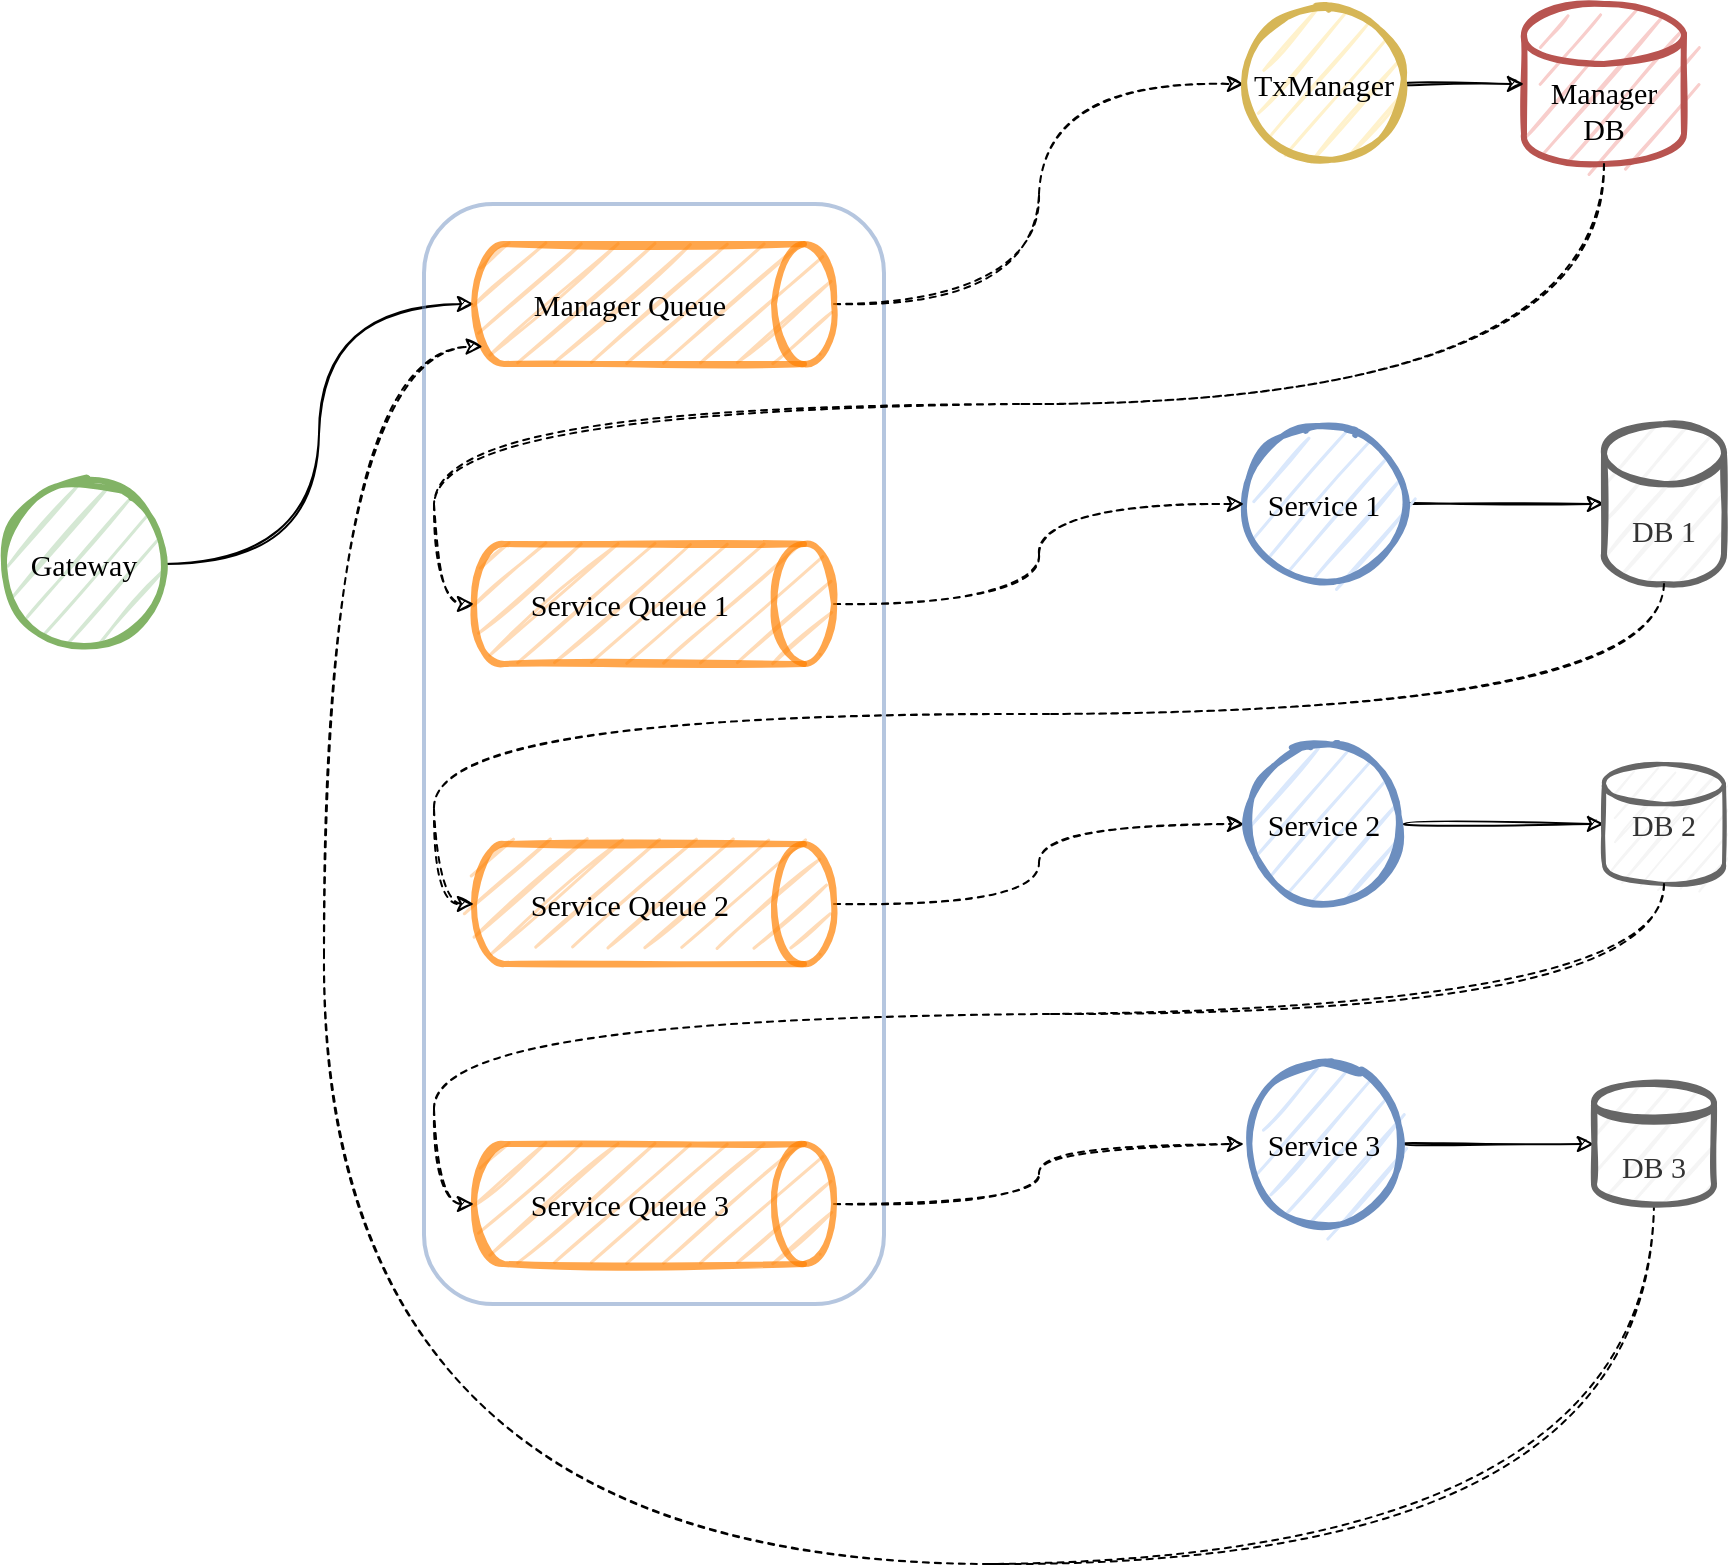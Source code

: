 <mxfile version="15.4.0" type="device" pages="15"><diagram name="architecture" id="GcPEtuynlZnPbVGBaHTp"><mxGraphModel dx="1956" dy="892" grid="1" gridSize="10" guides="1" tooltips="1" connect="1" arrows="1" fold="1" page="1" pageScale="1" pageWidth="850" pageHeight="1100" math="0" shadow="0"><root><mxCell id="0"/><mxCell id="1" parent="0"/><mxCell id="LsBd_XXVSN8cG8Fzh7UP-1" style="edgeStyle=orthogonalEdgeStyle;curved=1;rounded=0;sketch=1;orthogonalLoop=1;jettySize=auto;html=1;exitX=1;exitY=0.5;exitDx=0;exitDy=0;entryX=0.5;entryY=1;entryDx=0;entryDy=0;entryPerimeter=0;fontFamily=Comic Sans MS;fontSize=15;" edge="1" parent="1" source="p_PcOSI_sbwc9Ag3HwOs-1" target="kjxN-Er-OMiggUZ8hTn6-7"><mxGeometry relative="1" as="geometry"/></mxCell><mxCell id="p_PcOSI_sbwc9Ag3HwOs-1" value="&lt;font face=&quot;Comic Sans MS&quot; style=&quot;font-size: 15px&quot;&gt;Gateway&lt;/font&gt;" style="ellipse;whiteSpace=wrap;html=1;aspect=fixed;strokeWidth=3;fillColor=#d5e8d4;strokeColor=#82b366;sketch=1;" parent="1" vertex="1"><mxGeometry x="-160" y="790" width="80" height="80" as="geometry"/></mxCell><mxCell id="oiqe-V1v4mlX7fLrSMlh-18" style="edgeStyle=orthogonalEdgeStyle;curved=1;rounded=0;orthogonalLoop=1;jettySize=auto;html=1;exitX=1;exitY=0.5;exitDx=0;exitDy=0;entryX=0;entryY=0.5;entryDx=0;entryDy=0;entryPerimeter=0;fontSize=15;sketch=1;" edge="1" parent="1" source="p_PcOSI_sbwc9Ag3HwOs-5" target="p_PcOSI_sbwc9Ag3HwOs-7"><mxGeometry relative="1" as="geometry"/></mxCell><mxCell id="p_PcOSI_sbwc9Ag3HwOs-5" value="&lt;font face=&quot;Comic Sans MS&quot; style=&quot;font-size: 15px&quot;&gt;Service 1&lt;/font&gt;" style="ellipse;whiteSpace=wrap;html=1;aspect=fixed;strokeWidth=3;fillColor=#dae8fc;strokeColor=#6c8ebf;sketch=1;" parent="1" vertex="1"><mxGeometry x="460" y="760" width="80" height="80" as="geometry"/></mxCell><mxCell id="p_PcOSI_sbwc9Ag3HwOs-7" value="&lt;font face=&quot;Comic Sans MS&quot; style=&quot;font-size: 15px&quot;&gt;DB 1&lt;/font&gt;" style="shape=cylinder3;whiteSpace=wrap;html=1;boundedLbl=1;backgroundOutline=1;size=15;strokeWidth=3;fillColor=#f5f5f5;strokeColor=#666666;fontColor=#333333;sketch=1;" parent="1" vertex="1"><mxGeometry x="640" y="760" width="60" height="80" as="geometry"/></mxCell><mxCell id="p_PcOSI_sbwc9Ag3HwOs-22" value="&lt;font face=&quot;Comic Sans MS&quot; style=&quot;font-size: 15px&quot;&gt;Manager&lt;br&gt;DB&lt;/font&gt;" style="shape=cylinder3;whiteSpace=wrap;html=1;boundedLbl=1;backgroundOutline=1;size=15;strokeWidth=3;fillColor=#f8cecc;strokeColor=#b85450;sketch=1;" parent="1" vertex="1"><mxGeometry x="600" y="550" width="80" height="80" as="geometry"/></mxCell><mxCell id="kjxN-Er-OMiggUZ8hTn6-2" value="" style="rounded=1;whiteSpace=wrap;html=1;fillColor=none;strokeColor=#6c8ebf;sketch=0;opacity=50;strokeWidth=2;" parent="1" vertex="1"><mxGeometry x="50" y="650" width="230" height="550" as="geometry"/></mxCell><mxCell id="LsBd_XXVSN8cG8Fzh7UP-2" style="edgeStyle=orthogonalEdgeStyle;curved=1;rounded=0;sketch=1;orthogonalLoop=1;jettySize=auto;html=1;exitX=0.5;exitY=0;exitDx=0;exitDy=0;exitPerimeter=0;entryX=0;entryY=0.5;entryDx=0;entryDy=0;fontFamily=Comic Sans MS;fontSize=15;dashed=1;" edge="1" parent="1" source="kjxN-Er-OMiggUZ8hTn6-7" target="oiqe-V1v4mlX7fLrSMlh-5"><mxGeometry relative="1" as="geometry"/></mxCell><mxCell id="kjxN-Er-OMiggUZ8hTn6-7" value="&lt;font face=&quot;Comic Sans MS&quot;&gt;Manager Queue&lt;/font&gt;" style="shape=cylinder3;whiteSpace=wrap;html=1;boundedLbl=1;backgroundOutline=1;size=15;fillColor=#FFCC99;opacity=70;direction=north;sketch=1;strokeColor=#FF8000;fontSize=15;strokeWidth=3;flipH=1;" parent="1" vertex="1"><mxGeometry x="75" y="670" width="180" height="60" as="geometry"/></mxCell><mxCell id="LsBd_XXVSN8cG8Fzh7UP-4" style="edgeStyle=orthogonalEdgeStyle;curved=1;rounded=0;sketch=1;orthogonalLoop=1;jettySize=auto;html=1;exitX=0.5;exitY=0;exitDx=0;exitDy=0;exitPerimeter=0;entryX=0;entryY=0.5;entryDx=0;entryDy=0;fontFamily=Comic Sans MS;fontSize=15;dashed=1;" edge="1" parent="1" source="oiqe-V1v4mlX7fLrSMlh-1" target="p_PcOSI_sbwc9Ag3HwOs-5"><mxGeometry relative="1" as="geometry"/></mxCell><mxCell id="oiqe-V1v4mlX7fLrSMlh-1" value="&lt;font face=&quot;Comic Sans MS&quot;&gt;Service Queue 1&lt;/font&gt;" style="shape=cylinder3;whiteSpace=wrap;html=1;boundedLbl=1;backgroundOutline=1;size=15;fillColor=#FFCC99;opacity=70;direction=north;sketch=1;strokeColor=#FF8000;fontSize=15;strokeWidth=3;flipH=1;" vertex="1" parent="1"><mxGeometry x="75" y="820" width="180" height="60" as="geometry"/></mxCell><mxCell id="LsBd_XXVSN8cG8Fzh7UP-6" style="edgeStyle=orthogonalEdgeStyle;curved=1;rounded=0;sketch=1;orthogonalLoop=1;jettySize=auto;html=1;exitX=0.5;exitY=0;exitDx=0;exitDy=0;exitPerimeter=0;fontFamily=Comic Sans MS;fontSize=15;dashed=1;" edge="1" parent="1" source="oiqe-V1v4mlX7fLrSMlh-2" target="oiqe-V1v4mlX7fLrSMlh-19"><mxGeometry relative="1" as="geometry"/></mxCell><mxCell id="oiqe-V1v4mlX7fLrSMlh-2" value="&lt;font face=&quot;Comic Sans MS&quot;&gt;Service Queue 2&lt;/font&gt;" style="shape=cylinder3;whiteSpace=wrap;html=1;boundedLbl=1;backgroundOutline=1;size=15;fillColor=#FFCC99;opacity=70;direction=north;sketch=1;strokeColor=#FF8000;fontSize=15;strokeWidth=3;flipH=1;" vertex="1" parent="1"><mxGeometry x="75" y="970" width="180" height="60" as="geometry"/></mxCell><mxCell id="LsBd_XXVSN8cG8Fzh7UP-8" style="edgeStyle=orthogonalEdgeStyle;curved=1;rounded=0;sketch=1;orthogonalLoop=1;jettySize=auto;html=1;exitX=0.5;exitY=0;exitDx=0;exitDy=0;exitPerimeter=0;entryX=0;entryY=0.5;entryDx=0;entryDy=0;fontFamily=Comic Sans MS;fontSize=15;dashed=1;" edge="1" parent="1" source="oiqe-V1v4mlX7fLrSMlh-3" target="oiqe-V1v4mlX7fLrSMlh-24"><mxGeometry relative="1" as="geometry"/></mxCell><mxCell id="oiqe-V1v4mlX7fLrSMlh-3" value="&lt;font face=&quot;Comic Sans MS&quot;&gt;Service Queue 3&lt;/font&gt;" style="shape=cylinder3;whiteSpace=wrap;html=1;boundedLbl=1;backgroundOutline=1;size=15;fillColor=#FFCC99;opacity=70;direction=north;sketch=1;strokeColor=#FF8000;fontSize=15;strokeWidth=3;flipH=1;" vertex="1" parent="1"><mxGeometry x="75" y="1120" width="180" height="60" as="geometry"/></mxCell><mxCell id="oiqe-V1v4mlX7fLrSMlh-11" style="edgeStyle=orthogonalEdgeStyle;curved=1;rounded=0;orthogonalLoop=1;jettySize=auto;html=1;exitX=1;exitY=0.5;exitDx=0;exitDy=0;entryX=0;entryY=0.5;entryDx=0;entryDy=0;entryPerimeter=0;fontSize=15;sketch=1;" edge="1" parent="1" source="oiqe-V1v4mlX7fLrSMlh-5" target="p_PcOSI_sbwc9Ag3HwOs-22"><mxGeometry relative="1" as="geometry"/></mxCell><mxCell id="oiqe-V1v4mlX7fLrSMlh-5" value="&lt;font face=&quot;Comic Sans MS&quot; style=&quot;font-size: 15px&quot;&gt;TxManager&lt;/font&gt;" style="ellipse;whiteSpace=wrap;html=1;aspect=fixed;strokeWidth=3;fillColor=#fff2cc;strokeColor=#d6b656;sketch=1;" vertex="1" parent="1"><mxGeometry x="460" y="550" width="80" height="80" as="geometry"/></mxCell><mxCell id="oiqe-V1v4mlX7fLrSMlh-23" style="edgeStyle=orthogonalEdgeStyle;curved=1;rounded=0;orthogonalLoop=1;jettySize=auto;html=1;exitX=1;exitY=0.5;exitDx=0;exitDy=0;entryX=0;entryY=0.5;entryDx=0;entryDy=0;entryPerimeter=0;fontSize=15;sketch=1;" edge="1" parent="1" source="oiqe-V1v4mlX7fLrSMlh-19" target="oiqe-V1v4mlX7fLrSMlh-22"><mxGeometry relative="1" as="geometry"/></mxCell><mxCell id="oiqe-V1v4mlX7fLrSMlh-19" value="&lt;font face=&quot;Comic Sans MS&quot; style=&quot;font-size: 15px&quot;&gt;Service 2&lt;/font&gt;" style="ellipse;whiteSpace=wrap;html=1;aspect=fixed;strokeWidth=3;fillColor=#dae8fc;strokeColor=#6c8ebf;sketch=1;" vertex="1" parent="1"><mxGeometry x="460" y="920" width="80" height="80" as="geometry"/></mxCell><mxCell id="oiqe-V1v4mlX7fLrSMlh-22" value="&lt;font face=&quot;Comic Sans MS&quot; style=&quot;font-size: 15px&quot;&gt;DB 2&lt;/font&gt;" style="strokeWidth=2;html=1;shape=mxgraph.flowchart.database;whiteSpace=wrap;fillColor=#f5f5f5;strokeColor=#666666;fontColor=#333333;sketch=1;" vertex="1" parent="1"><mxGeometry x="640" y="930" width="60" height="60" as="geometry"/></mxCell><mxCell id="oiqe-V1v4mlX7fLrSMlh-27" style="edgeStyle=orthogonalEdgeStyle;curved=1;rounded=0;orthogonalLoop=1;jettySize=auto;html=1;exitX=1;exitY=0.5;exitDx=0;exitDy=0;entryX=0;entryY=0.5;entryDx=0;entryDy=0;fontSize=15;sketch=1;" edge="1" parent="1" source="oiqe-V1v4mlX7fLrSMlh-24" target="oiqe-V1v4mlX7fLrSMlh-26"><mxGeometry relative="1" as="geometry"/></mxCell><mxCell id="oiqe-V1v4mlX7fLrSMlh-24" value="&lt;font face=&quot;Comic Sans MS&quot; style=&quot;font-size: 15px&quot;&gt;Service 3&lt;/font&gt;" style="ellipse;whiteSpace=wrap;html=1;aspect=fixed;strokeWidth=3;fillColor=#dae8fc;strokeColor=#6c8ebf;sketch=1;" vertex="1" parent="1"><mxGeometry x="460" y="1080" width="80" height="80" as="geometry"/></mxCell><mxCell id="LsBd_XXVSN8cG8Fzh7UP-9" style="edgeStyle=orthogonalEdgeStyle;curved=1;rounded=0;sketch=1;orthogonalLoop=1;jettySize=auto;html=1;exitX=0.5;exitY=1;exitDx=0;exitDy=0;entryX=0.145;entryY=1;entryDx=0;entryDy=-4.35;entryPerimeter=0;fontFamily=Comic Sans MS;fontSize=15;dashed=1;" edge="1" parent="1" source="oiqe-V1v4mlX7fLrSMlh-26" target="kjxN-Er-OMiggUZ8hTn6-7"><mxGeometry relative="1" as="geometry"><Array as="points"><mxPoint x="665" y="1330"/><mxPoint y="1330"/><mxPoint y="721"/></Array></mxGeometry></mxCell><mxCell id="oiqe-V1v4mlX7fLrSMlh-26" value="&lt;font face=&quot;Comic Sans MS&quot; style=&quot;font-size: 15px&quot;&gt;DB 3&lt;/font&gt;" style="shape=datastore;whiteSpace=wrap;html=1;strokeWidth=3;fillColor=#f5f5f5;strokeColor=#666666;fontColor=#333333;sketch=1;" vertex="1" parent="1"><mxGeometry x="635" y="1090" width="60" height="60" as="geometry"/></mxCell><mxCell id="LsBd_XXVSN8cG8Fzh7UP-3" style="edgeStyle=orthogonalEdgeStyle;curved=1;rounded=0;sketch=1;orthogonalLoop=1;jettySize=auto;html=1;exitX=0.5;exitY=1;exitDx=0;exitDy=0;exitPerimeter=0;entryX=0.5;entryY=1;entryDx=0;entryDy=0;entryPerimeter=0;fontFamily=Comic Sans MS;fontSize=15;dashed=1;" edge="1" parent="1" source="p_PcOSI_sbwc9Ag3HwOs-22" target="oiqe-V1v4mlX7fLrSMlh-1"><mxGeometry relative="1" as="geometry"><Array as="points"><mxPoint x="640" y="750"/><mxPoint x="55" y="750"/><mxPoint x="55" y="850"/></Array></mxGeometry></mxCell><mxCell id="LsBd_XXVSN8cG8Fzh7UP-5" style="edgeStyle=orthogonalEdgeStyle;curved=1;rounded=0;sketch=1;orthogonalLoop=1;jettySize=auto;html=1;exitX=0.5;exitY=1;exitDx=0;exitDy=0;exitPerimeter=0;entryX=0.5;entryY=1;entryDx=0;entryDy=0;entryPerimeter=0;fontFamily=Comic Sans MS;fontSize=15;dashed=1;" edge="1" parent="1" source="p_PcOSI_sbwc9Ag3HwOs-7" target="oiqe-V1v4mlX7fLrSMlh-2"><mxGeometry relative="1" as="geometry"/></mxCell><mxCell id="LsBd_XXVSN8cG8Fzh7UP-7" style="edgeStyle=orthogonalEdgeStyle;curved=1;rounded=0;sketch=1;orthogonalLoop=1;jettySize=auto;html=1;exitX=0.5;exitY=1;exitDx=0;exitDy=0;exitPerimeter=0;entryX=0.5;entryY=1;entryDx=0;entryDy=0;entryPerimeter=0;fontFamily=Comic Sans MS;fontSize=15;dashed=1;" edge="1" parent="1" source="oiqe-V1v4mlX7fLrSMlh-22" target="oiqe-V1v4mlX7fLrSMlh-3"><mxGeometry relative="1" as="geometry"/></mxCell></root></mxGraphModel></diagram><diagram name="hierarchy" id="GIZ8uolHMJ2jsFD5M-PC"><mxGraphModel dx="1106" dy="892" grid="1" gridSize="10" guides="1" tooltips="1" connect="1" arrows="1" fold="1" page="1" pageScale="1" pageWidth="850" pageHeight="1100" math="0" shadow="0"><root><mxCell id="uUubrYneESNMdnRlK2jH-0"/><mxCell id="uUubrYneESNMdnRlK2jH-1" parent="uUubrYneESNMdnRlK2jH-0"/><mxCell id="zH6DtB45Hqo3_WZ8zrWu-1" style="edgeStyle=none;rounded=0;orthogonalLoop=1;jettySize=auto;html=1;exitX=1;exitY=0;exitDx=0;exitDy=0;entryX=0;entryY=0.5;entryDx=0;entryDy=0;sketch=1;" parent="uUubrYneESNMdnRlK2jH-1" source="ArHHH5d-YpLKeIdmEF9V-0" target="ArHHH5d-YpLKeIdmEF9V-1" edge="1"><mxGeometry relative="1" as="geometry"/></mxCell><mxCell id="zH6DtB45Hqo3_WZ8zrWu-4" style="edgeStyle=none;rounded=0;orthogonalLoop=1;jettySize=auto;html=1;exitX=1;exitY=1;exitDx=0;exitDy=0;entryX=0;entryY=0.5;entryDx=0;entryDy=0;sketch=1;" parent="uUubrYneESNMdnRlK2jH-1" source="ArHHH5d-YpLKeIdmEF9V-0" target="ArHHH5d-YpLKeIdmEF9V-4" edge="1"><mxGeometry relative="1" as="geometry"/></mxCell><mxCell id="ArHHH5d-YpLKeIdmEF9V-0" value="&lt;font face=&quot;Comic Sans MS&quot;&gt;service 0&lt;/font&gt;" style="ellipse;whiteSpace=wrap;html=1;aspect=fixed;strokeWidth=3;fillColor=#f5f5f5;strokeColor=#666666;fontColor=#333333;sketch=1;" parent="uUubrYneESNMdnRlK2jH-1" vertex="1"><mxGeometry x="120" y="360" width="80" height="80" as="geometry"/></mxCell><mxCell id="zH6DtB45Hqo3_WZ8zrWu-2" style="edgeStyle=none;rounded=0;orthogonalLoop=1;jettySize=auto;html=1;exitX=1;exitY=0;exitDx=0;exitDy=0;entryX=0;entryY=0.5;entryDx=0;entryDy=0;sketch=1;" parent="uUubrYneESNMdnRlK2jH-1" source="ArHHH5d-YpLKeIdmEF9V-1" target="ArHHH5d-YpLKeIdmEF9V-5" edge="1"><mxGeometry relative="1" as="geometry"/></mxCell><mxCell id="zH6DtB45Hqo3_WZ8zrWu-3" style="edgeStyle=none;rounded=0;orthogonalLoop=1;jettySize=auto;html=1;exitX=1;exitY=1;exitDx=0;exitDy=0;entryX=0;entryY=0.5;entryDx=0;entryDy=0;sketch=1;" parent="uUubrYneESNMdnRlK2jH-1" source="ArHHH5d-YpLKeIdmEF9V-1" target="ArHHH5d-YpLKeIdmEF9V-6" edge="1"><mxGeometry relative="1" as="geometry"/></mxCell><mxCell id="ArHHH5d-YpLKeIdmEF9V-1" value="&lt;font face=&quot;Comic Sans MS&quot;&gt;service 1&lt;/font&gt;" style="ellipse;whiteSpace=wrap;html=1;aspect=fixed;strokeWidth=3;fillColor=#ffe6cc;strokeColor=#d79b00;sketch=1;" parent="uUubrYneESNMdnRlK2jH-1" vertex="1"><mxGeometry x="280" y="280" width="80" height="80" as="geometry"/></mxCell><mxCell id="zH6DtB45Hqo3_WZ8zrWu-5" style="edgeStyle=none;rounded=0;orthogonalLoop=1;jettySize=auto;html=1;exitX=1;exitY=1;exitDx=0;exitDy=0;entryX=0;entryY=0.5;entryDx=0;entryDy=0;sketch=1;" parent="uUubrYneESNMdnRlK2jH-1" source="ArHHH5d-YpLKeIdmEF9V-4" target="ArHHH5d-YpLKeIdmEF9V-7" edge="1"><mxGeometry relative="1" as="geometry"/></mxCell><mxCell id="ArHHH5d-YpLKeIdmEF9V-4" value="&lt;font face=&quot;Comic Sans MS&quot;&gt;service 4&lt;/font&gt;" style="ellipse;whiteSpace=wrap;html=1;aspect=fixed;strokeWidth=3;fillColor=#d5e8d4;strokeColor=#82b366;sketch=1;" parent="uUubrYneESNMdnRlK2jH-1" vertex="1"><mxGeometry x="280" y="440" width="80" height="80" as="geometry"/></mxCell><mxCell id="ArHHH5d-YpLKeIdmEF9V-5" value="&lt;font face=&quot;Comic Sans MS&quot;&gt;service 2&lt;/font&gt;" style="ellipse;whiteSpace=wrap;html=1;aspect=fixed;strokeWidth=3;fillColor=#dae8fc;strokeColor=#6c8ebf;sketch=1;" parent="uUubrYneESNMdnRlK2jH-1" vertex="1"><mxGeometry x="440" y="200" width="80" height="80" as="geometry"/></mxCell><mxCell id="ArHHH5d-YpLKeIdmEF9V-6" value="&lt;font face=&quot;Comic Sans MS&quot;&gt;service 3&lt;/font&gt;" style="ellipse;whiteSpace=wrap;html=1;aspect=fixed;strokeWidth=3;fillColor=#f8cecc;strokeColor=#b85450;sketch=1;" parent="uUubrYneESNMdnRlK2jH-1" vertex="1"><mxGeometry x="440" y="350" width="80" height="80" as="geometry"/></mxCell><mxCell id="ArHHH5d-YpLKeIdmEF9V-7" value="&lt;font face=&quot;Comic Sans MS&quot;&gt;service 5&lt;/font&gt;" style="ellipse;whiteSpace=wrap;html=1;aspect=fixed;strokeWidth=3;fillColor=#e1d5e7;strokeColor=#9673a6;sketch=1;" parent="uUubrYneESNMdnRlK2jH-1" vertex="1"><mxGeometry x="440" y="520" width="80" height="80" as="geometry"/></mxCell><mxCell id="LHUOvSGC4RdDBLS-term-3" value="" style="group;sketch=0;" vertex="1" connectable="0" parent="uUubrYneESNMdnRlK2jH-1"><mxGeometry x="110" y="300" width="20" height="50" as="geometry"/></mxCell><mxCell id="LHUOvSGC4RdDBLS-term-0" value="1" style="rounded=0;whiteSpace=wrap;html=1;sketch=0;fontSize=15;strokeColor=#666666;fillColor=#C2C2C2;opacity=50;fontColor=#333333;" vertex="1" parent="LHUOvSGC4RdDBLS-term-3"><mxGeometry y="16.667" width="20" height="16.667" as="geometry"/></mxCell><mxCell id="LHUOvSGC4RdDBLS-term-1" value="0" style="rounded=0;whiteSpace=wrap;html=1;sketch=0;fontSize=15;strokeColor=#666666;fillColor=#D9D9D9;opacity=50;fontColor=#333333;" vertex="1" parent="LHUOvSGC4RdDBLS-term-3"><mxGeometry width="20" height="16.667" as="geometry"/></mxCell><mxCell id="LHUOvSGC4RdDBLS-term-2" value="2" style="rounded=0;whiteSpace=wrap;html=1;sketch=0;fontSize=15;strokeColor=#666666;fillColor=#9E9E9E;opacity=50;fontColor=#333333;" vertex="1" parent="LHUOvSGC4RdDBLS-term-3"><mxGeometry y="33.333" width="20" height="16.667" as="geometry"/></mxCell><mxCell id="LHUOvSGC4RdDBLS-term-5" value="" style="group;sketch=0;" vertex="1" connectable="0" parent="uUubrYneESNMdnRlK2jH-1"><mxGeometry x="270" y="230" width="20" height="50" as="geometry"/></mxCell><mxCell id="LHUOvSGC4RdDBLS-term-6" value="1" style="rounded=0;whiteSpace=wrap;html=1;sketch=0;fontSize=15;strokeColor=#666666;fillColor=#FFB366;opacity=50;fontColor=#333333;" vertex="1" parent="LHUOvSGC4RdDBLS-term-5"><mxGeometry y="16.667" width="20" height="16.667" as="geometry"/></mxCell><mxCell id="LHUOvSGC4RdDBLS-term-7" value="0" style="rounded=0;whiteSpace=wrap;html=1;sketch=0;fontSize=15;strokeColor=#666666;fillColor=#FFE6CC;opacity=50;fontColor=#333333;" vertex="1" parent="LHUOvSGC4RdDBLS-term-5"><mxGeometry width="20" height="16.667" as="geometry"/></mxCell><mxCell id="LHUOvSGC4RdDBLS-term-8" value="2" style="rounded=0;whiteSpace=wrap;html=1;sketch=0;fontSize=15;strokeColor=#666666;fillColor=#FF8000;opacity=50;fontColor=#333333;" vertex="1" parent="LHUOvSGC4RdDBLS-term-5"><mxGeometry y="33.333" width="20" height="16.667" as="geometry"/></mxCell><mxCell id="LHUOvSGC4RdDBLS-term-10" value="0" style="rounded=0;whiteSpace=wrap;html=1;sketch=0;fontSize=15;strokeColor=#666666;fillColor=#3399FF;opacity=50;fontColor=#333333;" vertex="1" parent="uUubrYneESNMdnRlK2jH-1"><mxGeometry x="430" y="179.997" width="20" height="16.667" as="geometry"/></mxCell><mxCell id="LHUOvSGC4RdDBLS-term-14" value="0" style="rounded=0;whiteSpace=wrap;html=1;sketch=0;fontSize=15;strokeColor=#666666;fillColor=#FF0000;opacity=50;fontColor=#333333;" vertex="1" parent="uUubrYneESNMdnRlK2jH-1"><mxGeometry x="430" y="330.337" width="20" height="16.667" as="geometry"/></mxCell><mxCell id="LHUOvSGC4RdDBLS-term-20" value="" style="group" vertex="1" connectable="0" parent="uUubrYneESNMdnRlK2jH-1"><mxGeometry x="270" y="406.667" width="20" height="33.333" as="geometry"/></mxCell><mxCell id="LHUOvSGC4RdDBLS-term-17" value="0" style="rounded=0;whiteSpace=wrap;html=1;sketch=0;fontSize=15;strokeColor=#666666;fillColor=#99FF99;opacity=50;fontColor=#333333;" vertex="1" parent="LHUOvSGC4RdDBLS-term-20"><mxGeometry width="20" height="16.667" as="geometry"/></mxCell><mxCell id="LHUOvSGC4RdDBLS-term-19" value="1" style="rounded=0;whiteSpace=wrap;html=1;sketch=0;fontSize=15;strokeColor=#666666;fillColor=#00CC00;opacity=50;fontColor=#333333;" vertex="1" parent="LHUOvSGC4RdDBLS-term-20"><mxGeometry y="16.667" width="20" height="16.667" as="geometry"/></mxCell><mxCell id="LHUOvSGC4RdDBLS-term-21" value="0" style="rounded=0;whiteSpace=wrap;html=1;sketch=0;fontSize=15;strokeColor=#666666;fillColor=#CC99FF;opacity=50;fontColor=#333333;" vertex="1" parent="uUubrYneESNMdnRlK2jH-1"><mxGeometry x="430" y="503.337" width="20" height="16.667" as="geometry"/></mxCell></root></mxGraphModel></diagram><diagram name="flatten" id="eLA4Z_LYIyZjiNVdnum6"><mxGraphModel dx="1106" dy="892" grid="1" gridSize="10" guides="1" tooltips="1" connect="1" arrows="1" fold="1" page="1" pageScale="1" pageWidth="850" pageHeight="1100" math="0" shadow="0"><root><mxCell id="Wy2KFrJTv_hWdqQjeaoM-0"/><mxCell id="Wy2KFrJTv_hWdqQjeaoM-1" parent="Wy2KFrJTv_hWdqQjeaoM-0"/><mxCell id="icS2KzI8RidVpjQXHGvb-7" style="edgeStyle=none;rounded=0;orthogonalLoop=1;jettySize=auto;html=1;exitX=1;exitY=0.5;exitDx=0;exitDy=0;entryX=0;entryY=0.5;entryDx=0;entryDy=0;sketch=1;" parent="Wy2KFrJTv_hWdqQjeaoM-1" source="icS2KzI8RidVpjQXHGvb-0" target="icS2KzI8RidVpjQXHGvb-1" edge="1"><mxGeometry relative="1" as="geometry"/></mxCell><mxCell id="icS2KzI8RidVpjQXHGvb-0" value="&lt;font face=&quot;Comic Sans MS&quot;&gt;Stage 0-0&lt;/font&gt;" style="ellipse;whiteSpace=wrap;html=1;aspect=fixed;strokeWidth=3;fillColor=#f5f5f5;strokeColor=#666666;sketch=1;fontColor=#333333;" parent="Wy2KFrJTv_hWdqQjeaoM-1" vertex="1"><mxGeometry x="80" y="440" width="80" height="80" as="geometry"/></mxCell><mxCell id="icS2KzI8RidVpjQXHGvb-8" style="edgeStyle=none;rounded=0;orthogonalLoop=1;jettySize=auto;html=1;exitX=1;exitY=0.5;exitDx=0;exitDy=0;entryX=0;entryY=0.5;entryDx=0;entryDy=0;sketch=1;" parent="Wy2KFrJTv_hWdqQjeaoM-1" source="icS2KzI8RidVpjQXHGvb-1" target="icS2KzI8RidVpjQXHGvb-2" edge="1"><mxGeometry relative="1" as="geometry"/></mxCell><mxCell id="icS2KzI8RidVpjQXHGvb-1" value="&lt;font face=&quot;Comic Sans MS&quot;&gt;Stage 1-0&amp;nbsp;&lt;/font&gt;" style="ellipse;whiteSpace=wrap;html=1;aspect=fixed;strokeWidth=3;fillColor=#ffe6cc;strokeColor=#d79b00;sketch=1;" parent="Wy2KFrJTv_hWdqQjeaoM-1" vertex="1"><mxGeometry x="200" y="440" width="80" height="80" as="geometry"/></mxCell><mxCell id="icS2KzI8RidVpjQXHGvb-9" style="edgeStyle=none;rounded=0;orthogonalLoop=1;jettySize=auto;html=1;exitX=1;exitY=0.5;exitDx=0;exitDy=0;entryX=0;entryY=0.5;entryDx=0;entryDy=0;sketch=1;" parent="Wy2KFrJTv_hWdqQjeaoM-1" source="icS2KzI8RidVpjQXHGvb-2" target="icS2KzI8RidVpjQXHGvb-3" edge="1"><mxGeometry relative="1" as="geometry"/></mxCell><mxCell id="icS2KzI8RidVpjQXHGvb-2" value="&lt;font face=&quot;Comic Sans MS&quot;&gt;Stage 2-0&lt;/font&gt;" style="ellipse;whiteSpace=wrap;html=1;aspect=fixed;strokeWidth=3;fillColor=#dae8fc;strokeColor=#6c8ebf;sketch=1;" parent="Wy2KFrJTv_hWdqQjeaoM-1" vertex="1"><mxGeometry x="320" y="440" width="80" height="80" as="geometry"/></mxCell><mxCell id="icS2KzI8RidVpjQXHGvb-10" style="edgeStyle=none;rounded=0;orthogonalLoop=1;jettySize=auto;html=1;exitX=1;exitY=0.5;exitDx=0;exitDy=0;entryX=0;entryY=0.5;entryDx=0;entryDy=0;sketch=1;" parent="Wy2KFrJTv_hWdqQjeaoM-1" source="icS2KzI8RidVpjQXHGvb-3" target="icS2KzI8RidVpjQXHGvb-4" edge="1"><mxGeometry relative="1" as="geometry"/></mxCell><mxCell id="icS2KzI8RidVpjQXHGvb-3" value="&lt;font face=&quot;Comic Sans MS&quot;&gt;Stage 1-1&lt;/font&gt;" style="ellipse;whiteSpace=wrap;html=1;aspect=fixed;strokeWidth=3;fillColor=#ffe6cc;strokeColor=#d79b00;sketch=1;" parent="Wy2KFrJTv_hWdqQjeaoM-1" vertex="1"><mxGeometry x="440" y="440" width="80" height="80" as="geometry"/></mxCell><mxCell id="4nXLwobEzO9ZeKu8Wlk8-5" style="rounded=0;sketch=1;orthogonalLoop=1;jettySize=auto;html=1;exitX=1;exitY=0.5;exitDx=0;exitDy=0;entryX=0;entryY=0;entryDx=0;entryDy=0;fontSize=15;" edge="1" parent="Wy2KFrJTv_hWdqQjeaoM-1" source="icS2KzI8RidVpjQXHGvb-4" target="4nXLwobEzO9ZeKu8Wlk8-0"><mxGeometry relative="1" as="geometry"/></mxCell><mxCell id="icS2KzI8RidVpjQXHGvb-4" value="&lt;font face=&quot;Comic Sans MS&quot;&gt;Stage 3-0&lt;/font&gt;" style="ellipse;whiteSpace=wrap;html=1;aspect=fixed;strokeWidth=3;fillColor=#f8cecc;strokeColor=#b85450;sketch=1;" parent="Wy2KFrJTv_hWdqQjeaoM-1" vertex="1"><mxGeometry x="560" y="440" width="80" height="80" as="geometry"/></mxCell><mxCell id="4nXLwobEzO9ZeKu8Wlk8-7" style="edgeStyle=none;rounded=0;sketch=1;orthogonalLoop=1;jettySize=auto;html=1;exitX=0;exitY=0.5;exitDx=0;exitDy=0;entryX=1;entryY=0.5;entryDx=0;entryDy=0;fontSize=15;" edge="1" parent="Wy2KFrJTv_hWdqQjeaoM-1" source="guiIa6RjKXZf2CDyHSI3-0" target="4nXLwobEzO9ZeKu8Wlk8-1"><mxGeometry relative="1" as="geometry"/></mxCell><mxCell id="guiIa6RjKXZf2CDyHSI3-0" value="&lt;font face=&quot;Comic Sans MS&quot;&gt;Stage 0-1&lt;/font&gt;" style="ellipse;whiteSpace=wrap;html=1;aspect=fixed;strokeWidth=3;fillColor=#f5f5f5;strokeColor=#666666;sketch=1;fontColor=#333333;" vertex="1" parent="Wy2KFrJTv_hWdqQjeaoM-1"><mxGeometry x="560" y="560" width="80" height="80" as="geometry"/></mxCell><mxCell id="4nXLwobEzO9ZeKu8Wlk8-6" style="edgeStyle=none;rounded=0;sketch=1;orthogonalLoop=1;jettySize=auto;html=1;exitX=0;exitY=1;exitDx=0;exitDy=0;entryX=1;entryY=0.5;entryDx=0;entryDy=0;fontSize=15;" edge="1" parent="Wy2KFrJTv_hWdqQjeaoM-1" source="4nXLwobEzO9ZeKu8Wlk8-0" target="guiIa6RjKXZf2CDyHSI3-0"><mxGeometry relative="1" as="geometry"/></mxCell><mxCell id="4nXLwobEzO9ZeKu8Wlk8-0" value="&lt;font face=&quot;Comic Sans MS&quot;&gt;Stage 1-2&lt;/font&gt;" style="ellipse;whiteSpace=wrap;html=1;aspect=fixed;strokeWidth=3;fillColor=#ffe6cc;strokeColor=#d79b00;sketch=1;" vertex="1" parent="Wy2KFrJTv_hWdqQjeaoM-1"><mxGeometry x="680" y="500" width="80" height="80" as="geometry"/></mxCell><mxCell id="4nXLwobEzO9ZeKu8Wlk8-8" style="edgeStyle=none;rounded=0;sketch=1;orthogonalLoop=1;jettySize=auto;html=1;exitX=0;exitY=0.5;exitDx=0;exitDy=0;entryX=1;entryY=0.5;entryDx=0;entryDy=0;fontSize=15;" edge="1" parent="Wy2KFrJTv_hWdqQjeaoM-1" source="4nXLwobEzO9ZeKu8Wlk8-1" target="4nXLwobEzO9ZeKu8Wlk8-2"><mxGeometry relative="1" as="geometry"/></mxCell><mxCell id="4nXLwobEzO9ZeKu8Wlk8-1" value="&lt;font face=&quot;Comic Sans MS&quot;&gt;Stage 4-0&lt;/font&gt;" style="ellipse;whiteSpace=wrap;html=1;aspect=fixed;strokeWidth=3;fillColor=#d5e8d4;strokeColor=#82b366;sketch=1;" vertex="1" parent="Wy2KFrJTv_hWdqQjeaoM-1"><mxGeometry x="440" y="560" width="80" height="80" as="geometry"/></mxCell><mxCell id="4nXLwobEzO9ZeKu8Wlk8-9" style="edgeStyle=none;rounded=0;sketch=1;orthogonalLoop=1;jettySize=auto;html=1;exitX=0;exitY=0.5;exitDx=0;exitDy=0;entryX=1;entryY=0.5;entryDx=0;entryDy=0;fontSize=15;" edge="1" parent="Wy2KFrJTv_hWdqQjeaoM-1" source="4nXLwobEzO9ZeKu8Wlk8-2" target="4nXLwobEzO9ZeKu8Wlk8-3"><mxGeometry relative="1" as="geometry"/></mxCell><mxCell id="4nXLwobEzO9ZeKu8Wlk8-2" value="&lt;font face=&quot;Comic Sans MS&quot;&gt;Stage 5-0&lt;/font&gt;" style="ellipse;whiteSpace=wrap;html=1;aspect=fixed;strokeWidth=3;fillColor=#e1d5e7;strokeColor=#9673a6;sketch=1;" vertex="1" parent="Wy2KFrJTv_hWdqQjeaoM-1"><mxGeometry x="320" y="560" width="80" height="80" as="geometry"/></mxCell><mxCell id="4nXLwobEzO9ZeKu8Wlk8-10" style="edgeStyle=none;rounded=0;sketch=1;orthogonalLoop=1;jettySize=auto;html=1;exitX=0;exitY=0.5;exitDx=0;exitDy=0;entryX=1;entryY=0.5;entryDx=0;entryDy=0;fontSize=15;" edge="1" parent="Wy2KFrJTv_hWdqQjeaoM-1" source="4nXLwobEzO9ZeKu8Wlk8-3" target="4nXLwobEzO9ZeKu8Wlk8-4"><mxGeometry relative="1" as="geometry"/></mxCell><mxCell id="4nXLwobEzO9ZeKu8Wlk8-3" value="&lt;font face=&quot;Comic Sans MS&quot;&gt;Stage 4-1&lt;/font&gt;" style="ellipse;whiteSpace=wrap;html=1;aspect=fixed;strokeWidth=3;fillColor=#d5e8d4;strokeColor=#82b366;sketch=1;" vertex="1" parent="Wy2KFrJTv_hWdqQjeaoM-1"><mxGeometry x="200" y="560" width="80" height="80" as="geometry"/></mxCell><mxCell id="4nXLwobEzO9ZeKu8Wlk8-4" value="&lt;font face=&quot;Comic Sans MS&quot;&gt;Stage 0-2&lt;/font&gt;" style="ellipse;whiteSpace=wrap;html=1;aspect=fixed;strokeWidth=3;fillColor=#f5f5f5;strokeColor=#666666;sketch=1;fontColor=#333333;" vertex="1" parent="Wy2KFrJTv_hWdqQjeaoM-1"><mxGeometry x="80" y="560" width="80" height="80" as="geometry"/></mxCell></root></mxGraphModel></diagram><diagram name="basic" id="-ELBwsnJxy63Ue8INT8_"><mxGraphModel dx="1106" dy="892" grid="1" gridSize="10" guides="1" tooltips="1" connect="1" arrows="1" fold="1" page="1" pageScale="1" pageWidth="850" pageHeight="1100" math="0" shadow="0"><root><mxCell id="_uJkXudnJUvXGr-XqQqq-0"/><mxCell id="_uJkXudnJUvXGr-XqQqq-1" parent="_uJkXudnJUvXGr-XqQqq-0"/><mxCell id="bYbtzGGT9t715QJTjdqL-5" style="edgeStyle=none;rounded=0;orthogonalLoop=1;jettySize=auto;html=1;exitX=1;exitY=0;exitDx=0;exitDy=0;entryX=0;entryY=0;entryDx=0;entryDy=0;startArrow=none;startFill=0;dashed=1;sketch=1;" parent="_uJkXudnJUvXGr-XqQqq-1" source="bYbtzGGT9t715QJTjdqL-6" target="bYbtzGGT9t715QJTjdqL-8" edge="1"><mxGeometry relative="1" as="geometry"/></mxCell><mxCell id="bYbtzGGT9t715QJTjdqL-6" value="&lt;font face=&quot;Comic Sans MS&quot; style=&quot;font-size: 15px&quot;&gt;Source&lt;/font&gt;" style="ellipse;whiteSpace=wrap;html=1;aspect=fixed;strokeWidth=3;fillColor=#dae8fc;strokeColor=#6c8ebf;sketch=1;" parent="_uJkXudnJUvXGr-XqQqq-1" vertex="1"><mxGeometry x="145" y="370" width="80" height="80" as="geometry"/></mxCell><mxCell id="bYbtzGGT9t715QJTjdqL-7" style="edgeStyle=none;rounded=0;orthogonalLoop=1;jettySize=auto;html=1;exitX=0;exitY=1;exitDx=0;exitDy=0;entryX=1;entryY=1;entryDx=0;entryDy=0;startArrow=none;startFill=0;sketch=1;" parent="_uJkXudnJUvXGr-XqQqq-1" source="bYbtzGGT9t715QJTjdqL-8" target="bYbtzGGT9t715QJTjdqL-6" edge="1"><mxGeometry relative="1" as="geometry"/></mxCell><mxCell id="bYbtzGGT9t715QJTjdqL-8" value="&lt;font face=&quot;Comic Sans MS&quot; style=&quot;font-size: 15px&quot;&gt;Processor&lt;/font&gt;" style="ellipse;whiteSpace=wrap;html=1;aspect=fixed;strokeWidth=3;fillColor=#ffe6cc;strokeColor=#d79b00;sketch=1;" parent="_uJkXudnJUvXGr-XqQqq-1" vertex="1"><mxGeometry x="360" y="370" width="80" height="80" as="geometry"/></mxCell><mxCell id="bYbtzGGT9t715QJTjdqL-10" value="1. Pull event from the source queue" style="text;html=1;strokeColor=none;fillColor=none;align=center;verticalAlign=middle;whiteSpace=wrap;rounded=0;" parent="_uJkXudnJUvXGr-XqQqq-1" vertex="1"><mxGeometry x="190" y="330" width="210" height="30" as="geometry"/></mxCell><mxCell id="bYbtzGGT9t715QJTjdqL-11" value="2. Process the event and compose a new one" style="text;html=1;strokeColor=none;fillColor=none;align=center;verticalAlign=middle;whiteSpace=wrap;rounded=0;" parent="_uJkXudnJUvXGr-XqQqq-1" vertex="1"><mxGeometry x="440" y="395" width="170" height="30" as="geometry"/></mxCell><mxCell id="NLE6My-cF9UQn0Yul6Fe-0" value="3. Send the new event" style="text;html=1;strokeColor=none;fillColor=none;align=center;verticalAlign=middle;whiteSpace=wrap;rounded=0;" vertex="1" parent="_uJkXudnJUvXGr-XqQqq-1"><mxGeometry x="182" y="460" width="190" height="30" as="geometry"/></mxCell><mxCell id="NLE6My-cF9UQn0Yul6Fe-1" value="4. Acknowledge the old event" style="text;html=1;strokeColor=none;fillColor=none;align=center;verticalAlign=middle;whiteSpace=wrap;rounded=0;" vertex="1" parent="_uJkXudnJUvXGr-XqQqq-1"><mxGeometry x="190" y="480" width="210" height="30" as="geometry"/></mxCell></root></mxGraphModel></diagram><diagram name="tx-msg" id="h7-oK0rknOLCkJmdlQwv"><mxGraphModel dx="1106" dy="892" grid="1" gridSize="10" guides="1" tooltips="1" connect="1" arrows="1" fold="1" page="1" pageScale="1" pageWidth="850" pageHeight="1100" math="0" shadow="0"><root><mxCell id="XisTA3x6HQJSwt60R4qG-0"/><mxCell id="XisTA3x6HQJSwt60R4qG-1" parent="XisTA3x6HQJSwt60R4qG-0"/><mxCell id="gtUnzabAPygUbpEpt9RH-12" style="edgeStyle=none;rounded=0;sketch=1;orthogonalLoop=1;jettySize=auto;html=1;exitX=1;exitY=0.5;exitDx=0;exitDy=0;exitPerimeter=0;entryX=0;entryY=0.5;entryDx=0;entryDy=0;dashed=1;fontSize=15;" edge="1" parent="XisTA3x6HQJSwt60R4qG-1" source="5W2l8rhlTDXFAN_DRzgw-0" target="gtUnzabAPygUbpEpt9RH-11"><mxGeometry relative="1" as="geometry"/></mxCell><mxCell id="5W2l8rhlTDXFAN_DRzgw-0" value="&lt;font face=&quot;Comic Sans MS&quot; style=&quot;font-size: 15px&quot;&gt;DB&lt;/font&gt;" style="shape=cylinder3;whiteSpace=wrap;html=1;boundedLbl=1;backgroundOutline=1;size=15;strokeWidth=3;fillColor=#d5e8d4;strokeColor=#82b366;sketch=1;" vertex="1" parent="XisTA3x6HQJSwt60R4qG-1"><mxGeometry x="290" y="400" width="60" height="80" as="geometry"/></mxCell><mxCell id="gtUnzabAPygUbpEpt9RH-1" style="edgeStyle=none;rounded=0;sketch=1;orthogonalLoop=1;jettySize=auto;html=1;exitX=1;exitY=0.5;exitDx=0;exitDy=0;entryX=0;entryY=0.5;entryDx=0;entryDy=0;entryPerimeter=0;fontSize=15;" edge="1" parent="XisTA3x6HQJSwt60R4qG-1" source="BjBst7DkEus7zQJnjy2Y-0" target="5W2l8rhlTDXFAN_DRzgw-0"><mxGeometry relative="1" as="geometry"/></mxCell><mxCell id="ex7i3eqqifeKwuQGc0Rl-4" style="edgeStyle=orthogonalEdgeStyle;curved=1;rounded=0;sketch=1;orthogonalLoop=1;jettySize=auto;html=1;exitX=1;exitY=1;exitDx=0;exitDy=0;entryX=0.5;entryY=1;entryDx=0;entryDy=0;fontFamily=Comic Sans MS;fontSize=15;" edge="1" parent="XisTA3x6HQJSwt60R4qG-1" source="BjBst7DkEus7zQJnjy2Y-0"><mxGeometry relative="1" as="geometry"><mxPoint x="600" y="480" as="targetPoint"/><Array as="points"><mxPoint x="188" y="520"/><mxPoint x="600" y="520"/></Array></mxGeometry></mxCell><mxCell id="BjBst7DkEus7zQJnjy2Y-0" value="&lt;font face=&quot;Comic Sans MS&quot; style=&quot;font-size: 15px&quot;&gt;Service&lt;/font&gt;" style="ellipse;whiteSpace=wrap;html=1;aspect=fixed;strokeWidth=3;fillColor=#dae8fc;strokeColor=#6c8ebf;sketch=1;" vertex="1" parent="XisTA3x6HQJSwt60R4qG-1"><mxGeometry x="120" y="400" width="80" height="80" as="geometry"/></mxCell><mxCell id="gtUnzabAPygUbpEpt9RH-3" value="&lt;font face=&quot;Comic Sans MS&quot;&gt;Transactional Messaging&lt;/font&gt;" style="text;html=1;strokeColor=none;fillColor=none;align=center;verticalAlign=middle;whiteSpace=wrap;rounded=0;sketch=1;fontSize=15;opacity=50;" vertex="1" parent="XisTA3x6HQJSwt60R4qG-1"><mxGeometry x="270" y="320" width="220" height="30" as="geometry"/></mxCell><mxCell id="gtUnzabAPygUbpEpt9RH-4" value="&lt;font face=&quot;Comic Sans MS&quot;&gt;Or ...&lt;/font&gt;" style="text;html=1;strokeColor=none;fillColor=none;align=center;verticalAlign=middle;whiteSpace=wrap;rounded=0;sketch=1;fontSize=15;opacity=50;" vertex="1" parent="XisTA3x6HQJSwt60R4qG-1"><mxGeometry x="360" y="540" width="60" height="30" as="geometry"/></mxCell><mxCell id="gtUnzabAPygUbpEpt9RH-6" value="&lt;font face=&quot;Comic Sans MS&quot; style=&quot;font-size: 15px&quot;&gt;DB&lt;/font&gt;" style="shape=cylinder3;whiteSpace=wrap;html=1;boundedLbl=1;backgroundOutline=1;size=15;strokeWidth=3;fillColor=#d5e8d4;strokeColor=#82b366;sketch=1;" vertex="1" parent="XisTA3x6HQJSwt60R4qG-1"><mxGeometry x="350" y="589" width="60" height="80" as="geometry"/></mxCell><mxCell id="gtUnzabAPygUbpEpt9RH-7" style="edgeStyle=none;rounded=0;sketch=1;orthogonalLoop=1;jettySize=auto;html=1;exitX=1;exitY=0.5;exitDx=0;exitDy=0;entryX=0;entryY=0.5;entryDx=0;entryDy=0;entryPerimeter=0;fontSize=15;" edge="1" parent="XisTA3x6HQJSwt60R4qG-1" source="gtUnzabAPygUbpEpt9RH-8" target="gtUnzabAPygUbpEpt9RH-6"><mxGeometry relative="1" as="geometry"/></mxCell><mxCell id="0GCWSKPBJUBRTc8EeQRB-2" style="edgeStyle=orthogonalEdgeStyle;curved=1;rounded=0;sketch=1;orthogonalLoop=1;jettySize=auto;html=1;exitX=1;exitY=1;exitDx=0;exitDy=0;entryX=0;entryY=0.5;entryDx=0;entryDy=0;entryPerimeter=0;fontFamily=Comic Sans MS;fontSize=15;" edge="1" parent="XisTA3x6HQJSwt60R4qG-1" source="gtUnzabAPygUbpEpt9RH-8" target="0GCWSKPBJUBRTc8EeQRB-1"><mxGeometry relative="1" as="geometry"><Array as="points"><mxPoint x="248" y="730"/><mxPoint x="545" y="730"/></Array></mxGeometry></mxCell><mxCell id="gtUnzabAPygUbpEpt9RH-8" value="&lt;font face=&quot;Comic Sans MS&quot; style=&quot;font-size: 15px&quot;&gt;Service&lt;/font&gt;" style="ellipse;whiteSpace=wrap;html=1;aspect=fixed;strokeWidth=3;fillColor=#dae8fc;strokeColor=#6c8ebf;sketch=1;" vertex="1" parent="XisTA3x6HQJSwt60R4qG-1"><mxGeometry x="180" y="589" width="80" height="80" as="geometry"/></mxCell><mxCell id="0GCWSKPBJUBRTc8EeQRB-0" style="edgeStyle=orthogonalEdgeStyle;curved=1;rounded=0;sketch=1;orthogonalLoop=1;jettySize=auto;html=1;exitX=1;exitY=0.5;exitDx=0;exitDy=0;entryX=0.5;entryY=1;entryDx=0;entryDy=0;entryPerimeter=0;fontFamily=Comic Sans MS;fontSize=15;" edge="1" parent="XisTA3x6HQJSwt60R4qG-1" source="gtUnzabAPygUbpEpt9RH-11" target="iv5f-zOoP0XWYeDj5nSf-0"><mxGeometry relative="1" as="geometry"/></mxCell><mxCell id="gtUnzabAPygUbpEpt9RH-11" value="&lt;font face=&quot;Comic Sans MS&quot;&gt;CDC&lt;/font&gt;" style="rounded=0;whiteSpace=wrap;html=1;sketch=1;fontSize=15;strokeColor=#FF0000;fillColor=#FF9999;opacity=50;strokeWidth=3;" vertex="1" parent="XisTA3x6HQJSwt60R4qG-1"><mxGeometry x="410" y="420" width="90" height="40" as="geometry"/></mxCell><mxCell id="gtUnzabAPygUbpEpt9RH-14" value="&lt;font face=&quot;Comic Sans MS&quot;&gt;Pull&lt;/font&gt;" style="text;html=1;strokeColor=none;fillColor=none;align=center;verticalAlign=middle;whiteSpace=wrap;rounded=0;sketch=1;fontSize=15;opacity=50;" vertex="1" parent="XisTA3x6HQJSwt60R4qG-1"><mxGeometry x="350" y="400" width="60" height="30" as="geometry"/></mxCell><mxCell id="gtUnzabAPygUbpEpt9RH-15" value="&lt;font face=&quot;Comic Sans MS&quot;&gt;Put&lt;/font&gt;" style="text;html=1;strokeColor=none;fillColor=none;align=center;verticalAlign=middle;whiteSpace=wrap;rounded=0;sketch=1;fontSize=15;opacity=50;" vertex="1" parent="XisTA3x6HQJSwt60R4qG-1"><mxGeometry x="500" y="400" width="60" height="30" as="geometry"/></mxCell><mxCell id="gtUnzabAPygUbpEpt9RH-18" value="&lt;font face=&quot;Comic Sans MS&quot;&gt;1. TX&lt;/font&gt;" style="text;html=1;strokeColor=none;fillColor=none;align=center;verticalAlign=middle;whiteSpace=wrap;rounded=0;sketch=1;fontSize=15;opacity=50;" vertex="1" parent="XisTA3x6HQJSwt60R4qG-1"><mxGeometry x="210" y="400" width="60" height="30" as="geometry"/></mxCell><mxCell id="gtUnzabAPygUbpEpt9RH-19" value="&lt;font face=&quot;Comic Sans MS&quot;&gt;1. TX&lt;/font&gt;" style="text;html=1;strokeColor=none;fillColor=none;align=center;verticalAlign=middle;whiteSpace=wrap;rounded=0;sketch=1;fontSize=15;opacity=50;" vertex="1" parent="XisTA3x6HQJSwt60R4qG-1"><mxGeometry x="270" y="589" width="60" height="30" as="geometry"/></mxCell><mxCell id="gtUnzabAPygUbpEpt9RH-20" value="&lt;font face=&quot;Comic Sans MS&quot;&gt;2. Put New&lt;/font&gt;" style="text;html=1;strokeColor=none;fillColor=none;align=center;verticalAlign=middle;whiteSpace=wrap;rounded=0;sketch=1;fontSize=15;opacity=50;" vertex="1" parent="XisTA3x6HQJSwt60R4qG-1"><mxGeometry x="350" y="689" width="95" height="30" as="geometry"/></mxCell><mxCell id="ex7i3eqqifeKwuQGc0Rl-1" value="(Async)" style="text;html=1;strokeColor=none;fillColor=none;align=center;verticalAlign=middle;whiteSpace=wrap;rounded=0;sketch=0;fontFamily=Comic Sans MS;fontSize=15;opacity=50;" vertex="1" parent="XisTA3x6HQJSwt60R4qG-1"><mxGeometry x="425" y="370" width="60" height="30" as="geometry"/></mxCell><mxCell id="ex7i3eqqifeKwuQGc0Rl-2" value="&lt;font face=&quot;Comic Sans MS&quot;&gt;2. ACK&lt;/font&gt;" style="text;html=1;strokeColor=none;fillColor=none;align=center;verticalAlign=middle;whiteSpace=wrap;rounded=0;sketch=1;fontSize=15;opacity=50;" vertex="1" parent="XisTA3x6HQJSwt60R4qG-1"><mxGeometry x="365" y="480" width="60" height="30" as="geometry"/></mxCell><mxCell id="ex7i3eqqifeKwuQGc0Rl-3" value="&lt;font face=&quot;Comic Sans MS&quot;&gt;3. ACK Old&lt;/font&gt;" style="text;html=1;strokeColor=none;fillColor=none;align=center;verticalAlign=middle;whiteSpace=wrap;rounded=0;sketch=1;fontSize=15;opacity=50;" vertex="1" parent="XisTA3x6HQJSwt60R4qG-1"><mxGeometry x="355" y="739" width="85" height="30" as="geometry"/></mxCell><mxCell id="iv5f-zOoP0XWYeDj5nSf-0" value="&lt;font face=&quot;Comic Sans MS&quot;&gt;Service&lt;br&gt;Queue&lt;br&gt;&lt;/font&gt;" style="shape=cylinder3;whiteSpace=wrap;html=1;boundedLbl=1;backgroundOutline=1;size=15;fillColor=#FFCC99;opacity=70;direction=north;sketch=1;strokeColor=#FF8000;fontSize=15;strokeWidth=3;flipH=1;" vertex="1" parent="XisTA3x6HQJSwt60R4qG-1"><mxGeometry x="560" y="410" width="110" height="60" as="geometry"/></mxCell><mxCell id="0GCWSKPBJUBRTc8EeQRB-1" value="&lt;font face=&quot;Comic Sans MS&quot;&gt;Service&lt;br&gt;Queue&lt;br&gt;&lt;/font&gt;" style="shape=cylinder3;whiteSpace=wrap;html=1;boundedLbl=1;backgroundOutline=1;size=15;fillColor=#FFCC99;opacity=70;direction=north;sketch=1;strokeColor=#FF8000;fontSize=15;strokeWidth=3;flipH=1;" vertex="1" parent="XisTA3x6HQJSwt60R4qG-1"><mxGeometry x="490" y="599" width="110" height="60" as="geometry"/></mxCell></root></mxGraphModel></diagram><diagram id="lCz8Ykec6sfWRzW93aXb" name="msg-dup"><mxGraphModel dx="1106" dy="892" grid="1" gridSize="10" guides="1" tooltips="1" connect="1" arrows="1" fold="1" page="1" pageScale="1" pageWidth="850" pageHeight="1100" math="0" shadow="0"><root><mxCell id="SZtAkd4yr5lYypj7USy0-0"/><mxCell id="SZtAkd4yr5lYypj7USy0-1" parent="SZtAkd4yr5lYypj7USy0-0"/><mxCell id="g1jw73kz0uokibYBI7pB-0" value="&lt;font face=&quot;Comic Sans MS&quot; style=&quot;font-size: 15px&quot;&gt;DB&lt;/font&gt;" style="shape=cylinder3;whiteSpace=wrap;html=1;boundedLbl=1;backgroundOutline=1;size=15;strokeWidth=3;fillColor=#d5e8d4;strokeColor=#82b366;sketch=1;" vertex="1" parent="SZtAkd4yr5lYypj7USy0-1"><mxGeometry x="350" y="589" width="60" height="80" as="geometry"/></mxCell><mxCell id="g1jw73kz0uokibYBI7pB-1" style="edgeStyle=none;rounded=0;sketch=1;orthogonalLoop=1;jettySize=auto;html=1;exitX=1;exitY=0.5;exitDx=0;exitDy=0;entryX=0;entryY=0.5;entryDx=0;entryDy=0;entryPerimeter=0;fontSize=15;" edge="1" parent="SZtAkd4yr5lYypj7USy0-1" source="g1jw73kz0uokibYBI7pB-3" target="g1jw73kz0uokibYBI7pB-0"><mxGeometry relative="1" as="geometry"/></mxCell><mxCell id="g1jw73kz0uokibYBI7pB-2" style="edgeStyle=orthogonalEdgeStyle;curved=1;rounded=0;sketch=1;orthogonalLoop=1;jettySize=auto;html=1;exitX=1;exitY=1;exitDx=0;exitDy=0;entryX=0;entryY=0.5;entryDx=0;entryDy=0;entryPerimeter=0;fontFamily=Comic Sans MS;fontSize=15;" edge="1" parent="SZtAkd4yr5lYypj7USy0-1" source="g1jw73kz0uokibYBI7pB-3" target="g1jw73kz0uokibYBI7pB-7"><mxGeometry relative="1" as="geometry"><Array as="points"><mxPoint x="248" y="730"/><mxPoint x="545" y="730"/></Array></mxGeometry></mxCell><mxCell id="g1jw73kz0uokibYBI7pB-3" value="&lt;font face=&quot;Comic Sans MS&quot; style=&quot;font-size: 15px&quot;&gt;Service&lt;/font&gt;" style="ellipse;whiteSpace=wrap;html=1;aspect=fixed;strokeWidth=3;fillColor=#dae8fc;strokeColor=#6c8ebf;sketch=1;" vertex="1" parent="SZtAkd4yr5lYypj7USy0-1"><mxGeometry x="180" y="589" width="80" height="80" as="geometry"/></mxCell><mxCell id="g1jw73kz0uokibYBI7pB-4" value="&lt;font face=&quot;Comic Sans MS&quot;&gt;1. TX&lt;/font&gt;" style="text;html=1;strokeColor=none;fillColor=none;align=center;verticalAlign=middle;whiteSpace=wrap;rounded=0;sketch=1;fontSize=15;opacity=50;" vertex="1" parent="SZtAkd4yr5lYypj7USy0-1"><mxGeometry x="270" y="589" width="60" height="30" as="geometry"/></mxCell><mxCell id="g1jw73kz0uokibYBI7pB-5" value="&lt;font face=&quot;Comic Sans MS&quot;&gt;2. Put New&lt;/font&gt;" style="text;html=1;strokeColor=none;fillColor=none;align=center;verticalAlign=middle;whiteSpace=wrap;rounded=0;sketch=1;fontSize=15;opacity=50;" vertex="1" parent="SZtAkd4yr5lYypj7USy0-1"><mxGeometry x="350" y="689" width="95" height="30" as="geometry"/></mxCell><mxCell id="g1jw73kz0uokibYBI7pB-6" value="&lt;font face=&quot;Comic Sans MS&quot;&gt;3. ACK Old&lt;/font&gt;" style="text;html=1;strokeColor=none;fillColor=none;align=center;verticalAlign=middle;whiteSpace=wrap;rounded=0;sketch=1;fontSize=15;opacity=50;" vertex="1" parent="SZtAkd4yr5lYypj7USy0-1"><mxGeometry x="355" y="739" width="85" height="30" as="geometry"/></mxCell><mxCell id="g1jw73kz0uokibYBI7pB-7" value="&lt;font face=&quot;Comic Sans MS&quot;&gt;Service&lt;br&gt;Queue&lt;br&gt;&lt;/font&gt;" style="shape=cylinder3;whiteSpace=wrap;html=1;boundedLbl=1;backgroundOutline=1;size=15;fillColor=#FFCC99;opacity=70;direction=north;sketch=1;strokeColor=#FF8000;fontSize=15;strokeWidth=3;flipH=1;" vertex="1" parent="SZtAkd4yr5lYypj7USy0-1"><mxGeometry x="490" y="599" width="110" height="60" as="geometry"/></mxCell><mxCell id="g1jw73kz0uokibYBI7pB-16" value="" style="group;fontColor=#FF3333;" vertex="1" connectable="0" parent="SZtAkd4yr5lYypj7USy0-1"><mxGeometry x="366.854" y="733.42" width="61.292" height="41.16" as="geometry"/></mxCell><mxCell id="g1jw73kz0uokibYBI7pB-13" value="" style="line;strokeWidth=2;html=1;rounded=0;sketch=1;fontFamily=Comic Sans MS;fontSize=15;fillColor=none;gradientColor=none;rotation=-30;strokeColor=#FF0000;" vertex="1" parent="g1jw73kz0uokibYBI7pB-16"><mxGeometry x="-1.854" y="15.58" width="65" height="10" as="geometry"/></mxCell><mxCell id="g1jw73kz0uokibYBI7pB-14" value="" style="line;strokeWidth=2;html=1;rounded=0;sketch=0;fontFamily=Comic Sans MS;fontSize=15;fillColor=none;gradientColor=none;rotation=-150;flipH=0;flipV=1;labelBackgroundColor=none;fontColor=none;noLabel=1;strokeColor=#FF0000;" vertex="1" parent="g1jw73kz0uokibYBI7pB-16"><mxGeometry x="-1.854" y="15.58" width="65" height="10" as="geometry"/></mxCell><mxCell id="g1jw73kz0uokibYBI7pB-17" value="&lt;font face=&quot;Comic Sans MS&quot;&gt;After n times ...&lt;/font&gt;" style="text;html=1;strokeColor=none;fillColor=none;align=center;verticalAlign=middle;whiteSpace=wrap;rounded=0;sketch=1;fontSize=15;opacity=50;" vertex="1" parent="SZtAkd4yr5lYypj7USy0-1"><mxGeometry x="300" y="800" width="195" height="30" as="geometry"/></mxCell><mxCell id="g1jw73kz0uokibYBI7pB-19" value="&lt;font face=&quot;Comic Sans MS&quot;&gt;2 ** n new messages&lt;/font&gt;" style="text;html=1;strokeColor=none;fillColor=none;align=center;verticalAlign=middle;whiteSpace=wrap;rounded=0;sketch=1;fontSize=15;opacity=50;" vertex="1" parent="SZtAkd4yr5lYypj7USy0-1"><mxGeometry x="300" y="830" width="195" height="30" as="geometry"/></mxCell><mxCell id="g1jw73kz0uokibYBI7pB-20" value="&lt;font face=&quot;Comic Sans MS&quot;&gt;-&amp;gt; exponential growth&lt;/font&gt;" style="text;html=1;strokeColor=none;fillColor=none;align=center;verticalAlign=middle;whiteSpace=wrap;rounded=0;sketch=1;fontSize=15;opacity=50;" vertex="1" parent="SZtAkd4yr5lYypj7USy0-1"><mxGeometry x="300" y="860" width="195" height="30" as="geometry"/></mxCell><mxCell id="hG3LRUOHgOglGAg5JA2J-11" value="&lt;font face=&quot;Comic Sans MS&quot;&gt;TxID&lt;/font&gt;" style="text;html=1;strokeColor=none;fillColor=none;align=center;verticalAlign=middle;whiteSpace=wrap;rounded=0;sketch=1;fontSize=15;opacity=50;" vertex="1" parent="SZtAkd4yr5lYypj7USy0-1"><mxGeometry x="350" y="550" width="60" height="30" as="geometry"/></mxCell></root></mxGraphModel></diagram><diagram name="msg-dedup" id="J5Aux8wU1zYEI6W7SdMn"><mxGraphModel dx="1106" dy="892" grid="1" gridSize="10" guides="1" tooltips="1" connect="1" arrows="1" fold="1" page="1" pageScale="1" pageWidth="850" pageHeight="1100" math="0" shadow="0"><root><mxCell id="_3iEvwIa03qkQb3-xlMZ-0"/><mxCell id="_3iEvwIa03qkQb3-xlMZ-1" parent="_3iEvwIa03qkQb3-xlMZ-0"/><mxCell id="_3iEvwIa03qkQb3-xlMZ-16" value="&lt;font face=&quot;Comic Sans MS&quot; style=&quot;font-size: 15px&quot;&gt;DB&lt;/font&gt;" style="shape=cylinder3;whiteSpace=wrap;html=1;boundedLbl=1;backgroundOutline=1;size=15;strokeWidth=3;fillColor=#d5e8d4;strokeColor=#82b366;sketch=1;" vertex="1" parent="_3iEvwIa03qkQb3-xlMZ-1"><mxGeometry x="357.5" y="1000" width="60" height="80" as="geometry"/></mxCell><mxCell id="_3iEvwIa03qkQb3-xlMZ-17" style="edgeStyle=none;rounded=0;sketch=1;orthogonalLoop=1;jettySize=auto;html=1;exitX=1;exitY=0.5;exitDx=0;exitDy=0;entryX=0;entryY=0.5;entryDx=0;entryDy=0;entryPerimeter=0;fontSize=15;" edge="1" parent="_3iEvwIa03qkQb3-xlMZ-1" source="_3iEvwIa03qkQb3-xlMZ-19" target="_3iEvwIa03qkQb3-xlMZ-16"><mxGeometry relative="1" as="geometry"/></mxCell><mxCell id="LRwa8bqABkynff_gSIr7-0" style="edgeStyle=orthogonalEdgeStyle;curved=1;rounded=0;sketch=1;orthogonalLoop=1;jettySize=auto;html=1;exitX=1;exitY=1;exitDx=0;exitDy=0;entryX=0;entryY=0.5;entryDx=0;entryDy=0;entryPerimeter=0;fontFamily=Comic Sans MS;fontSize=15;fontColor=none;endArrow=none;endFill=0;" edge="1" parent="_3iEvwIa03qkQb3-xlMZ-1" source="_3iEvwIa03qkQb3-xlMZ-19" target="_3iEvwIa03qkQb3-xlMZ-23"><mxGeometry relative="1" as="geometry"><Array as="points"><mxPoint x="248" y="1140"/><mxPoint x="553" y="1140"/></Array></mxGeometry></mxCell><mxCell id="_3iEvwIa03qkQb3-xlMZ-19" value="&lt;font face=&quot;Comic Sans MS&quot; style=&quot;font-size: 15px&quot;&gt;Service&lt;/font&gt;" style="ellipse;whiteSpace=wrap;html=1;aspect=fixed;strokeWidth=3;fillColor=#dae8fc;strokeColor=#6c8ebf;sketch=1;" vertex="1" parent="_3iEvwIa03qkQb3-xlMZ-1"><mxGeometry x="180" y="1000" width="80" height="80" as="geometry"/></mxCell><mxCell id="_3iEvwIa03qkQb3-xlMZ-20" value="&lt;font face=&quot;Comic Sans MS&quot;&gt;1-1. Insert (&lt;/font&gt;&lt;span style=&quot;font-family: &amp;#34;comic sans ms&amp;#34;&quot;&gt;TxID, Tag&lt;/span&gt;&lt;font face=&quot;Comic Sans MS&quot;&gt;) in the meta table.&lt;br&gt;&lt;/font&gt;&lt;span style=&quot;font-family: &amp;#34;comic sans ms&amp;#34;&quot;&gt;If succeeded, jump to 1.3, else 1.2&lt;/span&gt;&lt;font face=&quot;Comic Sans MS&quot;&gt;&lt;br&gt;&lt;br&gt;&lt;/font&gt;" style="text;html=1;strokeColor=none;fillColor=none;align=center;verticalAlign=middle;whiteSpace=wrap;rounded=0;sketch=1;fontSize=15;opacity=50;" vertex="1" parent="_3iEvwIa03qkQb3-xlMZ-1"><mxGeometry x="250" y="1200" width="300" height="30" as="geometry"/></mxCell><mxCell id="_3iEvwIa03qkQb3-xlMZ-21" value="&lt;font face=&quot;Comic Sans MS&quot;&gt;2. Put New&lt;/font&gt;" style="text;html=1;strokeColor=none;fillColor=none;align=center;verticalAlign=middle;whiteSpace=wrap;rounded=0;sketch=1;fontSize=15;opacity=50;" vertex="1" parent="_3iEvwIa03qkQb3-xlMZ-1"><mxGeometry x="357.5" y="1100" width="95" height="30" as="geometry"/></mxCell><mxCell id="_3iEvwIa03qkQb3-xlMZ-22" value="&lt;font face=&quot;Comic Sans MS&quot;&gt;3. ACK Old&lt;/font&gt;" style="text;html=1;strokeColor=none;fillColor=none;align=center;verticalAlign=middle;whiteSpace=wrap;rounded=0;sketch=1;fontSize=15;opacity=50;" vertex="1" parent="_3iEvwIa03qkQb3-xlMZ-1"><mxGeometry x="362.5" y="1150" width="85" height="30" as="geometry"/></mxCell><mxCell id="_3iEvwIa03qkQb3-xlMZ-23" value="&lt;font face=&quot;Comic Sans MS&quot;&gt;Service&lt;br&gt;Queue&lt;br&gt;&lt;/font&gt;" style="shape=cylinder3;whiteSpace=wrap;html=1;boundedLbl=1;backgroundOutline=1;size=15;fillColor=#FFCC99;opacity=70;direction=north;sketch=1;strokeColor=#FF8000;fontSize=15;strokeWidth=3;flipH=1;" vertex="1" parent="_3iEvwIa03qkQb3-xlMZ-1"><mxGeometry x="497.5" y="1010" width="110" height="60" as="geometry"/></mxCell><mxCell id="_3iEvwIa03qkQb3-xlMZ-28" value="&lt;font face=&quot;Comic Sans MS&quot;&gt;TxID + Tag&lt;/font&gt;" style="text;html=1;strokeColor=none;fillColor=none;align=center;verticalAlign=middle;whiteSpace=wrap;rounded=0;sketch=1;fontSize=15;opacity=50;" vertex="1" parent="_3iEvwIa03qkQb3-xlMZ-1"><mxGeometry x="338.75" y="950" width="97.5" height="30" as="geometry"/></mxCell><mxCell id="N0xGa95sEfIWajHiRoXI-0" value="&lt;font face=&quot;Comic Sans MS&quot;&gt;1-2. Check if (TxID, Tag) match the event&lt;br&gt;If not, abort.&lt;br&gt;&lt;/font&gt;" style="text;html=1;strokeColor=none;fillColor=none;align=center;verticalAlign=middle;whiteSpace=wrap;rounded=0;sketch=1;fontSize=15;opacity=50;" vertex="1" parent="_3iEvwIa03qkQb3-xlMZ-1"><mxGeometry x="248" y="1240" width="310" height="30" as="geometry"/></mxCell><mxCell id="LRwa8bqABkynff_gSIr7-2" style="edgeStyle=orthogonalEdgeStyle;curved=1;rounded=0;sketch=1;orthogonalLoop=1;jettySize=auto;html=1;exitX=0.5;exitY=0;exitDx=0;exitDy=0;entryX=0;entryY=0.5;entryDx=0;entryDy=0;fontFamily=Comic Sans MS;fontSize=15;fontColor=none;endArrow=classic;endFill=1;" edge="1" parent="_3iEvwIa03qkQb3-xlMZ-1" source="jh7uGfqFoko2T7fZqhIP-0" target="_3iEvwIa03qkQb3-xlMZ-20"><mxGeometry relative="1" as="geometry"><Array as="points"><mxPoint x="309" y="980"/><mxPoint x="120" y="980"/><mxPoint x="120" y="1215"/></Array></mxGeometry></mxCell><mxCell id="jh7uGfqFoko2T7fZqhIP-0" value="&lt;font face=&quot;Comic Sans MS&quot;&gt;1. TX&lt;/font&gt;" style="text;html=1;strokeColor=none;fillColor=none;align=center;verticalAlign=middle;whiteSpace=wrap;rounded=0;sketch=1;fontSize=15;opacity=50;" vertex="1" parent="_3iEvwIa03qkQb3-xlMZ-1"><mxGeometry x="278.75" y="1000" width="60" height="30" as="geometry"/></mxCell><mxCell id="LRwa8bqABkynff_gSIr7-3" value="&lt;font face=&quot;Comic Sans MS&quot;&gt;1-3. Perform actions in the data table as usual&lt;br&gt;&lt;/font&gt;" style="text;html=1;strokeColor=none;fillColor=none;align=center;verticalAlign=middle;whiteSpace=wrap;rounded=0;sketch=1;fontSize=15;opacity=50;" vertex="1" parent="_3iEvwIa03qkQb3-xlMZ-1"><mxGeometry x="245" y="1280" width="340" height="30" as="geometry"/></mxCell><mxCell id="LRwa8bqABkynff_gSIr7-4" value="&lt;font face=&quot;Comic Sans MS&quot;&gt;Because only 1 event can retry at any stage&amp;nbsp;&lt;br&gt;&lt;/font&gt;" style="text;html=1;strokeColor=none;fillColor=none;align=center;verticalAlign=middle;whiteSpace=wrap;rounded=0;sketch=1;fontSize=15;opacity=50;" vertex="1" parent="_3iEvwIa03qkQb3-xlMZ-1"><mxGeometry x="245" y="1320" width="340" height="30" as="geometry"/></mxCell><mxCell id="geidUZ4OSqHUZ_0xjaP5-0" value="&lt;font face=&quot;Comic Sans MS&quot;&gt;-&amp;gt; Linear growth&lt;/font&gt;" style="text;html=1;strokeColor=none;fillColor=none;align=center;verticalAlign=middle;whiteSpace=wrap;rounded=0;sketch=1;fontSize=15;opacity=50;" vertex="1" parent="_3iEvwIa03qkQb3-xlMZ-1"><mxGeometry x="307.5" y="1350" width="195" height="30" as="geometry"/></mxCell></root></mxGraphModel></diagram><diagram id="RCFNUGVXW3e6zny6i3A1" name="tx-schema"><mxGraphModel dx="1106" dy="892" grid="1" gridSize="10" guides="1" tooltips="1" connect="1" arrows="1" fold="1" page="1" pageScale="1" pageWidth="850" pageHeight="1100" math="0" shadow="0"><root><mxCell id="Ug2iiV8VTc3Wrp4AW6xw-0"/><mxCell id="Ug2iiV8VTc3Wrp4AW6xw-1" parent="Ug2iiV8VTc3Wrp4AW6xw-0"/><mxCell id="Ug2iiV8VTc3Wrp4AW6xw-2" value="Transaction Schema" style="text;html=1;strokeColor=none;fillColor=none;align=center;verticalAlign=middle;whiteSpace=wrap;rounded=0;sketch=1;fontSize=15;opacity=50;fontFamily=Comic Sans MS;" vertex="1" parent="Ug2iiV8VTc3Wrp4AW6xw-1"><mxGeometry x="431.25" y="310" width="237.5" height="30" as="geometry"/></mxCell><mxCell id="Ug2iiV8VTc3Wrp4AW6xw-3" value="" style="rounded=0;whiteSpace=wrap;html=1;sketch=0;fontFamily=Comic Sans MS;fontSize=15;strokeColor=#000000;fillColor=none;opacity=50;dashed=1;" vertex="1" parent="Ug2iiV8VTc3Wrp4AW6xw-1"><mxGeometry x="225" y="350" width="645" height="240" as="geometry"/></mxCell><mxCell id="Ug2iiV8VTc3Wrp4AW6xw-4" value="Data Table" style="text;html=1;strokeColor=none;fillColor=none;align=center;verticalAlign=middle;whiteSpace=wrap;rounded=0;sketch=1;fontSize=15;opacity=50;fontFamily=Comic Sans MS;" vertex="1" parent="Ug2iiV8VTc3Wrp4AW6xw-1"><mxGeometry x="250" y="480" width="90" height="30" as="geometry"/></mxCell><mxCell id="Ug2iiV8VTc3Wrp4AW6xw-5" value="Outbox Table (Set)" style="text;html=1;strokeColor=none;fillColor=none;align=center;verticalAlign=middle;whiteSpace=wrap;rounded=0;sketch=1;fontSize=15;opacity=50;fontFamily=Comic Sans MS;" vertex="1" parent="Ug2iiV8VTc3Wrp4AW6xw-1"><mxGeometry x="250" y="360" width="150" height="30" as="geometry"/></mxCell><mxCell id="Ug2iiV8VTc3Wrp4AW6xw-13" value="State" style="rounded=0;whiteSpace=wrap;html=1;sketch=0;fontFamily=Comic Sans MS;fontSize=15;strokeColor=#575757;fillColor=none;opacity=50;" vertex="1" parent="Ug2iiV8VTc3Wrp4AW6xw-1"><mxGeometry x="350" y="520" width="100" height="50" as="geometry"/></mxCell><mxCell id="Ug2iiV8VTc3Wrp4AW6xw-14" value="Timestamp" style="rounded=0;whiteSpace=wrap;html=1;sketch=0;fontFamily=Comic Sans MS;fontSize=15;strokeColor=#575757;fillColor=none;opacity=50;" vertex="1" parent="Ug2iiV8VTc3Wrp4AW6xw-1"><mxGeometry x="450" y="520" width="100" height="50" as="geometry"/></mxCell><mxCell id="Ug2iiV8VTc3Wrp4AW6xw-11" value="TXID" style="rounded=0;whiteSpace=wrap;html=1;sketch=0;fontFamily=Comic Sans MS;fontSize=15;strokeColor=#575757;fillColor=none;opacity=50;" vertex="1" parent="Ug2iiV8VTc3Wrp4AW6xw-1"><mxGeometry x="250" y="520" width="100" height="50" as="geometry"/></mxCell><mxCell id="N02eYHi9fn8Yl5WD9cu5-0" value="&amp;lt;Data&amp;gt;" style="rounded=0;whiteSpace=wrap;html=1;sketch=0;fontFamily=Comic Sans MS;fontSize=15;strokeColor=#575757;fillColor=none;opacity=50;" vertex="1" parent="Ug2iiV8VTc3Wrp4AW6xw-1"><mxGeometry x="550" y="520" width="100" height="50" as="geometry"/></mxCell><mxCell id="JZ8Z3tIm9u__j5HqbCXs-7" value="..." style="rounded=0;whiteSpace=wrap;html=1;sketch=0;fontFamily=Comic Sans MS;fontSize=15;strokeColor=#575757;fillColor=none;opacity=50;" vertex="1" parent="Ug2iiV8VTc3Wrp4AW6xw-1"><mxGeometry x="650" y="520" width="100" height="50" as="geometry"/></mxCell><mxCell id="mRwVxm2v3BNiBrPs7Rmc-1" value="" style="group" vertex="1" connectable="0" parent="Ug2iiV8VTc3Wrp4AW6xw-1"><mxGeometry x="250" y="410" width="600" height="50" as="geometry"/></mxCell><mxCell id="szuoT0hsZxERoPa1Wk0G-1" value="" style="group" vertex="1" connectable="0" parent="mRwVxm2v3BNiBrPs7Rmc-1"><mxGeometry width="400" height="50" as="geometry"/></mxCell><mxCell id="6VFlJ2e7VN_eONPajPma-1" value="" style="group" vertex="1" connectable="0" parent="szuoT0hsZxERoPa1Wk0G-1"><mxGeometry width="300" height="50" as="geometry"/></mxCell><mxCell id="Ug2iiV8VTc3Wrp4AW6xw-6" value="TXID" style="rounded=0;whiteSpace=wrap;html=1;sketch=0;fontFamily=Comic Sans MS;fontSize=15;strokeColor=#575757;fillColor=none;opacity=50;" vertex="1" parent="6VFlJ2e7VN_eONPajPma-1"><mxGeometry width="100" height="50" as="geometry"/></mxCell><mxCell id="Ug2iiV8VTc3Wrp4AW6xw-7" value="Tag" style="rounded=0;whiteSpace=wrap;html=1;sketch=0;fontFamily=Comic Sans MS;fontSize=15;strokeColor=#575757;fillColor=none;opacity=50;" vertex="1" parent="6VFlJ2e7VN_eONPajPma-1"><mxGeometry x="200" width="100" height="50" as="geometry"/></mxCell><mxCell id="6VFlJ2e7VN_eONPajPma-0" value="Stage" style="rounded=0;whiteSpace=wrap;html=1;sketch=0;fontFamily=Comic Sans MS;fontSize=15;strokeColor=#575757;fillColor=none;opacity=50;" vertex="1" parent="6VFlJ2e7VN_eONPajPma-1"><mxGeometry x="100" width="100" height="50" as="geometry"/></mxCell><mxCell id="szuoT0hsZxERoPa1Wk0G-0" value="State" style="rounded=0;whiteSpace=wrap;html=1;sketch=0;fontFamily=Comic Sans MS;fontSize=15;strokeColor=#575757;fillColor=none;opacity=50;" vertex="1" parent="szuoT0hsZxERoPa1Wk0G-1"><mxGeometry x="300" width="100" height="50" as="geometry"/></mxCell><mxCell id="JZ8Z3tIm9u__j5HqbCXs-6" value="Timestamp" style="rounded=0;whiteSpace=wrap;html=1;sketch=0;fontFamily=Comic Sans MS;fontSize=15;strokeColor=#575757;fillColor=none;opacity=50;" vertex="1" parent="mRwVxm2v3BNiBrPs7Rmc-1"><mxGeometry x="400" width="100" height="50" as="geometry"/></mxCell><mxCell id="mRwVxm2v3BNiBrPs7Rmc-0" value="&amp;lt;Rollback&amp;gt;" style="rounded=0;whiteSpace=wrap;html=1;sketch=0;fontFamily=Comic Sans MS;fontSize=15;strokeColor=#575757;fillColor=none;opacity=50;" vertex="1" parent="mRwVxm2v3BNiBrPs7Rmc-1"><mxGeometry x="500" width="100" height="50" as="geometry"/></mxCell></root></mxGraphModel></diagram><diagram name="tx-msg-resp" id="MpfgJ-CmpbOV_lVch6DJ"><mxGraphModel dx="1956" dy="892" grid="1" gridSize="10" guides="1" tooltips="1" connect="1" arrows="1" fold="1" page="1" pageScale="1" pageWidth="850" pageHeight="1100" math="0" shadow="0"><root><mxCell id="QCj-Qq6eEzhT0U6r088H-0"/><mxCell id="QCj-Qq6eEzhT0U6r088H-1" parent="QCj-Qq6eEzhT0U6r088H-0"/><mxCell id="JmSKOQKKigjpLprhUjy4-2" value="" style="text;html=1;strokeColor=default;fillColor=none;align=center;verticalAlign=middle;whiteSpace=wrap;rounded=0;sketch=0;fontFamily=Comic Sans MS;fontSize=15;dashed=1;" vertex="1" parent="QCj-Qq6eEzhT0U6r088H-1"><mxGeometry x="-40" y="570" width="680" height="120" as="geometry"/></mxCell><mxCell id="QCj-Qq6eEzhT0U6r088H-8" value="&lt;font face=&quot;Comic Sans MS&quot;&gt;Transactional Messaging (Unified Representation)&lt;/font&gt;" style="text;html=1;strokeColor=none;fillColor=none;align=center;verticalAlign=middle;whiteSpace=wrap;rounded=0;sketch=1;fontSize=15;opacity=50;" vertex="1" parent="QCj-Qq6eEzhT0U6r088H-1"><mxGeometry x="95" y="530" width="410" height="30" as="geometry"/></mxCell><mxCell id="Hr5-F81vv4yODL7v5Ob_-3" style="edgeStyle=orthogonalEdgeStyle;curved=1;rounded=0;sketch=1;orthogonalLoop=1;jettySize=auto;html=1;exitX=1;exitY=0.5;exitDx=0;exitDy=0;exitPerimeter=0;entryX=0.5;entryY=1;entryDx=0;entryDy=0;entryPerimeter=0;fontFamily=Comic Sans MS;fontSize=15;dashed=1;" edge="1" parent="QCj-Qq6eEzhT0U6r088H-1" source="QCj-Qq6eEzhT0U6r088H-10" target="Hr5-F81vv4yODL7v5Ob_-2"><mxGeometry relative="1" as="geometry"/></mxCell><mxCell id="QCj-Qq6eEzhT0U6r088H-10" value="&lt;font face=&quot;Comic Sans MS&quot; style=&quot;font-size: 15px&quot;&gt;DB&lt;/font&gt;" style="shape=cylinder3;whiteSpace=wrap;html=1;boundedLbl=1;backgroundOutline=1;size=15;strokeWidth=3;fillColor=#d5e8d4;strokeColor=#82b366;sketch=1;" vertex="1" parent="QCj-Qq6eEzhT0U6r088H-1"><mxGeometry x="350" y="589" width="60" height="80" as="geometry"/></mxCell><mxCell id="QCj-Qq6eEzhT0U6r088H-11" style="edgeStyle=none;rounded=0;sketch=1;orthogonalLoop=1;jettySize=auto;html=1;exitX=1;exitY=0.5;exitDx=0;exitDy=0;entryX=0;entryY=0.5;entryDx=0;entryDy=0;entryPerimeter=0;fontSize=15;" edge="1" parent="QCj-Qq6eEzhT0U6r088H-1" source="QCj-Qq6eEzhT0U6r088H-13" target="QCj-Qq6eEzhT0U6r088H-10"><mxGeometry relative="1" as="geometry"/></mxCell><mxCell id="QCj-Qq6eEzhT0U6r088H-13" value="&lt;font face=&quot;Comic Sans MS&quot; style=&quot;font-size: 15px&quot;&gt;Service&lt;/font&gt;" style="ellipse;whiteSpace=wrap;html=1;aspect=fixed;strokeWidth=3;fillColor=#dae8fc;strokeColor=#6c8ebf;sketch=1;" vertex="1" parent="QCj-Qq6eEzhT0U6r088H-1"><mxGeometry x="180" y="589" width="80" height="80" as="geometry"/></mxCell><mxCell id="rW6qKspyFw6o_PYyVd97-0" value="1. Pull" style="text;html=1;strokeColor=none;fillColor=none;align=center;verticalAlign=middle;whiteSpace=wrap;rounded=0;sketch=1;fontFamily=Comic Sans MS;fontSize=15;opacity=50;" vertex="1" parent="QCj-Qq6eEzhT0U6r088H-1"><mxGeometry x="110" y="580" width="60" height="30" as="geometry"/></mxCell><mxCell id="rW6qKspyFw6o_PYyVd97-1" value="3. Put" style="text;html=1;strokeColor=none;fillColor=none;align=center;verticalAlign=middle;whiteSpace=wrap;rounded=0;sketch=1;fontFamily=Comic Sans MS;fontSize=15;opacity=50;" vertex="1" parent="QCj-Qq6eEzhT0U6r088H-1"><mxGeometry x="425" y="580" width="60" height="30" as="geometry"/></mxCell><mxCell id="rW6qKspyFw6o_PYyVd97-2" value="2. TX" style="text;html=1;strokeColor=none;fillColor=none;align=center;verticalAlign=middle;whiteSpace=wrap;rounded=0;sketch=1;fontFamily=Comic Sans MS;fontSize=15;opacity=50;" vertex="1" parent="QCj-Qq6eEzhT0U6r088H-1"><mxGeometry x="260" y="580" width="80" height="30" as="geometry"/></mxCell><mxCell id="Hr5-F81vv4yODL7v5Ob_-1" style="edgeStyle=orthogonalEdgeStyle;curved=1;rounded=0;sketch=1;orthogonalLoop=1;jettySize=auto;html=1;exitX=0.5;exitY=0;exitDx=0;exitDy=0;exitPerimeter=0;entryX=0;entryY=0.5;entryDx=0;entryDy=0;fontFamily=Comic Sans MS;fontSize=15;dashed=1;" edge="1" parent="QCj-Qq6eEzhT0U6r088H-1" source="Hr5-F81vv4yODL7v5Ob_-0" target="QCj-Qq6eEzhT0U6r088H-13"><mxGeometry relative="1" as="geometry"/></mxCell><mxCell id="Hr5-F81vv4yODL7v5Ob_-0" value="&lt;font face=&quot;Comic Sans MS&quot;&gt;Service&lt;br&gt;Queue&lt;br&gt;&lt;/font&gt;" style="shape=cylinder3;whiteSpace=wrap;html=1;boundedLbl=1;backgroundOutline=1;size=15;fillColor=#FFCC99;opacity=70;direction=north;sketch=1;strokeColor=#FF8000;fontSize=15;strokeWidth=3;flipH=1;" vertex="1" parent="QCj-Qq6eEzhT0U6r088H-1"><mxGeometry x="-10" y="599" width="110" height="60" as="geometry"/></mxCell><mxCell id="Hr5-F81vv4yODL7v5Ob_-2" value="&lt;font face=&quot;Comic Sans MS&quot;&gt;Service&lt;br&gt;Queue&lt;br&gt;&lt;/font&gt;" style="shape=cylinder3;whiteSpace=wrap;html=1;boundedLbl=1;backgroundOutline=1;size=15;fillColor=#FFCC99;opacity=70;direction=north;sketch=1;strokeColor=#FF8000;fontSize=15;strokeWidth=3;flipH=1;" vertex="1" parent="QCj-Qq6eEzhT0U6r088H-1"><mxGeometry x="500" y="599" width="110" height="60" as="geometry"/></mxCell></root></mxGraphModel></diagram><diagram name="tx-prepare" id="9Bc3RXoE8MyqhlvCf_RG"><mxGraphModel dx="1106" dy="892" grid="1" gridSize="10" guides="1" tooltips="1" connect="1" arrows="1" fold="1" page="1" pageScale="1" pageWidth="850" pageHeight="1100" math="0" shadow="0"><root><mxCell id="T2yY1Rip2iHvlkwFOiMe-0"/><mxCell id="T2yY1Rip2iHvlkwFOiMe-1" parent="T2yY1Rip2iHvlkwFOiMe-0"/><mxCell id="dKKGrJ0FMEdqaVgm684A-1" style="edgeStyle=orthogonalEdgeStyle;curved=1;rounded=0;sketch=1;orthogonalLoop=1;jettySize=auto;html=1;exitX=1;exitY=0.5;exitDx=0;exitDy=0;entryX=0.5;entryY=1;entryDx=0;entryDy=0;entryPerimeter=0;fontFamily=Comic Sans MS;fontSize=15;" edge="1" parent="T2yY1Rip2iHvlkwFOiMe-1" source="T2yY1Rip2iHvlkwFOiMe-4" target="dKKGrJ0FMEdqaVgm684A-0"><mxGeometry relative="1" as="geometry"/></mxCell><mxCell id="T2yY1Rip2iHvlkwFOiMe-4" value="&lt;font face=&quot;Comic Sans MS&quot; style=&quot;font-size: 15px&quot;&gt;Gateway&lt;/font&gt;" style="ellipse;whiteSpace=wrap;html=1;aspect=fixed;strokeWidth=3;fillColor=#d5e8d4;strokeColor=#82b366;sketch=1;" parent="T2yY1Rip2iHvlkwFOiMe-1" vertex="1"><mxGeometry x="150" y="290" width="80" height="80" as="geometry"/></mxCell><mxCell id="-nQye2n0FYneU5Hen9zz-0" value="1. Compose and put an event" style="text;html=1;strokeColor=none;fillColor=none;align=center;verticalAlign=middle;whiteSpace=wrap;rounded=0;sketch=1;fontFamily=Comic Sans MS;fontSize=15;opacity=50;" vertex="1" parent="T2yY1Rip2iHvlkwFOiMe-1"><mxGeometry x="250" y="280" width="220" height="30" as="geometry"/></mxCell><mxCell id="dKKGrJ0FMEdqaVgm684A-0" value="&lt;font face=&quot;Comic Sans MS&quot;&gt;Manager&lt;br&gt;Queue&lt;br&gt;&lt;/font&gt;" style="shape=cylinder3;whiteSpace=wrap;html=1;boundedLbl=1;backgroundOutline=1;size=15;fillColor=#FFCC99;opacity=70;direction=north;sketch=1;strokeColor=#FF8000;fontSize=15;strokeWidth=3;flipH=1;" vertex="1" parent="T2yY1Rip2iHvlkwFOiMe-1"><mxGeometry x="490" y="300" width="110" height="60" as="geometry"/></mxCell></root></mxGraphModel></diagram><diagram name="tx-ctrl" id="4ep-5dwL4MZux60im06O"><mxGraphModel dx="1106" dy="892" grid="1" gridSize="10" guides="1" tooltips="1" connect="1" arrows="1" fold="1" page="1" pageScale="1" pageWidth="850" pageHeight="1100" math="0" shadow="0"><root><mxCell id="Tz8sYcSa_VLOnJmmj1A3-0"/><mxCell id="Tz8sYcSa_VLOnJmmj1A3-1" parent="Tz8sYcSa_VLOnJmmj1A3-0"/><mxCell id="Jses90-LEdWOzZBu4izr-0" value="TxMsg" style="text;html=1;strokeColor=none;fillColor=none;align=center;verticalAlign=middle;whiteSpace=wrap;rounded=0;sketch=1;fontFamily=Comic Sans MS;fontSize=15;opacity=50;" vertex="1" parent="Tz8sYcSa_VLOnJmmj1A3-1"><mxGeometry x="370" y="280" width="60" height="30" as="geometry"/></mxCell><mxCell id="eB4fzjqHT7JqMCz7k4qd-0" value="" style="text;html=1;strokeColor=default;fillColor=none;align=center;verticalAlign=middle;whiteSpace=wrap;rounded=0;sketch=0;fontFamily=Comic Sans MS;fontSize=15;dashed=1;" vertex="1" parent="Tz8sYcSa_VLOnJmmj1A3-1"><mxGeometry x="60" y="320" width="680" height="180" as="geometry"/></mxCell><mxCell id="eB4fzjqHT7JqMCz7k4qd-1" style="edgeStyle=orthogonalEdgeStyle;curved=1;rounded=0;sketch=1;orthogonalLoop=1;jettySize=auto;html=1;exitX=1;exitY=0.5;exitDx=0;exitDy=0;exitPerimeter=0;entryX=0.5;entryY=1;entryDx=0;entryDy=0;entryPerimeter=0;fontFamily=Comic Sans MS;fontSize=15;dashed=1;" edge="1" parent="Tz8sYcSa_VLOnJmmj1A3-1" source="eB4fzjqHT7JqMCz7k4qd-2" target="eB4fzjqHT7JqMCz7k4qd-10"><mxGeometry relative="1" as="geometry"/></mxCell><mxCell id="eB4fzjqHT7JqMCz7k4qd-2" value="&lt;font face=&quot;Comic Sans MS&quot; style=&quot;font-size: 15px&quot;&gt;Manager&lt;br&gt;DB&lt;br&gt;&lt;/font&gt;" style="shape=cylinder3;whiteSpace=wrap;html=1;boundedLbl=1;backgroundOutline=1;size=15;strokeWidth=3;fillColor=#f8cecc;strokeColor=#b85450;sketch=1;" vertex="1" parent="Tz8sYcSa_VLOnJmmj1A3-1"><mxGeometry x="450" y="399" width="70" height="80" as="geometry"/></mxCell><mxCell id="eB4fzjqHT7JqMCz7k4qd-3" style="edgeStyle=none;rounded=0;sketch=1;orthogonalLoop=1;jettySize=auto;html=1;exitX=1;exitY=0.5;exitDx=0;exitDy=0;entryX=0;entryY=0.5;entryDx=0;entryDy=0;entryPerimeter=0;fontSize=15;" edge="1" parent="Tz8sYcSa_VLOnJmmj1A3-1" source="eB4fzjqHT7JqMCz7k4qd-4" target="eB4fzjqHT7JqMCz7k4qd-2"><mxGeometry relative="1" as="geometry"/></mxCell><mxCell id="eB4fzjqHT7JqMCz7k4qd-4" value="&lt;font face=&quot;Comic Sans MS&quot; style=&quot;font-size: 15px&quot;&gt;TxManager&lt;/font&gt;" style="ellipse;whiteSpace=wrap;html=1;aspect=fixed;strokeWidth=3;fillColor=#fff2cc;strokeColor=#d6b656;sketch=1;" vertex="1" parent="Tz8sYcSa_VLOnJmmj1A3-1"><mxGeometry x="280" y="399" width="80" height="80" as="geometry"/></mxCell><mxCell id="eB4fzjqHT7JqMCz7k4qd-5" value="1. Pull" style="text;html=1;strokeColor=none;fillColor=none;align=center;verticalAlign=middle;whiteSpace=wrap;rounded=0;sketch=1;fontFamily=Comic Sans MS;fontSize=15;opacity=50;" vertex="1" parent="Tz8sYcSa_VLOnJmmj1A3-1"><mxGeometry x="210" y="390" width="60" height="30" as="geometry"/></mxCell><mxCell id="eB4fzjqHT7JqMCz7k4qd-6" value="3. Put" style="text;html=1;strokeColor=none;fillColor=none;align=center;verticalAlign=middle;whiteSpace=wrap;rounded=0;sketch=1;fontFamily=Comic Sans MS;fontSize=15;opacity=50;" vertex="1" parent="Tz8sYcSa_VLOnJmmj1A3-1"><mxGeometry x="536" y="390" width="60" height="30" as="geometry"/></mxCell><mxCell id="eB4fzjqHT7JqMCz7k4qd-7" value="2. Begin&lt;br&gt;/Commit&lt;br&gt;/Abort&lt;br&gt;/End" style="text;html=1;strokeColor=none;fillColor=none;align=center;verticalAlign=middle;whiteSpace=wrap;rounded=0;sketch=1;fontFamily=Comic Sans MS;fontSize=15;opacity=50;" vertex="1" parent="Tz8sYcSa_VLOnJmmj1A3-1"><mxGeometry x="360" y="330" width="80" height="90" as="geometry"/></mxCell><mxCell id="eB4fzjqHT7JqMCz7k4qd-8" style="edgeStyle=orthogonalEdgeStyle;curved=1;rounded=0;sketch=1;orthogonalLoop=1;jettySize=auto;html=1;exitX=0.5;exitY=0;exitDx=0;exitDy=0;exitPerimeter=0;entryX=0;entryY=0.5;entryDx=0;entryDy=0;fontFamily=Comic Sans MS;fontSize=15;dashed=1;" edge="1" parent="Tz8sYcSa_VLOnJmmj1A3-1" source="eB4fzjqHT7JqMCz7k4qd-9" target="eB4fzjqHT7JqMCz7k4qd-4"><mxGeometry relative="1" as="geometry"/></mxCell><mxCell id="eB4fzjqHT7JqMCz7k4qd-9" value="&lt;font face=&quot;Comic Sans MS&quot;&gt;Manager&lt;br&gt;Queue&lt;br&gt;&lt;/font&gt;" style="shape=cylinder3;whiteSpace=wrap;html=1;boundedLbl=1;backgroundOutline=1;size=15;fillColor=#FFCC99;opacity=70;direction=north;sketch=1;strokeColor=#FF8000;fontSize=15;strokeWidth=3;flipH=1;" vertex="1" parent="Tz8sYcSa_VLOnJmmj1A3-1"><mxGeometry x="90" y="409" width="110" height="60" as="geometry"/></mxCell><mxCell id="eB4fzjqHT7JqMCz7k4qd-10" value="&lt;font face=&quot;Comic Sans MS&quot;&gt;Next Service&lt;br&gt;Queue&lt;br&gt;&lt;/font&gt;" style="shape=cylinder3;whiteSpace=wrap;html=1;boundedLbl=1;backgroundOutline=1;size=15;fillColor=#FFCC99;opacity=70;direction=north;sketch=1;strokeColor=#FF8000;fontSize=15;strokeWidth=3;flipH=1;" vertex="1" parent="Tz8sYcSa_VLOnJmmj1A3-1"><mxGeometry x="610" y="409" width="110" height="60" as="geometry"/></mxCell></root></mxGraphModel></diagram><diagram name="tx-data" id="LCbJ381d6ao7CgGC9So3"><mxGraphModel dx="1106" dy="892" grid="1" gridSize="10" guides="1" tooltips="1" connect="1" arrows="1" fold="1" page="1" pageScale="1" pageWidth="850" pageHeight="1100" math="0" shadow="0"><root><mxCell id="RWb5rUZ1rEjh7JHRlOQJ-0"/><mxCell id="RWb5rUZ1rEjh7JHRlOQJ-1" parent="RWb5rUZ1rEjh7JHRlOQJ-0"/><mxCell id="WvgXMDwzoTOBhuUU1sZN-0" value="TxMsg" style="text;html=1;strokeColor=none;fillColor=none;align=center;verticalAlign=middle;whiteSpace=wrap;rounded=0;sketch=1;fontFamily=Comic Sans MS;fontSize=15;opacity=50;" vertex="1" parent="RWb5rUZ1rEjh7JHRlOQJ-1"><mxGeometry x="370" y="340" width="60" height="30" as="geometry"/></mxCell><mxCell id="WvgXMDwzoTOBhuUU1sZN-1" value="" style="text;html=1;strokeColor=default;fillColor=none;align=center;verticalAlign=middle;whiteSpace=wrap;rounded=0;sketch=0;fontFamily=Comic Sans MS;fontSize=15;dashed=1;" vertex="1" parent="RWb5rUZ1rEjh7JHRlOQJ-1"><mxGeometry x="60" y="380" width="680" height="120" as="geometry"/></mxCell><mxCell id="WvgXMDwzoTOBhuUU1sZN-2" style="edgeStyle=orthogonalEdgeStyle;curved=1;rounded=0;sketch=1;orthogonalLoop=1;jettySize=auto;html=1;exitX=1;exitY=0.5;exitDx=0;exitDy=0;exitPerimeter=0;entryX=0.5;entryY=1;entryDx=0;entryDy=0;entryPerimeter=0;fontFamily=Comic Sans MS;fontSize=15;dashed=1;" edge="1" parent="RWb5rUZ1rEjh7JHRlOQJ-1" source="WvgXMDwzoTOBhuUU1sZN-3" target="WvgXMDwzoTOBhuUU1sZN-11"><mxGeometry relative="1" as="geometry"/></mxCell><mxCell id="WvgXMDwzoTOBhuUU1sZN-3" value="&lt;font face=&quot;Comic Sans MS&quot; style=&quot;font-size: 15px&quot;&gt;Service&lt;br&gt;DB&lt;br&gt;&lt;/font&gt;" style="shape=cylinder3;whiteSpace=wrap;html=1;boundedLbl=1;backgroundOutline=1;size=15;strokeWidth=3;fillColor=#d5e8d4;strokeColor=#82b366;sketch=1;" vertex="1" parent="RWb5rUZ1rEjh7JHRlOQJ-1"><mxGeometry x="450" y="399" width="70" height="80" as="geometry"/></mxCell><mxCell id="WvgXMDwzoTOBhuUU1sZN-4" style="edgeStyle=none;rounded=0;sketch=1;orthogonalLoop=1;jettySize=auto;html=1;exitX=1;exitY=0.5;exitDx=0;exitDy=0;entryX=0;entryY=0.5;entryDx=0;entryDy=0;entryPerimeter=0;fontSize=15;" edge="1" parent="RWb5rUZ1rEjh7JHRlOQJ-1" source="WvgXMDwzoTOBhuUU1sZN-5" target="WvgXMDwzoTOBhuUU1sZN-3"><mxGeometry relative="1" as="geometry"/></mxCell><mxCell id="WvgXMDwzoTOBhuUU1sZN-5" value="&lt;font face=&quot;Comic Sans MS&quot; style=&quot;font-size: 15px&quot;&gt;Service&lt;br&gt;Stage&lt;br&gt;&lt;/font&gt;" style="ellipse;whiteSpace=wrap;html=1;aspect=fixed;strokeWidth=3;fillColor=#dae8fc;strokeColor=#6c8ebf;sketch=1;" vertex="1" parent="RWb5rUZ1rEjh7JHRlOQJ-1"><mxGeometry x="280" y="399" width="80" height="80" as="geometry"/></mxCell><mxCell id="WvgXMDwzoTOBhuUU1sZN-6" value="1. Pull" style="text;html=1;strokeColor=none;fillColor=none;align=center;verticalAlign=middle;whiteSpace=wrap;rounded=0;sketch=1;fontFamily=Comic Sans MS;fontSize=15;opacity=50;" vertex="1" parent="RWb5rUZ1rEjh7JHRlOQJ-1"><mxGeometry x="210" y="390" width="60" height="30" as="geometry"/></mxCell><mxCell id="WvgXMDwzoTOBhuUU1sZN-7" value="3. Put" style="text;html=1;strokeColor=none;fillColor=none;align=center;verticalAlign=middle;whiteSpace=wrap;rounded=0;sketch=1;fontFamily=Comic Sans MS;fontSize=15;opacity=50;" vertex="1" parent="RWb5rUZ1rEjh7JHRlOQJ-1"><mxGeometry x="536" y="390" width="60" height="30" as="geometry"/></mxCell><mxCell id="WvgXMDwzoTOBhuUU1sZN-8" value="2. TX" style="text;html=1;strokeColor=none;fillColor=none;align=center;verticalAlign=middle;whiteSpace=wrap;rounded=0;sketch=1;fontFamily=Comic Sans MS;fontSize=15;opacity=50;" vertex="1" parent="RWb5rUZ1rEjh7JHRlOQJ-1"><mxGeometry x="360" y="390" width="80" height="30" as="geometry"/></mxCell><mxCell id="WvgXMDwzoTOBhuUU1sZN-9" style="edgeStyle=orthogonalEdgeStyle;curved=1;rounded=0;sketch=1;orthogonalLoop=1;jettySize=auto;html=1;exitX=0.5;exitY=0;exitDx=0;exitDy=0;exitPerimeter=0;entryX=0;entryY=0.5;entryDx=0;entryDy=0;fontFamily=Comic Sans MS;fontSize=15;dashed=1;" edge="1" parent="RWb5rUZ1rEjh7JHRlOQJ-1" source="WvgXMDwzoTOBhuUU1sZN-10" target="WvgXMDwzoTOBhuUU1sZN-5"><mxGeometry relative="1" as="geometry"/></mxCell><mxCell id="WvgXMDwzoTOBhuUU1sZN-10" value="&lt;font face=&quot;Comic Sans MS&quot;&gt;Service&lt;br&gt;Queue&lt;br&gt;&lt;/font&gt;" style="shape=cylinder3;whiteSpace=wrap;html=1;boundedLbl=1;backgroundOutline=1;size=15;fillColor=#FFCC99;opacity=70;direction=north;sketch=1;strokeColor=#FF8000;fontSize=15;strokeWidth=3;flipH=1;" vertex="1" parent="RWb5rUZ1rEjh7JHRlOQJ-1"><mxGeometry x="90" y="409" width="110" height="60" as="geometry"/></mxCell><mxCell id="WvgXMDwzoTOBhuUU1sZN-11" value="&lt;font face=&quot;Comic Sans MS&quot;&gt;Next Service&lt;br&gt;Queue&lt;br&gt;&lt;/font&gt;" style="shape=cylinder3;whiteSpace=wrap;html=1;boundedLbl=1;backgroundOutline=1;size=15;fillColor=#FFCC99;opacity=70;direction=north;sketch=1;strokeColor=#FF8000;fontSize=15;strokeWidth=3;flipH=1;" vertex="1" parent="RWb5rUZ1rEjh7JHRlOQJ-1"><mxGeometry x="610" y="409" width="110" height="60" as="geometry"/></mxCell></root></mxGraphModel></diagram><diagram id="SRHISDVpn4lRPhbToipd" name="tx-demo"><mxGraphModel dx="1956" dy="892" grid="1" gridSize="10" guides="1" tooltips="1" connect="1" arrows="1" fold="1" page="1" pageScale="1" pageWidth="850" pageHeight="1100" math="0" shadow="0"><root><mxCell id="Tgo71a2GwT4bPPbZQLBy-0"/><mxCell id="Tgo71a2GwT4bPPbZQLBy-1" parent="Tgo71a2GwT4bPPbZQLBy-0"/><mxCell id="Ihc1Bju92ei179lasJgS-1" value="" style="rounded=1;whiteSpace=wrap;html=1;fillColor=none;strokeColor=#6c8ebf;sketch=0;opacity=50;strokeWidth=2;dashed=1;" vertex="1" parent="Tgo71a2GwT4bPPbZQLBy-1"><mxGeometry x="110" y="80" width="270" height="480" as="geometry"/></mxCell><mxCell id="Ihc1Bju92ei179lasJgS-0" value="" style="rounded=1;whiteSpace=wrap;html=1;fillColor=none;strokeColor=#6c8ebf;sketch=0;opacity=50;strokeWidth=2;dashed=1;" vertex="1" parent="Tgo71a2GwT4bPPbZQLBy-1"><mxGeometry x="-80" y="80" width="160" height="480" as="geometry"/></mxCell><mxCell id="dqoUueMlK_fN3NI2in2P-0" style="edgeStyle=orthogonalEdgeStyle;curved=1;rounded=0;sketch=1;orthogonalLoop=1;jettySize=auto;html=1;exitX=0.5;exitY=0;exitDx=0;exitDy=0;entryX=0;entryY=0;entryDx=0;entryDy=0;fontFamily=Comic Sans MS;fontSize=15;fontColor=none;endArrow=classic;endFill=1;" edge="1" parent="Tgo71a2GwT4bPPbZQLBy-1" source="SgRdS3S91Brzzk5noKky-2" target="SgRdS3S91Brzzk5noKky-5"><mxGeometry relative="1" as="geometry"/></mxCell><mxCell id="dqoUueMlK_fN3NI2in2P-7" style="edgeStyle=orthogonalEdgeStyle;curved=1;rounded=0;sketch=1;orthogonalLoop=1;jettySize=auto;html=1;exitX=1;exitY=1;exitDx=0;exitDy=0;entryX=0;entryY=0;entryDx=0;entryDy=0;fontFamily=Comic Sans MS;fontSize=15;fontColor=none;endArrow=classic;endFill=1;" edge="1" parent="Tgo71a2GwT4bPPbZQLBy-1" source="SgRdS3S91Brzzk5noKky-2" target="SgRdS3S91Brzzk5noKky-7"><mxGeometry relative="1" as="geometry"/></mxCell><mxCell id="dqoUueMlK_fN3NI2in2P-16" style="edgeStyle=orthogonalEdgeStyle;curved=1;rounded=0;sketch=1;orthogonalLoop=1;jettySize=auto;html=1;fontFamily=Comic Sans MS;fontSize=15;fontColor=none;endArrow=classic;endFill=1;entryX=0;entryY=0;entryDx=0;entryDy=0;" edge="1" parent="Tgo71a2GwT4bPPbZQLBy-1" target="SgRdS3S91Brzzk5noKky-2"><mxGeometry relative="1" as="geometry"><mxPoint x="-160" y="270" as="sourcePoint"/></mxGeometry></mxCell><mxCell id="dqoUueMlK_fN3NI2in2P-18" style="edgeStyle=orthogonalEdgeStyle;curved=1;rounded=0;sketch=1;orthogonalLoop=1;jettySize=auto;html=1;exitX=0;exitY=1;exitDx=0;exitDy=0;fontFamily=Comic Sans MS;fontSize=15;fontColor=none;endArrow=classic;endFill=1;entryX=0;entryY=1;entryDx=0;entryDy=0;" edge="1" parent="Tgo71a2GwT4bPPbZQLBy-1" source="SgRdS3S91Brzzk5noKky-2"><mxGeometry relative="1" as="geometry"><mxPoint x="-160" y="350" as="targetPoint"/></mxGeometry></mxCell><mxCell id="dqoUueMlK_fN3NI2in2P-19" style="edgeStyle=orthogonalEdgeStyle;curved=1;rounded=0;sketch=1;orthogonalLoop=1;jettySize=auto;html=1;exitX=0;exitY=0.5;exitDx=0;exitDy=0;fontFamily=Comic Sans MS;fontSize=15;fontColor=none;endArrow=classic;endFill=1;startArrow=classic;startFill=1;" edge="1" parent="Tgo71a2GwT4bPPbZQLBy-1" source="SgRdS3S91Brzzk5noKky-2"><mxGeometry relative="1" as="geometry"><mxPoint x="-160" y="310" as="targetPoint"/></mxGeometry></mxCell><mxCell id="SgRdS3S91Brzzk5noKky-2" value="&lt;font face=&quot;Comic Sans MS&quot;&gt;Payment&lt;br&gt;Service&lt;br&gt;(Control)&lt;br&gt;&lt;/font&gt;" style="ellipse;whiteSpace=wrap;html=1;aspect=fixed;strokeWidth=3;fillColor=#f5f5f5;strokeColor=#666666;fontColor=#333333;sketch=1;" vertex="1" parent="Tgo71a2GwT4bPPbZQLBy-1"><mxGeometry x="-30" y="270" width="80" height="80" as="geometry"/></mxCell><mxCell id="dqoUueMlK_fN3NI2in2P-1" style="edgeStyle=orthogonalEdgeStyle;curved=1;rounded=0;sketch=1;orthogonalLoop=1;jettySize=auto;html=1;exitX=0.5;exitY=0;exitDx=0;exitDy=0;entryX=0;entryY=0;entryDx=0;entryDy=0;fontFamily=Comic Sans MS;fontSize=15;fontColor=none;endArrow=classic;endFill=1;" edge="1" parent="Tgo71a2GwT4bPPbZQLBy-1" source="SgRdS3S91Brzzk5noKky-5" target="SgRdS3S91Brzzk5noKky-8"><mxGeometry relative="1" as="geometry"/></mxCell><mxCell id="dqoUueMlK_fN3NI2in2P-4" style="edgeStyle=orthogonalEdgeStyle;curved=1;rounded=0;sketch=1;orthogonalLoop=1;jettySize=auto;html=1;exitX=1;exitY=1;exitDx=0;exitDy=0;entryX=0;entryY=0;entryDx=0;entryDy=0;fontFamily=Comic Sans MS;fontSize=15;fontColor=none;endArrow=classic;endFill=1;" edge="1" parent="Tgo71a2GwT4bPPbZQLBy-1" source="SgRdS3S91Brzzk5noKky-5" target="SgRdS3S91Brzzk5noKky-9"><mxGeometry relative="1" as="geometry"/></mxCell><mxCell id="dqoUueMlK_fN3NI2in2P-6" style="edgeStyle=orthogonalEdgeStyle;curved=1;rounded=0;sketch=1;orthogonalLoop=1;jettySize=auto;html=1;exitX=0;exitY=1;exitDx=0;exitDy=0;entryX=1;entryY=0;entryDx=0;entryDy=0;fontFamily=Comic Sans MS;fontSize=15;fontColor=none;endArrow=classic;endFill=1;" edge="1" parent="Tgo71a2GwT4bPPbZQLBy-1" source="SgRdS3S91Brzzk5noKky-5" target="SgRdS3S91Brzzk5noKky-2"><mxGeometry relative="1" as="geometry"/></mxCell><mxCell id="SgRdS3S91Brzzk5noKky-5" value="&lt;font face=&quot;Comic Sans MS&quot;&gt;Order&lt;br&gt;Service&lt;br&gt;&lt;/font&gt;" style="ellipse;whiteSpace=wrap;html=1;aspect=fixed;strokeWidth=3;fillColor=#ffe6cc;strokeColor=#d79b00;sketch=1;" vertex="1" parent="Tgo71a2GwT4bPPbZQLBy-1"><mxGeometry x="130" y="190" width="80" height="80" as="geometry"/></mxCell><mxCell id="dqoUueMlK_fN3NI2in2P-8" style="edgeStyle=orthogonalEdgeStyle;curved=1;rounded=0;sketch=1;orthogonalLoop=1;jettySize=auto;html=1;exitX=1;exitY=1;exitDx=0;exitDy=0;entryX=0;entryY=0;entryDx=0;entryDy=0;fontFamily=Comic Sans MS;fontSize=15;fontColor=none;endArrow=classic;endFill=1;" edge="1" parent="Tgo71a2GwT4bPPbZQLBy-1" source="SgRdS3S91Brzzk5noKky-7" target="SgRdS3S91Brzzk5noKky-10"><mxGeometry relative="1" as="geometry"/></mxCell><mxCell id="dqoUueMlK_fN3NI2in2P-10" style="edgeStyle=orthogonalEdgeStyle;curved=1;rounded=0;sketch=1;orthogonalLoop=1;jettySize=auto;html=1;exitX=0;exitY=1;exitDx=0;exitDy=0;entryX=0.5;entryY=1;entryDx=0;entryDy=0;fontFamily=Comic Sans MS;fontSize=15;fontColor=none;endArrow=classic;endFill=1;" edge="1" parent="Tgo71a2GwT4bPPbZQLBy-1" source="SgRdS3S91Brzzk5noKky-7" target="SgRdS3S91Brzzk5noKky-2"><mxGeometry relative="1" as="geometry"/></mxCell><mxCell id="SgRdS3S91Brzzk5noKky-7" value="&lt;font face=&quot;Comic Sans MS&quot;&gt;Payment&lt;br&gt;Service&lt;br&gt;(Data)&lt;br&gt;&lt;/font&gt;" style="ellipse;whiteSpace=wrap;html=1;aspect=fixed;strokeWidth=3;fillColor=#d5e8d4;strokeColor=#82b366;sketch=1;" vertex="1" parent="Tgo71a2GwT4bPPbZQLBy-1"><mxGeometry x="130" y="350" width="80" height="80" as="geometry"/></mxCell><mxCell id="dqoUueMlK_fN3NI2in2P-2" style="edgeStyle=orthogonalEdgeStyle;curved=1;rounded=0;sketch=1;orthogonalLoop=1;jettySize=auto;html=1;exitX=0;exitY=1;exitDx=0;exitDy=0;entryX=1;entryY=0;entryDx=0;entryDy=0;fontFamily=Comic Sans MS;fontSize=15;fontColor=none;endArrow=classic;endFill=1;" edge="1" parent="Tgo71a2GwT4bPPbZQLBy-1" source="SgRdS3S91Brzzk5noKky-8" target="SgRdS3S91Brzzk5noKky-5"><mxGeometry relative="1" as="geometry"/></mxCell><mxCell id="SgRdS3S91Brzzk5noKky-8" value="&lt;font face=&quot;Comic Sans MS&quot;&gt;Shipping&lt;br&gt;Service&lt;br&gt;&lt;/font&gt;" style="ellipse;whiteSpace=wrap;html=1;aspect=fixed;strokeWidth=3;fillColor=#dae8fc;strokeColor=#6c8ebf;sketch=1;" vertex="1" parent="Tgo71a2GwT4bPPbZQLBy-1"><mxGeometry x="290" y="110" width="80" height="80" as="geometry"/></mxCell><mxCell id="dqoUueMlK_fN3NI2in2P-5" style="edgeStyle=orthogonalEdgeStyle;curved=1;rounded=0;sketch=1;orthogonalLoop=1;jettySize=auto;html=1;exitX=0;exitY=1;exitDx=0;exitDy=0;entryX=0.5;entryY=1;entryDx=0;entryDy=0;fontFamily=Comic Sans MS;fontSize=15;fontColor=none;endArrow=classic;endFill=1;" edge="1" parent="Tgo71a2GwT4bPPbZQLBy-1" source="SgRdS3S91Brzzk5noKky-9" target="SgRdS3S91Brzzk5noKky-5"><mxGeometry relative="1" as="geometry"/></mxCell><mxCell id="SgRdS3S91Brzzk5noKky-9" value="&lt;font face=&quot;Comic Sans MS&quot;&gt;Customer&lt;br&gt;Service&lt;br&gt;&lt;/font&gt;" style="ellipse;whiteSpace=wrap;html=1;aspect=fixed;strokeWidth=3;fillColor=#f8cecc;strokeColor=#b85450;sketch=1;" vertex="1" parent="Tgo71a2GwT4bPPbZQLBy-1"><mxGeometry x="290" y="260" width="80" height="80" as="geometry"/></mxCell><mxCell id="dqoUueMlK_fN3NI2in2P-9" style="edgeStyle=orthogonalEdgeStyle;curved=1;rounded=0;sketch=1;orthogonalLoop=1;jettySize=auto;html=1;exitX=0;exitY=1;exitDx=0;exitDy=0;entryX=0.5;entryY=1;entryDx=0;entryDy=0;fontFamily=Comic Sans MS;fontSize=15;fontColor=none;endArrow=classic;endFill=1;" edge="1" parent="Tgo71a2GwT4bPPbZQLBy-1" source="SgRdS3S91Brzzk5noKky-10" target="SgRdS3S91Brzzk5noKky-7"><mxGeometry relative="1" as="geometry"/></mxCell><mxCell id="SgRdS3S91Brzzk5noKky-10" value="&lt;font face=&quot;Comic Sans MS&quot;&gt;Notification&lt;br&gt;Service&lt;br&gt;&lt;/font&gt;" style="ellipse;whiteSpace=wrap;html=1;aspect=fixed;strokeWidth=3;fillColor=#e1d5e7;strokeColor=#9673a6;sketch=1;" vertex="1" parent="Tgo71a2GwT4bPPbZQLBy-1"><mxGeometry x="290" y="430" width="80" height="80" as="geometry"/></mxCell><mxCell id="SgRdS3S91Brzzk5noKky-11" value="" style="group;sketch=0;" vertex="1" connectable="0" parent="Tgo71a2GwT4bPPbZQLBy-1"><mxGeometry x="-40" y="210" width="20" height="50" as="geometry"/></mxCell><mxCell id="SgRdS3S91Brzzk5noKky-12" value="1" style="rounded=0;whiteSpace=wrap;html=1;sketch=0;fontSize=15;strokeColor=#666666;fillColor=#C2C2C2;opacity=50;fontColor=#333333;" vertex="1" parent="SgRdS3S91Brzzk5noKky-11"><mxGeometry y="16.667" width="20" height="16.667" as="geometry"/></mxCell><mxCell id="SgRdS3S91Brzzk5noKky-13" value="0" style="rounded=0;whiteSpace=wrap;html=1;sketch=0;fontSize=15;strokeColor=#666666;fillColor=#D9D9D9;opacity=50;fontColor=#333333;" vertex="1" parent="SgRdS3S91Brzzk5noKky-11"><mxGeometry width="20" height="16.667" as="geometry"/></mxCell><mxCell id="SgRdS3S91Brzzk5noKky-14" value="2" style="rounded=0;whiteSpace=wrap;html=1;sketch=0;fontSize=15;strokeColor=#666666;fillColor=#9E9E9E;opacity=50;fontColor=#333333;" vertex="1" parent="SgRdS3S91Brzzk5noKky-11"><mxGeometry y="33.333" width="20" height="16.667" as="geometry"/></mxCell><mxCell id="SgRdS3S91Brzzk5noKky-15" value="" style="group;sketch=0;" vertex="1" connectable="0" parent="Tgo71a2GwT4bPPbZQLBy-1"><mxGeometry x="120" y="140" width="20" height="50" as="geometry"/></mxCell><mxCell id="SgRdS3S91Brzzk5noKky-16" value="1" style="rounded=0;whiteSpace=wrap;html=1;sketch=0;fontSize=15;strokeColor=#666666;fillColor=#FFB366;opacity=50;fontColor=#333333;" vertex="1" parent="SgRdS3S91Brzzk5noKky-15"><mxGeometry y="16.667" width="20" height="16.667" as="geometry"/></mxCell><mxCell id="SgRdS3S91Brzzk5noKky-17" value="0" style="rounded=0;whiteSpace=wrap;html=1;sketch=0;fontSize=15;strokeColor=#666666;fillColor=#FFE6CC;opacity=50;fontColor=#333333;" vertex="1" parent="SgRdS3S91Brzzk5noKky-15"><mxGeometry width="20" height="16.667" as="geometry"/></mxCell><mxCell id="SgRdS3S91Brzzk5noKky-18" value="2" style="rounded=0;whiteSpace=wrap;html=1;sketch=0;fontSize=15;strokeColor=#666666;fillColor=#FF8000;opacity=50;fontColor=#333333;" vertex="1" parent="SgRdS3S91Brzzk5noKky-15"><mxGeometry y="33.333" width="20" height="16.667" as="geometry"/></mxCell><mxCell id="SgRdS3S91Brzzk5noKky-19" value="0" style="rounded=0;whiteSpace=wrap;html=1;sketch=0;fontSize=15;strokeColor=#666666;fillColor=#3399FF;opacity=50;fontColor=#333333;" vertex="1" parent="Tgo71a2GwT4bPPbZQLBy-1"><mxGeometry x="280" y="89.997" width="20" height="16.667" as="geometry"/></mxCell><mxCell id="SgRdS3S91Brzzk5noKky-20" value="0" style="rounded=0;whiteSpace=wrap;html=1;sketch=0;fontSize=15;strokeColor=#666666;fillColor=#FF0000;opacity=50;fontColor=#333333;" vertex="1" parent="Tgo71a2GwT4bPPbZQLBy-1"><mxGeometry x="280" y="240.337" width="20" height="16.667" as="geometry"/></mxCell><mxCell id="SgRdS3S91Brzzk5noKky-21" value="" style="group" vertex="1" connectable="0" parent="Tgo71a2GwT4bPPbZQLBy-1"><mxGeometry x="120" y="316.667" width="20" height="33.333" as="geometry"/></mxCell><mxCell id="SgRdS3S91Brzzk5noKky-22" value="0" style="rounded=0;whiteSpace=wrap;html=1;sketch=0;fontSize=15;strokeColor=#666666;fillColor=#99FF99;opacity=50;fontColor=#333333;" vertex="1" parent="SgRdS3S91Brzzk5noKky-21"><mxGeometry width="20" height="16.667" as="geometry"/></mxCell><mxCell id="SgRdS3S91Brzzk5noKky-23" value="1" style="rounded=0;whiteSpace=wrap;html=1;sketch=0;fontSize=15;strokeColor=#666666;fillColor=#00CC00;opacity=50;fontColor=#333333;" vertex="1" parent="SgRdS3S91Brzzk5noKky-21"><mxGeometry y="16.667" width="20" height="16.667" as="geometry"/></mxCell><mxCell id="SgRdS3S91Brzzk5noKky-24" value="0" style="rounded=0;whiteSpace=wrap;html=1;sketch=0;fontSize=15;strokeColor=#666666;fillColor=#CC99FF;opacity=50;fontColor=#333333;" vertex="1" parent="Tgo71a2GwT4bPPbZQLBy-1"><mxGeometry x="280" y="413.337" width="20" height="16.667" as="geometry"/></mxCell><mxCell id="nrRGayBTU5RJE1wZG3FI-0" value="" style="shape=singleArrow;whiteSpace=wrap;html=1;rounded=0;sketch=0;fontFamily=Comic Sans MS;fontSize=15;strokeColor=none;strokeWidth=2;fillColor=#000000;gradientColor=none;" vertex="1" parent="Tgo71a2GwT4bPPbZQLBy-1"><mxGeometry x="-80" y="225" width="30" height="10" as="geometry"/></mxCell><mxCell id="nrRGayBTU5RJE1wZG3FI-1" value="Commit" style="text;html=1;strokeColor=none;fillColor=none;align=center;verticalAlign=middle;whiteSpace=wrap;rounded=0;sketch=0;fontFamily=Comic Sans MS;fontSize=15;" vertex="1" parent="Tgo71a2GwT4bPPbZQLBy-1"><mxGeometry x="-150" y="215" width="60" height="30" as="geometry"/></mxCell><mxCell id="dqoUueMlK_fN3NI2in2P-11" value="1." style="text;html=1;strokeColor=none;fillColor=none;align=center;verticalAlign=middle;whiteSpace=wrap;rounded=0;labelBackgroundColor=none;sketch=0;fontFamily=Comic Sans MS;fontSize=15;fontColor=none;" vertex="1" parent="Tgo71a2GwT4bPPbZQLBy-1"><mxGeometry x="-190" y="245" width="30" height="30" as="geometry"/></mxCell><mxCell id="dqoUueMlK_fN3NI2in2P-12" value="2." style="text;html=1;strokeColor=none;fillColor=none;align=center;verticalAlign=middle;whiteSpace=wrap;rounded=0;labelBackgroundColor=none;sketch=0;fontFamily=Comic Sans MS;fontSize=15;fontColor=none;" vertex="1" parent="Tgo71a2GwT4bPPbZQLBy-1"><mxGeometry x="40" y="170" width="30" height="30" as="geometry"/></mxCell><mxCell id="dqoUueMlK_fN3NI2in2P-13" value="3." style="text;html=1;strokeColor=none;fillColor=none;align=center;verticalAlign=middle;whiteSpace=wrap;rounded=0;labelBackgroundColor=none;sketch=0;fontFamily=Comic Sans MS;fontSize=15;fontColor=none;" vertex="1" parent="Tgo71a2GwT4bPPbZQLBy-1"><mxGeometry x="200" y="100" width="30" height="30" as="geometry"/></mxCell><mxCell id="dqoUueMlK_fN3NI2in2P-20" value="4&lt;span style=&quot;color: rgba(0 , 0 , 0 , 0) ; font-family: monospace ; font-size: 0px&quot;&gt;%3CmxGraphModel%3E%3Croot%3E%3CmxCell%20id%3D%220%22%2F%3E%3CmxCell%20id%3D%221%22%20parent%3D%220%22%2F%3E%3CmxCell%20id%3D%222%22%20value%3D%223%22%20style%3D%22text%3Bhtml%3D1%3BstrokeColor%3Dnone%3BfillColor%3Dnone%3Balign%3Dcenter%3BverticalAlign%3Dmiddle%3BwhiteSpace%3Dwrap%3Brounded%3D0%3BlabelBackgroundColor%3Dnone%3Bsketch%3D0%3BfontFamily%3DComic%20Sans%20MS%3BfontSize%3D15%3BfontColor%3Dnone%3B%22%20vertex%3D%221%22%20parent%3D%221%22%3E%3CmxGeometry%20x%3D%22200%22%20y%3D%22100%22%20width%3D%2230%22%20height%3D%2230%22%20as%3D%22geometry%22%2F%3E%3C%2FmxCell%3E%3C%2Froot%3E%3C%2FmxGraphModel%3E/.&lt;/span&gt;" style="text;html=1;strokeColor=none;fillColor=none;align=center;verticalAlign=middle;whiteSpace=wrap;rounded=0;labelBackgroundColor=none;sketch=0;fontFamily=Comic Sans MS;fontSize=15;fontColor=none;" vertex="1" parent="Tgo71a2GwT4bPPbZQLBy-1"><mxGeometry x="230" y="150" width="30" height="30" as="geometry"/></mxCell><mxCell id="dqoUueMlK_fN3NI2in2P-22" value="5." style="text;html=1;strokeColor=none;fillColor=none;align=center;verticalAlign=middle;whiteSpace=wrap;rounded=0;labelBackgroundColor=none;sketch=0;fontFamily=Comic Sans MS;fontSize=15;fontColor=none;" vertex="1" parent="Tgo71a2GwT4bPPbZQLBy-1"><mxGeometry x="230" y="225" width="30" height="30" as="geometry"/></mxCell><mxCell id="dqoUueMlK_fN3NI2in2P-23" value="6." style="text;html=1;strokeColor=none;fillColor=none;align=center;verticalAlign=middle;whiteSpace=wrap;rounded=0;labelBackgroundColor=none;sketch=0;fontFamily=Comic Sans MS;fontSize=15;fontColor=none;" vertex="1" parent="Tgo71a2GwT4bPPbZQLBy-1"><mxGeometry x="220" y="295" width="30" height="30" as="geometry"/></mxCell><mxCell id="dqoUueMlK_fN3NI2in2P-24" value="7." style="text;html=1;strokeColor=none;fillColor=none;align=center;verticalAlign=middle;whiteSpace=wrap;rounded=0;labelBackgroundColor=none;sketch=0;fontFamily=Comic Sans MS;fontSize=15;fontColor=none;" vertex="1" parent="Tgo71a2GwT4bPPbZQLBy-1"><mxGeometry x="70" y="233.67" width="30" height="30" as="geometry"/></mxCell><mxCell id="dqoUueMlK_fN3NI2in2P-25" value="8." style="text;html=1;strokeColor=none;fillColor=none;align=center;verticalAlign=middle;whiteSpace=wrap;rounded=0;labelBackgroundColor=none;sketch=0;fontFamily=Comic Sans MS;fontSize=15;fontColor=none;" vertex="1" parent="Tgo71a2GwT4bPPbZQLBy-1"><mxGeometry x="-140" y="275" width="30" height="30" as="geometry"/></mxCell><mxCell id="dqoUueMlK_fN3NI2in2P-26" value="9." style="text;html=1;strokeColor=none;fillColor=none;align=center;verticalAlign=middle;whiteSpace=wrap;rounded=0;labelBackgroundColor=none;sketch=0;fontFamily=Comic Sans MS;fontSize=15;fontColor=none;" vertex="1" parent="Tgo71a2GwT4bPPbZQLBy-1"><mxGeometry x="-140" y="310" width="30" height="30" as="geometry"/></mxCell><mxCell id="dqoUueMlK_fN3NI2in2P-27" value="10." style="text;html=1;strokeColor=none;fillColor=none;align=center;verticalAlign=middle;whiteSpace=wrap;rounded=0;labelBackgroundColor=none;sketch=0;fontFamily=Comic Sans MS;fontSize=15;fontColor=none;" vertex="1" parent="Tgo71a2GwT4bPPbZQLBy-1"><mxGeometry x="70" y="310" width="30" height="30" as="geometry"/></mxCell><mxCell id="dqoUueMlK_fN3NI2in2P-28" value="11." style="text;html=1;strokeColor=none;fillColor=none;align=center;verticalAlign=middle;whiteSpace=wrap;rounded=0;labelBackgroundColor=none;sketch=0;fontFamily=Comic Sans MS;fontSize=15;fontColor=none;" vertex="1" parent="Tgo71a2GwT4bPPbZQLBy-1"><mxGeometry x="240" y="390" width="30" height="30" as="geometry"/></mxCell><mxCell id="dqoUueMlK_fN3NI2in2P-29" value="12." style="text;html=1;strokeColor=none;fillColor=none;align=center;verticalAlign=middle;whiteSpace=wrap;rounded=0;labelBackgroundColor=none;sketch=0;fontFamily=Comic Sans MS;fontSize=15;fontColor=none;" vertex="1" parent="Tgo71a2GwT4bPPbZQLBy-1"><mxGeometry x="210" y="460" width="30" height="30" as="geometry"/></mxCell><mxCell id="dqoUueMlK_fN3NI2in2P-30" value="13." style="text;html=1;strokeColor=none;fillColor=none;align=center;verticalAlign=middle;whiteSpace=wrap;rounded=0;labelBackgroundColor=none;sketch=0;fontFamily=Comic Sans MS;fontSize=15;fontColor=none;" vertex="1" parent="Tgo71a2GwT4bPPbZQLBy-1"><mxGeometry x="60" y="383.34" width="30" height="30" as="geometry"/></mxCell><mxCell id="dqoUueMlK_fN3NI2in2P-31" value="14." style="text;html=1;strokeColor=none;fillColor=none;align=center;verticalAlign=middle;whiteSpace=wrap;rounded=0;labelBackgroundColor=none;sketch=0;fontFamily=Comic Sans MS;fontSize=15;fontColor=none;" vertex="1" parent="Tgo71a2GwT4bPPbZQLBy-1"><mxGeometry x="-200" y="340" width="30" height="30" as="geometry"/></mxCell><mxCell id="Ihc1Bju92ei179lasJgS-2" value="Control Endpoint" style="text;html=1;strokeColor=none;fillColor=none;align=center;verticalAlign=middle;whiteSpace=wrap;rounded=0;dashed=1;labelBackgroundColor=none;sketch=0;fontFamily=Comic Sans MS;fontSize=15;fontColor=none;" vertex="1" parent="Tgo71a2GwT4bPPbZQLBy-1"><mxGeometry x="-69" y="40" width="140" height="30" as="geometry"/></mxCell><mxCell id="Ihc1Bju92ei179lasJgS-3" value="Data Endpoints" style="text;html=1;strokeColor=none;fillColor=none;align=center;verticalAlign=middle;whiteSpace=wrap;rounded=0;dashed=1;labelBackgroundColor=none;sketch=0;fontFamily=Comic Sans MS;fontSize=15;fontColor=none;" vertex="1" parent="Tgo71a2GwT4bPPbZQLBy-1"><mxGeometry x="185" y="40" width="120" height="30" as="geometry"/></mxCell></root></mxGraphModel></diagram><diagram id="aI7GPWnfRC5wc0zUQdBv" name="payment-ctrl"><mxGraphModel dx="1956" dy="892" grid="1" gridSize="10" guides="1" tooltips="1" connect="1" arrows="1" fold="1" page="1" pageScale="1" pageWidth="850" pageHeight="1100" math="0" shadow="0"><root><mxCell id="zM0JU0UMCRJ2g-9H8Fhu-0"/><mxCell id="zM0JU0UMCRJ2g-9H8Fhu-1" parent="zM0JU0UMCRJ2g-9H8Fhu-0"/><mxCell id="r6monMzVewXwH6j0QYMl-0" value="&lt;font face=&quot;Comic Sans MS&quot;&gt;&lt;br&gt;&lt;/font&gt;" style="ellipse;whiteSpace=wrap;html=1;aspect=fixed;strokeWidth=3;fillColor=#f5f5f5;strokeColor=#666666;fontColor=#333333;sketch=1;" vertex="1" parent="zM0JU0UMCRJ2g-9H8Fhu-1"><mxGeometry x="-30" y="270" width="670" height="670" as="geometry"/></mxCell><mxCell id="r6monMzVewXwH6j0QYMl-1" value="Payment Service (Control)" style="text;html=1;strokeColor=none;fillColor=none;align=center;verticalAlign=middle;whiteSpace=wrap;rounded=0;sketch=0;fontFamily=Comic Sans MS;fontSize=15;" vertex="1" parent="zM0JU0UMCRJ2g-9H8Fhu-1"><mxGeometry x="175" y="240" width="260" height="30" as="geometry"/></mxCell><mxCell id="r6monMzVewXwH6j0QYMl-5" style="edgeStyle=orthogonalEdgeStyle;curved=1;rounded=0;sketch=1;orthogonalLoop=1;jettySize=auto;html=1;exitX=0.5;exitY=1;exitDx=0;exitDy=0;entryX=0.5;entryY=0;entryDx=0;entryDy=0;fontFamily=Comic Sans MS;fontSize=15;" edge="1" parent="zM0JU0UMCRJ2g-9H8Fhu-1" source="r6monMzVewXwH6j0QYMl-2" target="r6monMzVewXwH6j0QYMl-3"><mxGeometry relative="1" as="geometry"/></mxCell><mxCell id="L1hY8ya_fqvtFyaeBszM-13" style="edgeStyle=orthogonalEdgeStyle;curved=1;rounded=0;sketch=1;orthogonalLoop=1;jettySize=auto;html=1;exitX=1;exitY=0.75;exitDx=0;exitDy=0;entryX=0;entryY=0;entryDx=0;entryDy=0;fontFamily=Comic Sans MS;fontSize=15;" edge="1" parent="zM0JU0UMCRJ2g-9H8Fhu-1" source="r6monMzVewXwH6j0QYMl-2" target="L1hY8ya_fqvtFyaeBszM-0"><mxGeometry relative="1" as="geometry"/></mxCell><mxCell id="r6monMzVewXwH6j0QYMl-2" value="1. Update Order Status" style="rounded=1;whiteSpace=wrap;html=1;sketch=1;fontFamily=Comic Sans MS;fontSize=15;strokeColor=#d79b00;strokeWidth=2;fillColor=#ffe6cc;" vertex="1" parent="zM0JU0UMCRJ2g-9H8Fhu-1"><mxGeometry x="140" y="350" width="330" height="80" as="geometry"/></mxCell><mxCell id="r6monMzVewXwH6j0QYMl-6" style="edgeStyle=orthogonalEdgeStyle;curved=1;rounded=0;sketch=1;orthogonalLoop=1;jettySize=auto;html=1;exitX=0.5;exitY=1;exitDx=0;exitDy=0;entryX=0.5;entryY=0;entryDx=0;entryDy=0;fontFamily=Comic Sans MS;fontSize=15;" edge="1" parent="zM0JU0UMCRJ2g-9H8Fhu-1" source="r6monMzVewXwH6j0QYMl-3" target="r6monMzVewXwH6j0QYMl-4"><mxGeometry relative="1" as="geometry"/></mxCell><mxCell id="L1hY8ya_fqvtFyaeBszM-17" style="edgeStyle=orthogonalEdgeStyle;rounded=0;sketch=1;orthogonalLoop=1;jettySize=auto;html=1;exitX=0;exitY=0.75;exitDx=0;exitDy=0;entryX=1;entryY=0;entryDx=0;entryDy=0;fontFamily=Comic Sans MS;fontSize=15;curved=1;" edge="1" parent="zM0JU0UMCRJ2g-9H8Fhu-1" source="r6monMzVewXwH6j0QYMl-3" target="73YXlCjX8T1eDMHDGOm2-0"><mxGeometry relative="1" as="geometry"/></mxCell><mxCell id="r6monMzVewXwH6j0QYMl-3" value="2. Commit" style="rounded=1;whiteSpace=wrap;html=1;sketch=1;fontFamily=Comic Sans MS;fontSize=15;strokeColor=#FF9999;strokeWidth=2;fillColor=#f8cecc;" vertex="1" parent="zM0JU0UMCRJ2g-9H8Fhu-1"><mxGeometry x="140" y="490" width="330" height="80" as="geometry"/></mxCell><mxCell id="r6monMzVewXwH6j0QYMl-34" style="edgeStyle=orthogonalEdgeStyle;curved=1;rounded=0;sketch=1;orthogonalLoop=1;jettySize=auto;html=1;exitX=0.5;exitY=1;exitDx=0;exitDy=0;entryX=0.5;entryY=0;entryDx=0;entryDy=0;fontFamily=Comic Sans MS;fontSize=15;" edge="1" parent="zM0JU0UMCRJ2g-9H8Fhu-1" source="r6monMzVewXwH6j0QYMl-4" target="r6monMzVewXwH6j0QYMl-33"><mxGeometry relative="1" as="geometry"/></mxCell><mxCell id="L1hY8ya_fqvtFyaeBszM-21" style="edgeStyle=orthogonalEdgeStyle;rounded=0;sketch=1;orthogonalLoop=1;jettySize=auto;html=1;exitX=1;exitY=0.75;exitDx=0;exitDy=0;entryX=0;entryY=0;entryDx=0;entryDy=0;fontFamily=Comic Sans MS;fontSize=15;curved=1;" edge="1" parent="zM0JU0UMCRJ2g-9H8Fhu-1" source="r6monMzVewXwH6j0QYMl-4" target="L1hY8ya_fqvtFyaeBszM-5"><mxGeometry relative="1" as="geometry"/></mxCell><mxCell id="r6monMzVewXwH6j0QYMl-4" value="3. Create a new Payment" style="rounded=1;whiteSpace=wrap;html=1;sketch=1;fontFamily=Comic Sans MS;fontSize=15;strokeColor=#82b366;strokeWidth=2;fillColor=#d5e8d4;" vertex="1" parent="zM0JU0UMCRJ2g-9H8Fhu-1"><mxGeometry x="140" y="630" width="330" height="80" as="geometry"/></mxCell><mxCell id="L1hY8ya_fqvtFyaeBszM-19" style="edgeStyle=orthogonalEdgeStyle;curved=1;rounded=0;sketch=1;orthogonalLoop=1;jettySize=auto;html=1;exitX=0;exitY=0.75;exitDx=0;exitDy=0;entryX=0.5;entryY=1;entryDx=0;entryDy=0;fontFamily=Comic Sans MS;fontSize=15;" edge="1" parent="zM0JU0UMCRJ2g-9H8Fhu-1" source="r6monMzVewXwH6j0QYMl-33" target="73YXlCjX8T1eDMHDGOm2-0"><mxGeometry relative="1" as="geometry"/></mxCell><mxCell id="r6monMzVewXwH6j0QYMl-33" value="4. End" style="rounded=1;whiteSpace=wrap;html=1;sketch=1;fontFamily=Comic Sans MS;fontSize=15;strokeColor=#9673a6;strokeWidth=2;fillColor=#e1d5e7;" vertex="1" parent="zM0JU0UMCRJ2g-9H8Fhu-1"><mxGeometry x="140" y="770" width="330" height="80" as="geometry"/></mxCell><mxCell id="L1hY8ya_fqvtFyaeBszM-11" style="edgeStyle=orthogonalEdgeStyle;curved=1;rounded=0;sketch=1;orthogonalLoop=1;jettySize=auto;html=1;exitX=0.5;exitY=0;exitDx=0;exitDy=0;entryX=0;entryY=0.25;entryDx=0;entryDy=0;fontFamily=Comic Sans MS;fontSize=15;" edge="1" parent="zM0JU0UMCRJ2g-9H8Fhu-1" source="73YXlCjX8T1eDMHDGOm2-0" target="r6monMzVewXwH6j0QYMl-2"><mxGeometry relative="1" as="geometry"/></mxCell><mxCell id="L1hY8ya_fqvtFyaeBszM-18" style="edgeStyle=orthogonalEdgeStyle;curved=1;rounded=0;sketch=1;orthogonalLoop=1;jettySize=auto;html=1;exitX=1;exitY=1;exitDx=0;exitDy=0;entryX=0;entryY=0.25;entryDx=0;entryDy=0;fontFamily=Comic Sans MS;fontSize=15;" edge="1" parent="zM0JU0UMCRJ2g-9H8Fhu-1" source="73YXlCjX8T1eDMHDGOm2-0" target="r6monMzVewXwH6j0QYMl-4"><mxGeometry relative="1" as="geometry"/></mxCell><mxCell id="73YXlCjX8T1eDMHDGOm2-0" value="&lt;font face=&quot;Comic Sans MS&quot; style=&quot;font-size: 15px&quot;&gt;TxManager&lt;/font&gt;" style="ellipse;whiteSpace=wrap;html=1;aspect=fixed;strokeWidth=3;fillColor=#fff2cc;strokeColor=#d6b656;sketch=1;" vertex="1" parent="zM0JU0UMCRJ2g-9H8Fhu-1"><mxGeometry x="-170" y="550" width="80" height="80" as="geometry"/></mxCell><mxCell id="L1hY8ya_fqvtFyaeBszM-14" style="edgeStyle=orthogonalEdgeStyle;curved=1;rounded=0;sketch=1;orthogonalLoop=1;jettySize=auto;html=1;exitX=0;exitY=1;exitDx=0;exitDy=0;entryX=1;entryY=0.25;entryDx=0;entryDy=0;fontFamily=Comic Sans MS;fontSize=15;" edge="1" parent="zM0JU0UMCRJ2g-9H8Fhu-1" source="L1hY8ya_fqvtFyaeBszM-0" target="r6monMzVewXwH6j0QYMl-3"><mxGeometry relative="1" as="geometry"/></mxCell><mxCell id="L1hY8ya_fqvtFyaeBszM-0" value="&lt;font face=&quot;Comic Sans MS&quot; style=&quot;font-size: 15px&quot;&gt;Order&lt;br&gt;Service&lt;br&gt;&lt;/font&gt;" style="ellipse;whiteSpace=wrap;html=1;aspect=fixed;strokeWidth=3;fillColor=#ffe6cc;strokeColor=#d79b00;sketch=1;" vertex="1" parent="zM0JU0UMCRJ2g-9H8Fhu-1"><mxGeometry x="680" y="320" width="80" height="80" as="geometry"/></mxCell><mxCell id="L1hY8ya_fqvtFyaeBszM-16" style="edgeStyle=orthogonalEdgeStyle;curved=1;rounded=0;sketch=1;orthogonalLoop=1;jettySize=auto;html=1;exitX=0;exitY=1;exitDx=0;exitDy=0;entryX=1;entryY=0.25;entryDx=0;entryDy=0;fontFamily=Comic Sans MS;fontSize=15;" edge="1" parent="zM0JU0UMCRJ2g-9H8Fhu-1" source="L1hY8ya_fqvtFyaeBszM-5" target="r6monMzVewXwH6j0QYMl-33"><mxGeometry relative="1" as="geometry"/></mxCell><mxCell id="L1hY8ya_fqvtFyaeBszM-5" value="&lt;font face=&quot;Comic Sans MS&quot; style=&quot;font-size: 15px&quot;&gt;Payment&lt;br&gt;Service&lt;br&gt;(Data)&lt;br&gt;&lt;/font&gt;" style="ellipse;whiteSpace=wrap;html=1;aspect=fixed;strokeWidth=3;fillColor=#d5e8d4;strokeColor=#82b366;sketch=1;" vertex="1" parent="zM0JU0UMCRJ2g-9H8Fhu-1"><mxGeometry x="680" y="780" width="80" height="80" as="geometry"/></mxCell><mxCell id="SFEvDw1Xx7_0juh6LcG--0" value="1" style="rhombus;whiteSpace=wrap;html=1;rounded=0;sketch=0;fontFamily=Comic Sans MS;fontSize=15;strokeColor=#6c8ebf;strokeWidth=2;fillColor=#dae8fc;" vertex="1" parent="zM0JU0UMCRJ2g-9H8Fhu-1"><mxGeometry x="-10" y="330" width="30" height="30" as="geometry"/></mxCell><mxCell id="SFEvDw1Xx7_0juh6LcG--1" value="2" style="rhombus;whiteSpace=wrap;html=1;rounded=0;sketch=0;fontFamily=Comic Sans MS;fontSize=15;strokeColor=#6c8ebf;strokeWidth=2;fillColor=#dae8fc;" vertex="1" parent="zM0JU0UMCRJ2g-9H8Fhu-1"><mxGeometry x="540" y="310" width="30" height="30" as="geometry"/></mxCell><mxCell id="SFEvDw1Xx7_0juh6LcG--2" value="3" style="rhombus;whiteSpace=wrap;html=1;rounded=0;sketch=0;fontFamily=Comic Sans MS;fontSize=15;strokeColor=#6c8ebf;strokeWidth=2;fillColor=#dae8fc;" vertex="1" parent="zM0JU0UMCRJ2g-9H8Fhu-1"><mxGeometry x="610" y="430" width="30" height="30" as="geometry"/></mxCell><mxCell id="SFEvDw1Xx7_0juh6LcG--3" value="4" style="rhombus;whiteSpace=wrap;html=1;rounded=0;sketch=0;fontFamily=Comic Sans MS;fontSize=15;strokeColor=#6c8ebf;strokeWidth=2;fillColor=#dae8fc;" vertex="1" parent="zM0JU0UMCRJ2g-9H8Fhu-1"><mxGeometry x="10" y="510" width="30" height="30" as="geometry"/></mxCell><mxCell id="SFEvDw1Xx7_0juh6LcG--4" value="5" style="rhombus;whiteSpace=wrap;html=1;rounded=0;sketch=0;fontFamily=Comic Sans MS;fontSize=15;strokeColor=#6c8ebf;strokeWidth=2;fillColor=#dae8fc;" vertex="1" parent="zM0JU0UMCRJ2g-9H8Fhu-1"><mxGeometry x="60" y="610" width="30" height="30" as="geometry"/></mxCell><mxCell id="SFEvDw1Xx7_0juh6LcG--5" value="6&lt;span style=&quot;color: rgba(0 , 0 , 0 , 0) ; font-family: monospace ; font-size: 0px&quot;&gt;%3CmxGraphModel%3E%3Croot%3E%3CmxCell%20id%3D%220%22%2F%3E%3CmxCell%20id%3D%221%22%20parent%3D%220%22%2F%3E%3CmxCell%20id%3D%222%22%20value%3D%221%22%20style%3D%22rhombus%3BwhiteSpace%3Dwrap%3Bhtml%3D1%3Brounded%3D0%3Bsketch%3D0%3BfontFamily%3DComic%20Sans%20MS%3BfontSize%3D15%3BstrokeColor%3D%236c8ebf%3BstrokeWidth%3D2%3BfillColor%3D%23dae8fc%3B%22%20vertex%3D%221%22%20parent%3D%221%22%3E%3CmxGeometry%20x%3D%22-10%22%20y%3D%22330%22%20width%3D%2230%22%20height%3D%2230%22%20as%3D%22geometry%22%2F%3E%3C%2FmxCell%3E%3C%2Froot%3E%3C%2FmxGraphModel%3E&lt;/span&gt;" style="rhombus;whiteSpace=wrap;html=1;rounded=0;sketch=0;fontFamily=Comic Sans MS;fontSize=15;strokeColor=#6c8ebf;strokeWidth=2;fillColor=#dae8fc;" vertex="1" parent="zM0JU0UMCRJ2g-9H8Fhu-1"><mxGeometry x="570" y="655" width="30" height="30" as="geometry"/></mxCell><mxCell id="SFEvDw1Xx7_0juh6LcG--6" value="7" style="rhombus;whiteSpace=wrap;html=1;rounded=0;sketch=0;fontFamily=Comic Sans MS;fontSize=15;strokeColor=#6c8ebf;strokeWidth=2;fillColor=#dae8fc;" vertex="1" parent="zM0JU0UMCRJ2g-9H8Fhu-1"><mxGeometry x="600" y="790" width="30" height="30" as="geometry"/></mxCell><mxCell id="SFEvDw1Xx7_0juh6LcG--7" value="8" style="rhombus;whiteSpace=wrap;html=1;rounded=0;sketch=0;fontFamily=Comic Sans MS;fontSize=15;strokeColor=#6c8ebf;strokeWidth=2;fillColor=#dae8fc;" vertex="1" parent="zM0JU0UMCRJ2g-9H8Fhu-1"><mxGeometry x="-50" y="750" width="30" height="30" as="geometry"/></mxCell></root></mxGraphModel></diagram><diagram id="fpDNUoC27pmuPoKersmu" name="demo-commit"><mxGraphModel dx="1956" dy="892" grid="1" gridSize="10" guides="1" tooltips="1" connect="1" arrows="1" fold="1" page="1" pageScale="1" pageWidth="850" pageHeight="1100" math="0" shadow="0"><root><mxCell id="AuCr7UbVNMEAFH2Avde6-0"/><mxCell id="AuCr7UbVNMEAFH2Avde6-1" parent="AuCr7UbVNMEAFH2Avde6-0"/><mxCell id="ApHsdIwvUcgLvBkd204f-8" value="" style="rounded=1;whiteSpace=wrap;html=1;fillColor=none;strokeColor=#6c8ebf;sketch=0;opacity=50;strokeWidth=2;" vertex="1" parent="AuCr7UbVNMEAFH2Avde6-1"><mxGeometry x="50" y="650" width="230" height="870" as="geometry"/></mxCell><mxCell id="AuCr7UbVNMEAFH2Avde6-32" value="1" style="rhombus;whiteSpace=wrap;html=1;rounded=0;sketch=0;fontFamily=Comic Sans MS;fontSize=15;strokeColor=#0e8088;strokeWidth=2;fillColor=#b0e3e6;" vertex="1" parent="AuCr7UbVNMEAFH2Avde6-1"><mxGeometry x="-30" y="570" width="30" height="30" as="geometry"/></mxCell><mxCell id="ApHsdIwvUcgLvBkd204f-2" style="edgeStyle=orthogonalEdgeStyle;curved=1;rounded=0;sketch=1;orthogonalLoop=1;jettySize=auto;html=1;exitX=1;exitY=0.5;exitDx=0;exitDy=0;entryX=0.5;entryY=1;entryDx=0;entryDy=0;entryPerimeter=0;fontFamily=Comic Sans MS;fontSize=15;" edge="1" parent="AuCr7UbVNMEAFH2Avde6-1" source="ApHsdIwvUcgLvBkd204f-3" target="ApHsdIwvUcgLvBkd204f-10"><mxGeometry relative="1" as="geometry"/></mxCell><mxCell id="ApHsdIwvUcgLvBkd204f-3" value="&lt;font face=&quot;Comic Sans MS&quot; style=&quot;font-size: 15px&quot;&gt;Gateway&lt;/font&gt;" style="ellipse;whiteSpace=wrap;html=1;aspect=fixed;strokeWidth=3;fillColor=#d5e8d4;strokeColor=#82b366;sketch=1;" vertex="1" parent="AuCr7UbVNMEAFH2Avde6-1"><mxGeometry x="-150" y="565" width="80" height="80" as="geometry"/></mxCell><mxCell id="ApHsdIwvUcgLvBkd204f-4" style="edgeStyle=orthogonalEdgeStyle;curved=1;rounded=0;orthogonalLoop=1;jettySize=auto;html=1;exitX=1;exitY=0.5;exitDx=0;exitDy=0;entryX=0;entryY=0.5;entryDx=0;entryDy=0;entryPerimeter=0;fontSize=15;sketch=1;" edge="1" parent="AuCr7UbVNMEAFH2Avde6-1" source="ApHsdIwvUcgLvBkd204f-5" target="ApHsdIwvUcgLvBkd204f-6"><mxGeometry relative="1" as="geometry"/></mxCell><mxCell id="ApHsdIwvUcgLvBkd204f-5" value="&lt;font face=&quot;Comic Sans MS&quot; style=&quot;font-size: 15px&quot;&gt;Payment&lt;br&gt;Service&lt;br&gt;&lt;/font&gt;" style="ellipse;whiteSpace=wrap;html=1;aspect=fixed;strokeWidth=3;fillColor=#f5f5f5;strokeColor=#666666;sketch=1;fontColor=#333333;" vertex="1" parent="AuCr7UbVNMEAFH2Avde6-1"><mxGeometry x="460" y="760" width="80" height="80" as="geometry"/></mxCell><mxCell id="cx6kOp6YoOsxTklGWlsQ-1" style="edgeStyle=orthogonalEdgeStyle;curved=1;rounded=0;sketch=1;orthogonalLoop=1;jettySize=auto;html=1;exitX=0.5;exitY=1;exitDx=0;exitDy=0;exitPerimeter=0;entryX=0.5;entryY=1;entryDx=0;entryDy=0;entryPerimeter=0;fontFamily=Comic Sans MS;fontSize=15;" edge="1" parent="AuCr7UbVNMEAFH2Avde6-1" source="ApHsdIwvUcgLvBkd204f-6" target="ApHsdIwvUcgLvBkd204f-14"><mxGeometry relative="1" as="geometry"><Array as="points"><mxPoint x="685" y="910"/><mxPoint x="55" y="910"/><mxPoint x="55" y="1000"/></Array></mxGeometry></mxCell><mxCell id="IqQxvFPAMVqYrA2uKALR-13" style="edgeStyle=orthogonalEdgeStyle;curved=1;rounded=0;sketch=1;orthogonalLoop=1;jettySize=auto;html=1;exitX=0.5;exitY=0;exitDx=0;exitDy=0;exitPerimeter=0;entryX=0.5;entryY=1;entryDx=0;entryDy=0;entryPerimeter=0;dashed=1;fontFamily=Comic Sans MS;fontSize=15;fontColor=none;endArrow=classic;endFill=1;" edge="1" parent="AuCr7UbVNMEAFH2Avde6-1" source="ApHsdIwvUcgLvBkd204f-6" target="ApHsdIwvUcgLvBkd204f-12"><mxGeometry relative="1" as="geometry"/></mxCell><mxCell id="IqQxvFPAMVqYrA2uKALR-16" style="edgeStyle=orthogonalEdgeStyle;curved=1;rounded=0;sketch=1;orthogonalLoop=1;jettySize=auto;html=1;exitX=0.5;exitY=1;exitDx=0;exitDy=0;exitPerimeter=0;entryX=0.5;entryY=1;entryDx=0;entryDy=0;entryPerimeter=0;dashed=1;fontFamily=Comic Sans MS;fontSize=15;fontColor=none;endArrow=classic;endFill=1;" edge="1" parent="AuCr7UbVNMEAFH2Avde6-1" source="ApHsdIwvUcgLvBkd204f-6" target="XzzJUVaxlrxJ66SHMxeA-3"><mxGeometry relative="1" as="geometry"><Array as="points"><mxPoint x="685" y="890"/><mxPoint x="-150" y="890"/><mxPoint x="-150" y="1450"/></Array></mxGeometry></mxCell><mxCell id="IqQxvFPAMVqYrA2uKALR-29" style="edgeStyle=orthogonalEdgeStyle;curved=1;rounded=0;sketch=1;orthogonalLoop=1;jettySize=auto;html=1;exitX=0.5;exitY=0;exitDx=0;exitDy=0;exitPerimeter=0;entryX=0.5;entryY=1;entryDx=0;entryDy=0;entryPerimeter=0;dashed=1;fontFamily=Comic Sans MS;fontSize=15;fontColor=none;endArrow=classic;endFill=1;" edge="1" parent="AuCr7UbVNMEAFH2Avde6-1" source="ApHsdIwvUcgLvBkd204f-6" target="ApHsdIwvUcgLvBkd204f-10"><mxGeometry relative="1" as="geometry"/></mxCell><mxCell id="ApHsdIwvUcgLvBkd204f-6" value="&lt;font face=&quot;Comic Sans MS&quot; style=&quot;font-size: 15px&quot;&gt;Payment&lt;br&gt;DB&lt;br&gt;&lt;/font&gt;" style="shape=cylinder3;whiteSpace=wrap;html=1;boundedLbl=1;backgroundOutline=1;size=15;strokeWidth=3;fillColor=#f5f5f5;strokeColor=#666666;fontColor=#333333;sketch=1;" vertex="1" parent="AuCr7UbVNMEAFH2Avde6-1"><mxGeometry x="640" y="760" width="90" height="80" as="geometry"/></mxCell><mxCell id="IqQxvFPAMVqYrA2uKALR-6" style="edgeStyle=orthogonalEdgeStyle;curved=1;rounded=0;sketch=1;orthogonalLoop=1;jettySize=auto;html=1;exitX=0.5;exitY=1;exitDx=0;exitDy=0;exitPerimeter=0;dashed=1;fontFamily=Comic Sans MS;fontSize=15;fontColor=none;endArrow=classic;endFill=1;" edge="1" parent="AuCr7UbVNMEAFH2Avde6-1" source="ApHsdIwvUcgLvBkd204f-7"><mxGeometry relative="1" as="geometry"><mxPoint x="80" y="850" as="targetPoint"/><Array as="points"><mxPoint x="640" y="760"/><mxPoint x="70" y="760"/><mxPoint x="70" y="850"/></Array></mxGeometry></mxCell><mxCell id="ApHsdIwvUcgLvBkd204f-7" value="&lt;font face=&quot;Comic Sans MS&quot; style=&quot;font-size: 15px&quot;&gt;Manager&lt;br&gt;DB&lt;/font&gt;" style="shape=cylinder3;whiteSpace=wrap;html=1;boundedLbl=1;backgroundOutline=1;size=15;strokeWidth=3;fillColor=#f8cecc;strokeColor=#b85450;sketch=1;" vertex="1" parent="AuCr7UbVNMEAFH2Avde6-1"><mxGeometry x="600" y="550" width="80" height="80" as="geometry"/></mxCell><mxCell id="ApHsdIwvUcgLvBkd204f-9" style="edgeStyle=orthogonalEdgeStyle;curved=1;rounded=0;sketch=1;orthogonalLoop=1;jettySize=auto;html=1;exitX=0.5;exitY=0;exitDx=0;exitDy=0;exitPerimeter=0;entryX=0;entryY=0.5;entryDx=0;entryDy=0;fontFamily=Comic Sans MS;fontSize=15;dashed=1;" edge="1" parent="AuCr7UbVNMEAFH2Avde6-1" source="ApHsdIwvUcgLvBkd204f-10" target="ApHsdIwvUcgLvBkd204f-18"><mxGeometry relative="1" as="geometry"/></mxCell><mxCell id="ApHsdIwvUcgLvBkd204f-10" value="&lt;font face=&quot;Comic Sans MS&quot;&gt;Manager Queue&lt;/font&gt;" style="shape=cylinder3;whiteSpace=wrap;html=1;boundedLbl=1;backgroundOutline=1;size=15;fillColor=#FFCC99;opacity=70;direction=north;sketch=1;strokeColor=#FF8000;fontSize=15;strokeWidth=3;flipH=1;" vertex="1" parent="AuCr7UbVNMEAFH2Avde6-1"><mxGeometry x="75" y="670" width="180" height="60" as="geometry"/></mxCell><mxCell id="ApHsdIwvUcgLvBkd204f-11" style="edgeStyle=orthogonalEdgeStyle;curved=1;rounded=0;sketch=1;orthogonalLoop=1;jettySize=auto;html=1;exitX=0.5;exitY=0;exitDx=0;exitDy=0;exitPerimeter=0;entryX=0;entryY=0.5;entryDx=0;entryDy=0;fontFamily=Comic Sans MS;fontSize=15;dashed=1;" edge="1" parent="AuCr7UbVNMEAFH2Avde6-1" source="ApHsdIwvUcgLvBkd204f-12" target="ApHsdIwvUcgLvBkd204f-5"><mxGeometry relative="1" as="geometry"/></mxCell><mxCell id="ApHsdIwvUcgLvBkd204f-12" value="&lt;font face=&quot;Comic Sans MS&quot;&gt;Payment Queue&lt;/font&gt;" style="shape=cylinder3;whiteSpace=wrap;html=1;boundedLbl=1;backgroundOutline=1;size=15;fillColor=#FFCC99;opacity=70;direction=north;sketch=1;strokeColor=#FF8000;fontSize=15;strokeWidth=3;flipH=1;" vertex="1" parent="AuCr7UbVNMEAFH2Avde6-1"><mxGeometry x="75" y="820" width="180" height="60" as="geometry"/></mxCell><mxCell id="5L62XzNVQEadzLqrzI2h-2" style="edgeStyle=orthogonalEdgeStyle;curved=1;rounded=0;sketch=1;orthogonalLoop=1;jettySize=auto;html=1;exitX=0.5;exitY=0;exitDx=0;exitDy=0;exitPerimeter=0;entryX=0;entryY=0.5;entryDx=0;entryDy=0;dashed=1;fontFamily=Comic Sans MS;fontSize=15;fontColor=none;endArrow=classic;endFill=1;" edge="1" parent="AuCr7UbVNMEAFH2Avde6-1" source="ApHsdIwvUcgLvBkd204f-14" target="ApHsdIwvUcgLvBkd204f-21"><mxGeometry relative="1" as="geometry"/></mxCell><mxCell id="ApHsdIwvUcgLvBkd204f-14" value="&lt;font face=&quot;Comic Sans MS&quot;&gt;Order Queue&lt;/font&gt;" style="shape=cylinder3;whiteSpace=wrap;html=1;boundedLbl=1;backgroundOutline=1;size=15;fillColor=#FFCC99;opacity=70;direction=north;sketch=1;strokeColor=#FF8000;fontSize=15;strokeWidth=3;flipH=1;" vertex="1" parent="AuCr7UbVNMEAFH2Avde6-1"><mxGeometry x="75" y="970" width="180" height="60" as="geometry"/></mxCell><mxCell id="ApHsdIwvUcgLvBkd204f-15" style="edgeStyle=orthogonalEdgeStyle;curved=1;rounded=0;sketch=1;orthogonalLoop=1;jettySize=auto;html=1;exitX=0.5;exitY=0;exitDx=0;exitDy=0;exitPerimeter=0;entryX=0;entryY=0.5;entryDx=0;entryDy=0;fontFamily=Comic Sans MS;fontSize=15;dashed=1;" edge="1" parent="AuCr7UbVNMEAFH2Avde6-1" source="ApHsdIwvUcgLvBkd204f-16" target="ApHsdIwvUcgLvBkd204f-24"><mxGeometry relative="1" as="geometry"/></mxCell><mxCell id="ApHsdIwvUcgLvBkd204f-16" value="&lt;font face=&quot;Comic Sans MS&quot;&gt;Shipping Queue&lt;/font&gt;" style="shape=cylinder3;whiteSpace=wrap;html=1;boundedLbl=1;backgroundOutline=1;size=15;fillColor=#FFCC99;opacity=70;direction=north;sketch=1;strokeColor=#FF8000;fontSize=15;strokeWidth=3;flipH=1;" vertex="1" parent="AuCr7UbVNMEAFH2Avde6-1"><mxGeometry x="75" y="1120" width="180" height="60" as="geometry"/></mxCell><mxCell id="ApHsdIwvUcgLvBkd204f-17" style="edgeStyle=orthogonalEdgeStyle;curved=1;rounded=0;orthogonalLoop=1;jettySize=auto;html=1;exitX=1;exitY=0.5;exitDx=0;exitDy=0;entryX=0;entryY=0.5;entryDx=0;entryDy=0;entryPerimeter=0;fontSize=15;sketch=1;" edge="1" parent="AuCr7UbVNMEAFH2Avde6-1" source="ApHsdIwvUcgLvBkd204f-18" target="ApHsdIwvUcgLvBkd204f-7"><mxGeometry relative="1" as="geometry"/></mxCell><mxCell id="ApHsdIwvUcgLvBkd204f-18" value="&lt;font face=&quot;Comic Sans MS&quot; style=&quot;font-size: 15px&quot;&gt;TxManager&lt;/font&gt;" style="ellipse;whiteSpace=wrap;html=1;aspect=fixed;strokeWidth=3;fillColor=#fff2cc;strokeColor=#d6b656;sketch=1;" vertex="1" parent="AuCr7UbVNMEAFH2Avde6-1"><mxGeometry x="460" y="550" width="80" height="80" as="geometry"/></mxCell><mxCell id="4E5AN97DV-19D1qqySpe-27" style="edgeStyle=orthogonalEdgeStyle;curved=1;rounded=0;sketch=1;orthogonalLoop=1;jettySize=auto;html=1;exitX=1;exitY=0.5;exitDx=0;exitDy=0;entryX=0;entryY=0.5;entryDx=0;entryDy=0;entryPerimeter=0;fontFamily=Comic Sans MS;fontSize=15;" edge="1" parent="AuCr7UbVNMEAFH2Avde6-1" source="ApHsdIwvUcgLvBkd204f-21" target="4E5AN97DV-19D1qqySpe-25"><mxGeometry relative="1" as="geometry"/></mxCell><mxCell id="ApHsdIwvUcgLvBkd204f-21" value="&lt;font face=&quot;Comic Sans MS&quot; style=&quot;font-size: 15px&quot;&gt;Order&lt;br&gt;Service&lt;br&gt;&lt;/font&gt;" style="ellipse;whiteSpace=wrap;html=1;aspect=fixed;strokeWidth=3;fillColor=#ffe6cc;strokeColor=#d79b00;sketch=1;" vertex="1" parent="AuCr7UbVNMEAFH2Avde6-1"><mxGeometry x="460" y="920" width="80" height="80" as="geometry"/></mxCell><mxCell id="XzzJUVaxlrxJ66SHMxeA-2" style="edgeStyle=orthogonalEdgeStyle;curved=1;rounded=0;sketch=1;orthogonalLoop=1;jettySize=auto;html=1;exitX=1;exitY=0.5;exitDx=0;exitDy=0;entryX=0;entryY=0.5;entryDx=0;entryDy=0;entryPerimeter=0;fontFamily=Comic Sans MS;fontSize=15;" edge="1" parent="AuCr7UbVNMEAFH2Avde6-1" source="ApHsdIwvUcgLvBkd204f-24" target="XzzJUVaxlrxJ66SHMxeA-1"><mxGeometry relative="1" as="geometry"/></mxCell><mxCell id="ApHsdIwvUcgLvBkd204f-24" value="&lt;font face=&quot;Comic Sans MS&quot; style=&quot;font-size: 15px&quot;&gt;Shipping&lt;br&gt;Service&lt;br&gt;&lt;/font&gt;" style="ellipse;whiteSpace=wrap;html=1;aspect=fixed;strokeWidth=3;fillColor=#dae8fc;strokeColor=#6c8ebf;sketch=1;" vertex="1" parent="AuCr7UbVNMEAFH2Avde6-1"><mxGeometry x="460" y="1080" width="80" height="80" as="geometry"/></mxCell><mxCell id="ApHsdIwvUcgLvBkd204f-31" value="2" style="rhombus;whiteSpace=wrap;html=1;rounded=0;sketch=0;fontFamily=Comic Sans MS;fontSize=15;strokeColor=#0e8088;strokeWidth=2;fillColor=#b0e3e6;" vertex="1" parent="AuCr7UbVNMEAFH2Avde6-1"><mxGeometry x="320" y="610" width="30" height="30" as="geometry"/></mxCell><mxCell id="ApHsdIwvUcgLvBkd204f-32" value="3" style="rhombus;whiteSpace=wrap;html=1;rounded=0;sketch=0;fontFamily=Comic Sans MS;fontSize=15;strokeColor=#0e8088;strokeWidth=2;fillColor=#b0e3e6;" vertex="1" parent="AuCr7UbVNMEAFH2Avde6-1"><mxGeometry x="540" y="685" width="30" height="30" as="geometry"/></mxCell><mxCell id="ApHsdIwvUcgLvBkd204f-33" value="4" style="rhombus;whiteSpace=wrap;html=1;rounded=0;sketch=0;fontFamily=Comic Sans MS;fontSize=15;strokeColor=#666666;strokeWidth=2;fillColor=#f5f5f5;fontColor=#333333;" vertex="1" parent="AuCr7UbVNMEAFH2Avde6-1"><mxGeometry x="290" y="805" width="30" height="30" as="geometry"/></mxCell><mxCell id="ApHsdIwvUcgLvBkd204f-40" value="6" style="rhombus;whiteSpace=wrap;html=1;rounded=0;sketch=0;fontFamily=Comic Sans MS;fontSize=15;strokeColor=#d6b656;strokeWidth=2;fillColor=#fff2cc;" vertex="1" parent="AuCr7UbVNMEAFH2Avde6-1"><mxGeometry x="300" y="950" width="30" height="30" as="geometry"/></mxCell><mxCell id="33ZNMjyun4k7Tr22yK3F-0" style="edgeStyle=orthogonalEdgeStyle;curved=1;rounded=0;sketch=1;orthogonalLoop=1;jettySize=auto;html=1;exitX=0.5;exitY=0;exitDx=0;exitDy=0;exitPerimeter=0;entryX=0;entryY=0.5;entryDx=0;entryDy=0;fontFamily=Comic Sans MS;fontSize=15;fontColor=none;endArrow=classic;endFill=1;dashed=1;" edge="1" parent="AuCr7UbVNMEAFH2Avde6-1" source="ApHsdIwvUcgLvBkd204f-42" target="ihGYJbX0or4ECzbiy9VE-0"><mxGeometry relative="1" as="geometry"/></mxCell><mxCell id="ApHsdIwvUcgLvBkd204f-42" value="&lt;font face=&quot;Comic Sans MS&quot;&gt;Customer Queue&lt;/font&gt;" style="shape=cylinder3;whiteSpace=wrap;html=1;boundedLbl=1;backgroundOutline=1;size=15;fillColor=#FFCC99;opacity=70;direction=north;sketch=1;strokeColor=#FF8000;fontSize=15;strokeWidth=3;flipH=1;" vertex="1" parent="AuCr7UbVNMEAFH2Avde6-1"><mxGeometry x="70" y="1270" width="180" height="60" as="geometry"/></mxCell><mxCell id="XzzJUVaxlrxJ66SHMxeA-0" style="edgeStyle=orthogonalEdgeStyle;curved=1;rounded=0;sketch=1;orthogonalLoop=1;jettySize=auto;html=1;exitX=0.5;exitY=1;exitDx=0;exitDy=0;exitPerimeter=0;entryX=0.5;entryY=1;entryDx=0;entryDy=0;entryPerimeter=0;fontFamily=Comic Sans MS;fontSize=15;dashed=1;" edge="1" parent="AuCr7UbVNMEAFH2Avde6-1" source="4E5AN97DV-19D1qqySpe-25" target="ApHsdIwvUcgLvBkd204f-16"><mxGeometry relative="1" as="geometry"><Array as="points"><mxPoint x="685" y="1040"/><mxPoint x="55" y="1040"/><mxPoint x="55" y="1150"/></Array></mxGeometry></mxCell><mxCell id="5L62XzNVQEadzLqrzI2h-5" style="edgeStyle=orthogonalEdgeStyle;curved=1;rounded=0;sketch=1;orthogonalLoop=1;jettySize=auto;html=1;exitX=0.5;exitY=1;exitDx=0;exitDy=0;exitPerimeter=0;entryX=0.5;entryY=1;entryDx=0;entryDy=0;entryPerimeter=0;dashed=1;fontFamily=Comic Sans MS;fontSize=15;fontColor=none;endArrow=classic;endFill=1;" edge="1" parent="AuCr7UbVNMEAFH2Avde6-1" source="4E5AN97DV-19D1qqySpe-25" target="ApHsdIwvUcgLvBkd204f-42"><mxGeometry relative="1" as="geometry"><Array as="points"><mxPoint x="685" y="1060"/><mxPoint x="-20" y="1060"/><mxPoint x="-20" y="1300"/></Array></mxGeometry></mxCell><mxCell id="IqQxvFPAMVqYrA2uKALR-5" style="edgeStyle=orthogonalEdgeStyle;curved=1;rounded=0;sketch=1;orthogonalLoop=1;jettySize=auto;html=1;exitX=0.5;exitY=0;exitDx=0;exitDy=0;exitPerimeter=0;entryX=0.5;entryY=1;entryDx=0;entryDy=0;entryPerimeter=0;dashed=1;fontFamily=Comic Sans MS;fontSize=15;fontColor=none;endArrow=classic;endFill=1;" edge="1" parent="AuCr7UbVNMEAFH2Avde6-1" source="4E5AN97DV-19D1qqySpe-25" target="ApHsdIwvUcgLvBkd204f-12"><mxGeometry relative="1" as="geometry"/></mxCell><mxCell id="4E5AN97DV-19D1qqySpe-25" value="&lt;font face=&quot;Comic Sans MS&quot; style=&quot;font-size: 15px&quot;&gt;Order&lt;br&gt;DB&lt;br&gt;&lt;/font&gt;" style="shape=cylinder3;whiteSpace=wrap;html=1;boundedLbl=1;backgroundOutline=1;size=15;strokeWidth=3;fillColor=#f5f5f5;strokeColor=#666666;fontColor=#333333;sketch=1;" vertex="1" parent="AuCr7UbVNMEAFH2Avde6-1"><mxGeometry x="640" y="920" width="90" height="80" as="geometry"/></mxCell><mxCell id="shbAG1wpuUG3cSFuws80-0" value="5" style="rhombus;whiteSpace=wrap;html=1;rounded=0;sketch=0;fontFamily=Comic Sans MS;fontSize=15;strokeColor=#666666;strokeWidth=2;fillColor=#f5f5f5;fontColor=#333333;" vertex="1" parent="AuCr7UbVNMEAFH2Avde6-1"><mxGeometry x="100" y="930" width="30" height="30" as="geometry"/></mxCell><mxCell id="IqQxvFPAMVqYrA2uKALR-1" style="edgeStyle=orthogonalEdgeStyle;curved=1;rounded=0;sketch=1;orthogonalLoop=1;jettySize=auto;html=1;exitX=0.5;exitY=1;exitDx=0;exitDy=0;exitPerimeter=0;entryX=0.5;entryY=1;entryDx=0;entryDy=0;entryPerimeter=0;dashed=1;fontFamily=Comic Sans MS;fontSize=15;fontColor=none;endArrow=classic;endFill=1;" edge="1" parent="AuCr7UbVNMEAFH2Avde6-1" source="XzzJUVaxlrxJ66SHMxeA-1" target="ApHsdIwvUcgLvBkd204f-14"><mxGeometry relative="1" as="geometry"><Array as="points"><mxPoint x="685" y="1230"/><mxPoint y="1230"/><mxPoint y="1000"/></Array></mxGeometry></mxCell><mxCell id="XzzJUVaxlrxJ66SHMxeA-1" value="&lt;font face=&quot;Comic Sans MS&quot; style=&quot;font-size: 15px&quot;&gt;Shipping&lt;br&gt;DB&lt;br&gt;&lt;/font&gt;" style="shape=cylinder3;whiteSpace=wrap;html=1;boundedLbl=1;backgroundOutline=1;size=15;strokeWidth=3;fillColor=#f5f5f5;strokeColor=#666666;fontColor=#333333;sketch=1;" vertex="1" parent="AuCr7UbVNMEAFH2Avde6-1"><mxGeometry x="640" y="1080" width="90" height="80" as="geometry"/></mxCell><mxCell id="xJgJj1WAs5h_Ut3LMJ23-0" style="edgeStyle=orthogonalEdgeStyle;curved=1;rounded=0;sketch=1;orthogonalLoop=1;jettySize=auto;html=1;exitX=0.5;exitY=0;exitDx=0;exitDy=0;exitPerimeter=0;dashed=1;fontFamily=Comic Sans MS;fontSize=15;fontColor=none;endArrow=classic;endFill=1;" edge="1" parent="AuCr7UbVNMEAFH2Avde6-1" source="XzzJUVaxlrxJ66SHMxeA-3" target="33ZNMjyun4k7Tr22yK3F-5"><mxGeometry relative="1" as="geometry"/></mxCell><mxCell id="XzzJUVaxlrxJ66SHMxeA-3" value="&lt;font face=&quot;Comic Sans MS&quot;&gt;Notification&lt;br&gt;Queue&lt;br&gt;&lt;/font&gt;" style="shape=cylinder3;whiteSpace=wrap;html=1;boundedLbl=1;backgroundOutline=1;size=15;fillColor=#FFCC99;opacity=70;direction=north;sketch=1;strokeColor=#FF8000;fontSize=15;strokeWidth=3;flipH=1;" vertex="1" parent="AuCr7UbVNMEAFH2Avde6-1"><mxGeometry x="70" y="1420" width="180" height="60" as="geometry"/></mxCell><mxCell id="33ZNMjyun4k7Tr22yK3F-2" style="edgeStyle=orthogonalEdgeStyle;curved=1;rounded=0;sketch=1;orthogonalLoop=1;jettySize=auto;html=1;exitX=1;exitY=0.5;exitDx=0;exitDy=0;entryX=0;entryY=0.5;entryDx=0;entryDy=0;entryPerimeter=0;fontFamily=Comic Sans MS;fontSize=15;fontColor=none;endArrow=classic;endFill=1;" edge="1" parent="AuCr7UbVNMEAFH2Avde6-1" source="ihGYJbX0or4ECzbiy9VE-0" target="33ZNMjyun4k7Tr22yK3F-1"><mxGeometry relative="1" as="geometry"/></mxCell><mxCell id="ihGYJbX0or4ECzbiy9VE-0" value="&lt;font face=&quot;Comic Sans MS&quot; style=&quot;font-size: 15px&quot;&gt;Customer&lt;br&gt;Service&lt;br&gt;&lt;/font&gt;" style="ellipse;whiteSpace=wrap;html=1;aspect=fixed;strokeWidth=3;fillColor=#f8cecc;strokeColor=#b85450;sketch=1;" vertex="1" parent="AuCr7UbVNMEAFH2Avde6-1"><mxGeometry x="460" y="1240" width="80" height="80" as="geometry"/></mxCell><mxCell id="IqQxvFPAMVqYrA2uKALR-0" style="edgeStyle=orthogonalEdgeStyle;curved=1;rounded=0;sketch=1;orthogonalLoop=1;jettySize=auto;html=1;exitX=0.5;exitY=1;exitDx=0;exitDy=0;exitPerimeter=0;entryX=0.5;entryY=1;entryDx=0;entryDy=0;entryPerimeter=0;dashed=1;fontFamily=Comic Sans MS;fontSize=15;fontColor=none;endArrow=classic;endFill=1;" edge="1" parent="AuCr7UbVNMEAFH2Avde6-1" source="33ZNMjyun4k7Tr22yK3F-1" target="ApHsdIwvUcgLvBkd204f-14"><mxGeometry relative="1" as="geometry"><Array as="points"><mxPoint x="685" y="1370"/><mxPoint x="-100" y="1370"/><mxPoint x="-100" y="1000"/></Array></mxGeometry></mxCell><mxCell id="33ZNMjyun4k7Tr22yK3F-1" value="&lt;font face=&quot;Comic Sans MS&quot; style=&quot;font-size: 15px&quot;&gt;Customer&lt;br&gt;DB&lt;br&gt;&lt;/font&gt;" style="shape=cylinder3;whiteSpace=wrap;html=1;boundedLbl=1;backgroundOutline=1;size=15;strokeWidth=3;fillColor=#f5f5f5;strokeColor=#666666;fontColor=#333333;sketch=1;" vertex="1" parent="AuCr7UbVNMEAFH2Avde6-1"><mxGeometry x="640" y="1240" width="90" height="80" as="geometry"/></mxCell><mxCell id="xJgJj1WAs5h_Ut3LMJ23-2" style="edgeStyle=orthogonalEdgeStyle;curved=1;rounded=0;sketch=1;orthogonalLoop=1;jettySize=auto;html=1;exitX=1;exitY=0.5;exitDx=0;exitDy=0;entryX=0;entryY=0.5;entryDx=0;entryDy=0;entryPerimeter=0;fontFamily=Comic Sans MS;fontSize=15;fontColor=none;endArrow=classic;endFill=1;" edge="1" parent="AuCr7UbVNMEAFH2Avde6-1" source="33ZNMjyun4k7Tr22yK3F-5" target="xJgJj1WAs5h_Ut3LMJ23-1"><mxGeometry relative="1" as="geometry"/></mxCell><mxCell id="33ZNMjyun4k7Tr22yK3F-5" value="&lt;font face=&quot;Comic Sans MS&quot; style=&quot;font-size: 15px&quot;&gt;Notification&lt;br&gt;Service&lt;br&gt;&lt;/font&gt;" style="ellipse;whiteSpace=wrap;html=1;aspect=fixed;strokeWidth=3;fillColor=#e1d5e7;strokeColor=#9673a6;sketch=1;" vertex="1" parent="AuCr7UbVNMEAFH2Avde6-1"><mxGeometry x="460" y="1400" width="80" height="80" as="geometry"/></mxCell><mxCell id="IqQxvFPAMVqYrA2uKALR-19" style="edgeStyle=orthogonalEdgeStyle;curved=1;rounded=0;sketch=1;orthogonalLoop=1;jettySize=auto;html=1;exitX=0.5;exitY=1;exitDx=0;exitDy=0;exitPerimeter=0;entryX=0.5;entryY=1;entryDx=0;entryDy=0;entryPerimeter=0;dashed=1;fontFamily=Comic Sans MS;fontSize=15;fontColor=none;endArrow=classic;endFill=1;" edge="1" parent="AuCr7UbVNMEAFH2Avde6-1" source="xJgJj1WAs5h_Ut3LMJ23-1" target="ApHsdIwvUcgLvBkd204f-12"><mxGeometry relative="1" as="geometry"><Array as="points"><mxPoint x="685" y="1550"/><mxPoint x="-240" y="1550"/><mxPoint x="-240" y="850"/></Array></mxGeometry></mxCell><mxCell id="xJgJj1WAs5h_Ut3LMJ23-1" value="&lt;font face=&quot;Comic Sans MS&quot; style=&quot;font-size: 15px&quot;&gt;Notification&lt;br&gt;DB&lt;br&gt;&lt;/font&gt;" style="shape=cylinder3;whiteSpace=wrap;html=1;boundedLbl=1;backgroundOutline=1;size=15;strokeWidth=3;fillColor=#f5f5f5;strokeColor=#666666;fontColor=#333333;sketch=1;" vertex="1" parent="AuCr7UbVNMEAFH2Avde6-1"><mxGeometry x="640" y="1400" width="90" height="80" as="geometry"/></mxCell><mxCell id="xJgJj1WAs5h_Ut3LMJ23-3" value="7" style="rhombus;whiteSpace=wrap;html=1;rounded=0;sketch=0;fontFamily=Comic Sans MS;fontSize=15;strokeColor=#d6b656;strokeWidth=2;fillColor=#fff2cc;" vertex="1" parent="AuCr7UbVNMEAFH2Avde6-1"><mxGeometry x="390" y="1000" width="30" height="30" as="geometry"/></mxCell><mxCell id="xJgJj1WAs5h_Ut3LMJ23-4" value="8" style="rhombus;whiteSpace=wrap;html=1;rounded=0;sketch=0;fontFamily=Comic Sans MS;fontSize=15;strokeColor=#6c8ebf;strokeWidth=2;fillColor=#dae8fc;" vertex="1" parent="AuCr7UbVNMEAFH2Avde6-1"><mxGeometry x="330" y="1105" width="30" height="30" as="geometry"/></mxCell><mxCell id="xJgJj1WAs5h_Ut3LMJ23-7" value="9" style="rhombus;whiteSpace=wrap;html=1;rounded=0;sketch=0;fontFamily=Comic Sans MS;fontSize=15;strokeColor=#6c8ebf;strokeWidth=2;fillColor=#dae8fc;" vertex="1" parent="AuCr7UbVNMEAFH2Avde6-1"><mxGeometry x="390" y="1190" width="30" height="30" as="geometry"/></mxCell><mxCell id="5L62XzNVQEadzLqrzI2h-3" value="10" style="rhombus;whiteSpace=wrap;html=1;rounded=0;sketch=0;fontFamily=Comic Sans MS;fontSize=15;strokeColor=#d6b656;strokeWidth=2;fillColor=#FFE599;" vertex="1" parent="AuCr7UbVNMEAFH2Avde6-1"><mxGeometry x="340" y="940" width="30" height="30" as="geometry"/></mxCell><mxCell id="5L62XzNVQEadzLqrzI2h-7" value="11" style="rhombus;whiteSpace=wrap;html=1;rounded=0;sketch=0;fontFamily=Comic Sans MS;fontSize=15;strokeColor=#D6B656;strokeWidth=2;fillColor=#FFE599;" vertex="1" parent="AuCr7UbVNMEAFH2Avde6-1"><mxGeometry y="1230" width="30" height="30" as="geometry"/></mxCell><mxCell id="5L62XzNVQEadzLqrzI2h-8" value="12" style="rhombus;whiteSpace=wrap;html=1;rounded=0;sketch=0;fontFamily=Comic Sans MS;fontSize=15;strokeColor=#b85450;strokeWidth=2;fillColor=#f8cecc;" vertex="1" parent="AuCr7UbVNMEAFH2Avde6-1"><mxGeometry x="330" y="1250" width="30" height="30" as="geometry"/></mxCell><mxCell id="IqQxvFPAMVqYrA2uKALR-3" value="13" style="rhombus;whiteSpace=wrap;html=1;rounded=0;sketch=0;fontFamily=Comic Sans MS;fontSize=15;strokeColor=#b85450;strokeWidth=2;fillColor=#f8cecc;" vertex="1" parent="AuCr7UbVNMEAFH2Avde6-1"><mxGeometry x="390" y="1330" width="30" height="30" as="geometry"/></mxCell><mxCell id="IqQxvFPAMVqYrA2uKALR-4" value="14" style="rhombus;whiteSpace=wrap;html=1;rounded=0;sketch=0;fontFamily=Comic Sans MS;fontSize=15;strokeColor=#BFA34D;strokeWidth=2;fillColor=#FFD966;" vertex="1" parent="AuCr7UbVNMEAFH2Avde6-1"><mxGeometry x="380" y="930" width="30" height="30" as="geometry"/></mxCell><mxCell id="IqQxvFPAMVqYrA2uKALR-7" value="15" style="rhombus;whiteSpace=wrap;html=1;rounded=0;sketch=0;fontFamily=Comic Sans MS;fontSize=15;strokeColor=#d6b656;strokeWidth=2;fillColor=#FFD966;" vertex="1" parent="AuCr7UbVNMEAFH2Avde6-1"><mxGeometry x="690" y="880" width="30" height="30" as="geometry"/></mxCell><mxCell id="IqQxvFPAMVqYrA2uKALR-8" value="20" style="rhombus;whiteSpace=wrap;html=1;rounded=0;sketch=0;fontFamily=Comic Sans MS;fontSize=15;strokeColor=#0e8088;strokeWidth=2;fillColor=#CCCCCC;" vertex="1" parent="AuCr7UbVNMEAFH2Avde6-1"><mxGeometry x="320" y="790" width="30" height="30" as="geometry"/></mxCell><mxCell id="IqQxvFPAMVqYrA2uKALR-11" value="22" style="rhombus;whiteSpace=wrap;html=1;rounded=0;sketch=0;fontFamily=Comic Sans MS;fontSize=15;strokeColor=#82b366;strokeWidth=2;fillColor=#d5e8d4;" vertex="1" parent="AuCr7UbVNMEAFH2Avde6-1"><mxGeometry x="350" y="770" width="30" height="30" as="geometry"/></mxCell><mxCell id="IqQxvFPAMVqYrA2uKALR-14" value="21" style="rhombus;whiteSpace=wrap;html=1;rounded=0;sketch=0;fontFamily=Comic Sans MS;fontSize=15;strokeColor=#999999;strokeWidth=2;fillColor=#CCCCCC;" vertex="1" parent="AuCr7UbVNMEAFH2Avde6-1"><mxGeometry x="630" y="710" width="30" height="30" as="geometry"/></mxCell><mxCell id="IqQxvFPAMVqYrA2uKALR-18" value="24" style="rhombus;whiteSpace=wrap;html=1;rounded=0;sketch=0;fontFamily=Comic Sans MS;fontSize=15;strokeColor=#9673a6;strokeWidth=2;fillColor=#e1d5e7;" vertex="1" parent="AuCr7UbVNMEAFH2Avde6-1"><mxGeometry x="340" y="1400" width="30" height="30" as="geometry"/></mxCell><mxCell id="IqQxvFPAMVqYrA2uKALR-20" value="25" style="rhombus;whiteSpace=wrap;html=1;rounded=0;sketch=0;fontFamily=Comic Sans MS;fontSize=15;strokeColor=#9673a6;strokeWidth=2;fillColor=#e1d5e7;" vertex="1" parent="AuCr7UbVNMEAFH2Avde6-1"><mxGeometry x="390" y="1510" width="30" height="30" as="geometry"/></mxCell><mxCell id="IqQxvFPAMVqYrA2uKALR-22" value="26" style="rhombus;whiteSpace=wrap;html=1;rounded=0;sketch=0;fontFamily=Comic Sans MS;fontSize=15;strokeColor=#82b366;strokeWidth=2;fillColor=#B9E0A5;" vertex="1" parent="AuCr7UbVNMEAFH2Avde6-1"><mxGeometry x="387" y="760" width="30" height="30" as="geometry"/></mxCell><mxCell id="IqQxvFPAMVqYrA2uKALR-23" value="23" style="rhombus;whiteSpace=wrap;html=1;rounded=0;sketch=0;fontFamily=Comic Sans MS;fontSize=15;strokeColor=#82b366;strokeWidth=2;fillColor=#d5e8d4;" vertex="1" parent="AuCr7UbVNMEAFH2Avde6-1"><mxGeometry y="1400" width="30" height="30" as="geometry"/></mxCell><mxCell id="IqQxvFPAMVqYrA2uKALR-25" value="27" style="rhombus;whiteSpace=wrap;html=1;rounded=0;sketch=0;fontFamily=Comic Sans MS;fontSize=15;strokeColor=#82b366;strokeWidth=2;fillColor=#B9E0A5;" vertex="1" parent="AuCr7UbVNMEAFH2Avde6-1"><mxGeometry x="670" y="715" width="30" height="30" as="geometry"/></mxCell><mxCell id="IqQxvFPAMVqYrA2uKALR-27" value="28" style="rhombus;whiteSpace=wrap;html=1;rounded=0;sketch=0;fontFamily=Comic Sans MS;fontSize=15;strokeColor=#82b366;strokeWidth=2;fillColor=#999999;" vertex="1" parent="AuCr7UbVNMEAFH2Avde6-1"><mxGeometry x="425" y="760" width="30" height="30" as="geometry"/></mxCell><mxCell id="IqQxvFPAMVqYrA2uKALR-30" value="17" style="rhombus;whiteSpace=wrap;html=1;rounded=0;sketch=0;fontFamily=Comic Sans MS;fontSize=15;strokeColor=#b46504;strokeWidth=2;fillColor=#fad7ac;" vertex="1" parent="AuCr7UbVNMEAFH2Avde6-1"><mxGeometry x="-20" y="700" width="30" height="30" as="geometry"/></mxCell><mxCell id="IqQxvFPAMVqYrA2uKALR-31" value="18" style="rhombus;whiteSpace=wrap;html=1;rounded=0;sketch=0;fontFamily=Comic Sans MS;fontSize=15;strokeColor=#b46504;strokeWidth=2;fillColor=#fad7ac;" vertex="1" parent="AuCr7UbVNMEAFH2Avde6-1"><mxGeometry x="340" y="580" width="30" height="30" as="geometry"/></mxCell><mxCell id="IqQxvFPAMVqYrA2uKALR-32" value="16" style="rhombus;whiteSpace=wrap;html=1;rounded=0;sketch=0;fontFamily=Comic Sans MS;fontSize=15;strokeColor=#b46504;strokeWidth=2;fillColor=#fad7ac;" vertex="1" parent="AuCr7UbVNMEAFH2Avde6-1"><mxGeometry x="370" y="810" width="30" height="30" as="geometry"/></mxCell><mxCell id="IqQxvFPAMVqYrA2uKALR-33" value="29" style="rhombus;whiteSpace=wrap;html=1;rounded=0;sketch=0;fontFamily=Comic Sans MS;fontSize=15;strokeColor=#4D4D4D;strokeWidth=2;fillColor=#999999;" vertex="1" parent="AuCr7UbVNMEAFH2Avde6-1"><mxGeometry x="10" y="710" width="30" height="30" as="geometry"/></mxCell><mxCell id="IqQxvFPAMVqYrA2uKALR-35" value="30" style="rhombus;whiteSpace=wrap;html=1;rounded=0;sketch=0;fontFamily=Comic Sans MS;fontSize=15;strokeColor=#4D4D4D;strokeWidth=2;fillColor=#999999;" vertex="1" parent="AuCr7UbVNMEAFH2Avde6-1"><mxGeometry x="370" y="565" width="30" height="30" as="geometry"/></mxCell><mxCell id="IqQxvFPAMVqYrA2uKALR-36" value="19" style="rhombus;whiteSpace=wrap;html=1;rounded=0;sketch=0;fontFamily=Comic Sans MS;fontSize=15;strokeColor=#b46504;strokeWidth=2;fillColor=#fad7ac;" vertex="1" parent="AuCr7UbVNMEAFH2Avde6-1"><mxGeometry x="570" y="670" width="30" height="30" as="geometry"/></mxCell></root></mxGraphModel></diagram></mxfile>